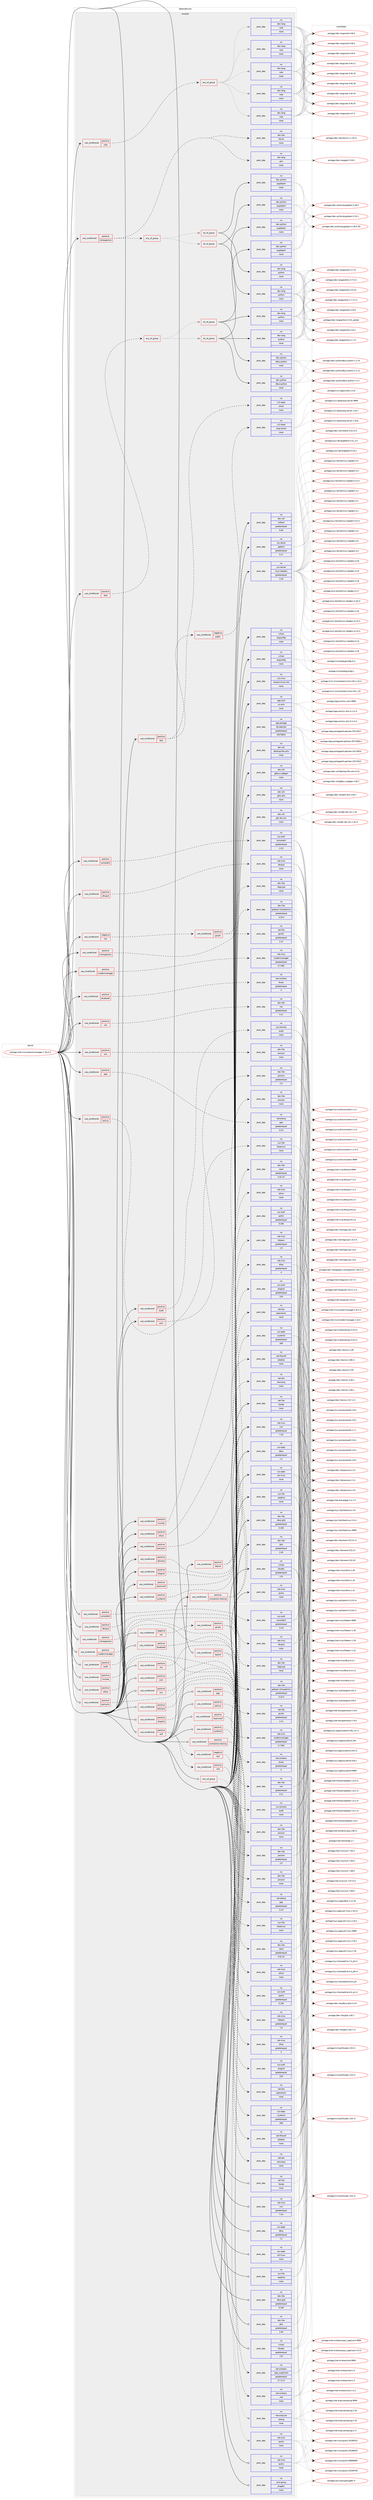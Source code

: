 digraph prolog {

# *************
# Graph options
# *************

newrank=true;
concentrate=true;
compound=true;
graph [rankdir=LR,fontname=Helvetica,fontsize=10,ranksep=1.5];#, ranksep=2.5, nodesep=0.2];
edge  [arrowhead=vee];
node  [fontname=Helvetica,fontsize=10];

# **********
# The ebuild
# **********

subgraph cluster_leftcol {
color=gray;
rank=same;
label=<<i>ebuild</i>>;
id [label="portage://net-misc/networkmanager-1.18.4-r1", color=red, width=4, href="../net-misc/networkmanager-1.18.4-r1.svg"];
}

# ****************
# The dependencies
# ****************

subgraph cluster_midcol {
color=gray;
label=<<i>dependencies</i>>;
subgraph cluster_compile {
fillcolor="#eeeeee";
style=filled;
label=<<i>compile</i>>;
subgraph cond26176 {
dependency126512 [label=<<TABLE BORDER="0" CELLBORDER="1" CELLSPACING="0" CELLPADDING="4"><TR><TD ROWSPAN="3" CELLPADDING="10">use_conditional</TD></TR><TR><TD>negative</TD></TR><TR><TD>nss</TD></TR></TABLE>>, shape=none, color=red];
subgraph cond26177 {
dependency126513 [label=<<TABLE BORDER="0" CELLBORDER="1" CELLSPACING="0" CELLPADDING="4"><TR><TD ROWSPAN="3" CELLPADDING="10">use_conditional</TD></TR><TR><TD>positive</TD></TR><TR><TD>gnutls</TD></TR></TABLE>>, shape=none, color=red];
subgraph pack98205 {
dependency126514 [label=<<TABLE BORDER="0" CELLBORDER="1" CELLSPACING="0" CELLPADDING="4" WIDTH="220"><TR><TD ROWSPAN="6" CELLPADDING="30">pack_dep</TD></TR><TR><TD WIDTH="110">no</TD></TR><TR><TD>dev-libs</TD></TR><TR><TD>libgcrypt</TD></TR><TR><TD>none</TD></TR><TR><TD></TD></TR></TABLE>>, shape=none, color=blue];
}
dependency126513:e -> dependency126514:w [weight=20,style="dashed",arrowhead="vee"];
subgraph pack98206 {
dependency126515 [label=<<TABLE BORDER="0" CELLBORDER="1" CELLSPACING="0" CELLPADDING="4" WIDTH="220"><TR><TD ROWSPAN="6" CELLPADDING="30">pack_dep</TD></TR><TR><TD WIDTH="110">no</TD></TR><TR><TD>net-libs</TD></TR><TR><TD>gnutls</TD></TR><TR><TD>greaterequal</TD></TR><TR><TD>2.12</TD></TR></TABLE>>, shape=none, color=blue];
}
dependency126513:e -> dependency126515:w [weight=20,style="dashed",arrowhead="vee"];
}
dependency126512:e -> dependency126513:w [weight=20,style="dashed",arrowhead="vee"];
}
id:e -> dependency126512:w [weight=20,style="solid",arrowhead="vee"];
subgraph cond26178 {
dependency126516 [label=<<TABLE BORDER="0" CELLBORDER="1" CELLSPACING="0" CELLPADDING="4"><TR><TD ROWSPAN="3" CELLPADDING="10">use_conditional</TD></TR><TR><TD>positive</TD></TR><TR><TD>audit</TD></TR></TABLE>>, shape=none, color=red];
subgraph pack98207 {
dependency126517 [label=<<TABLE BORDER="0" CELLBORDER="1" CELLSPACING="0" CELLPADDING="4" WIDTH="220"><TR><TD ROWSPAN="6" CELLPADDING="30">pack_dep</TD></TR><TR><TD WIDTH="110">no</TD></TR><TR><TD>sys-process</TD></TR><TR><TD>audit</TD></TR><TR><TD>none</TD></TR><TR><TD></TD></TR></TABLE>>, shape=none, color=blue];
}
dependency126516:e -> dependency126517:w [weight=20,style="dashed",arrowhead="vee"];
}
id:e -> dependency126516:w [weight=20,style="solid",arrowhead="vee"];
subgraph cond26179 {
dependency126518 [label=<<TABLE BORDER="0" CELLBORDER="1" CELLSPACING="0" CELLPADDING="4"><TR><TD ROWSPAN="3" CELLPADDING="10">use_conditional</TD></TR><TR><TD>positive</TD></TR><TR><TD>bluetooth</TD></TR></TABLE>>, shape=none, color=red];
subgraph pack98208 {
dependency126519 [label=<<TABLE BORDER="0" CELLBORDER="1" CELLSPACING="0" CELLPADDING="4" WIDTH="220"><TR><TD ROWSPAN="6" CELLPADDING="30">pack_dep</TD></TR><TR><TD WIDTH="110">no</TD></TR><TR><TD>net-wireless</TD></TR><TR><TD>bluez</TD></TR><TR><TD>greaterequal</TD></TR><TR><TD>5</TD></TR></TABLE>>, shape=none, color=blue];
}
dependency126518:e -> dependency126519:w [weight=20,style="dashed",arrowhead="vee"];
}
id:e -> dependency126518:w [weight=20,style="solid",arrowhead="vee"];
subgraph cond26180 {
dependency126520 [label=<<TABLE BORDER="0" CELLBORDER="1" CELLSPACING="0" CELLPADDING="4"><TR><TD ROWSPAN="3" CELLPADDING="10">use_conditional</TD></TR><TR><TD>positive</TD></TR><TR><TD>connection-sharing</TD></TR></TABLE>>, shape=none, color=red];
subgraph pack98209 {
dependency126521 [label=<<TABLE BORDER="0" CELLBORDER="1" CELLSPACING="0" CELLPADDING="4" WIDTH="220"><TR><TD ROWSPAN="6" CELLPADDING="30">pack_dep</TD></TR><TR><TD WIDTH="110">no</TD></TR><TR><TD>net-dns</TD></TR><TR><TD>dnsmasq</TD></TR><TR><TD>none</TD></TR><TR><TD></TD></TR></TABLE>>, shape=none, color=blue];
}
dependency126520:e -> dependency126521:w [weight=20,style="dashed",arrowhead="vee"];
subgraph pack98210 {
dependency126522 [label=<<TABLE BORDER="0" CELLBORDER="1" CELLSPACING="0" CELLPADDING="4" WIDTH="220"><TR><TD ROWSPAN="6" CELLPADDING="30">pack_dep</TD></TR><TR><TD WIDTH="110">no</TD></TR><TR><TD>net-firewall</TD></TR><TR><TD>iptables</TD></TR><TR><TD>none</TD></TR><TR><TD></TD></TR></TABLE>>, shape=none, color=blue];
}
dependency126520:e -> dependency126522:w [weight=20,style="dashed",arrowhead="vee"];
}
id:e -> dependency126520:w [weight=20,style="solid",arrowhead="vee"];
subgraph cond26181 {
dependency126523 [label=<<TABLE BORDER="0" CELLBORDER="1" CELLSPACING="0" CELLPADDING="4"><TR><TD ROWSPAN="3" CELLPADDING="10">use_conditional</TD></TR><TR><TD>positive</TD></TR><TR><TD>consolekit</TD></TR></TABLE>>, shape=none, color=red];
subgraph pack98211 {
dependency126524 [label=<<TABLE BORDER="0" CELLBORDER="1" CELLSPACING="0" CELLPADDING="4" WIDTH="220"><TR><TD ROWSPAN="6" CELLPADDING="30">pack_dep</TD></TR><TR><TD WIDTH="110">no</TD></TR><TR><TD>sys-auth</TD></TR><TR><TD>consolekit</TD></TR><TR><TD>greaterequal</TD></TR><TR><TD>1.0.0</TD></TR></TABLE>>, shape=none, color=blue];
}
dependency126523:e -> dependency126524:w [weight=20,style="dashed",arrowhead="vee"];
}
id:e -> dependency126523:w [weight=20,style="solid",arrowhead="vee"];
subgraph cond26182 {
dependency126525 [label=<<TABLE BORDER="0" CELLBORDER="1" CELLSPACING="0" CELLPADDING="4"><TR><TD ROWSPAN="3" CELLPADDING="10">use_conditional</TD></TR><TR><TD>positive</TD></TR><TR><TD>dhclient</TD></TR></TABLE>>, shape=none, color=red];
subgraph pack98212 {
dependency126526 [label=<<TABLE BORDER="0" CELLBORDER="1" CELLSPACING="0" CELLPADDING="4" WIDTH="220"><TR><TD ROWSPAN="6" CELLPADDING="30">pack_dep</TD></TR><TR><TD WIDTH="110">no</TD></TR><TR><TD>net-misc</TD></TR><TR><TD>dhcp</TD></TR><TR><TD>greaterequal</TD></TR><TR><TD>4</TD></TR></TABLE>>, shape=none, color=blue];
}
dependency126525:e -> dependency126526:w [weight=20,style="dashed",arrowhead="vee"];
}
id:e -> dependency126525:w [weight=20,style="solid",arrowhead="vee"];
subgraph cond26183 {
dependency126527 [label=<<TABLE BORDER="0" CELLBORDER="1" CELLSPACING="0" CELLPADDING="4"><TR><TD ROWSPAN="3" CELLPADDING="10">use_conditional</TD></TR><TR><TD>positive</TD></TR><TR><TD>dhcpcd</TD></TR></TABLE>>, shape=none, color=red];
subgraph pack98213 {
dependency126528 [label=<<TABLE BORDER="0" CELLBORDER="1" CELLSPACING="0" CELLPADDING="4" WIDTH="220"><TR><TD ROWSPAN="6" CELLPADDING="30">pack_dep</TD></TR><TR><TD WIDTH="110">no</TD></TR><TR><TD>net-misc</TD></TR><TR><TD>dhcpcd</TD></TR><TR><TD>none</TD></TR><TR><TD></TD></TR></TABLE>>, shape=none, color=blue];
}
dependency126527:e -> dependency126528:w [weight=20,style="dashed",arrowhead="vee"];
}
id:e -> dependency126527:w [weight=20,style="solid",arrowhead="vee"];
subgraph cond26184 {
dependency126529 [label=<<TABLE BORDER="0" CELLBORDER="1" CELLSPACING="0" CELLPADDING="4"><TR><TD ROWSPAN="3" CELLPADDING="10">use_conditional</TD></TR><TR><TD>positive</TD></TR><TR><TD>elogind</TD></TR></TABLE>>, shape=none, color=red];
subgraph pack98214 {
dependency126530 [label=<<TABLE BORDER="0" CELLBORDER="1" CELLSPACING="0" CELLPADDING="4" WIDTH="220"><TR><TD ROWSPAN="6" CELLPADDING="30">pack_dep</TD></TR><TR><TD WIDTH="110">no</TD></TR><TR><TD>sys-auth</TD></TR><TR><TD>elogind</TD></TR><TR><TD>greaterequal</TD></TR><TR><TD>219</TD></TR></TABLE>>, shape=none, color=blue];
}
dependency126529:e -> dependency126530:w [weight=20,style="dashed",arrowhead="vee"];
}
id:e -> dependency126529:w [weight=20,style="solid",arrowhead="vee"];
subgraph cond26185 {
dependency126531 [label=<<TABLE BORDER="0" CELLBORDER="1" CELLSPACING="0" CELLPADDING="4"><TR><TD ROWSPAN="3" CELLPADDING="10">use_conditional</TD></TR><TR><TD>positive</TD></TR><TR><TD>introspection</TD></TR></TABLE>>, shape=none, color=red];
subgraph any1997 {
dependency126532 [label=<<TABLE BORDER="0" CELLBORDER="1" CELLSPACING="0" CELLPADDING="4"><TR><TD CELLPADDING="10">any_of_group</TD></TR></TABLE>>, shape=none, color=red];subgraph all137 {
dependency126533 [label=<<TABLE BORDER="0" CELLBORDER="1" CELLSPACING="0" CELLPADDING="4"><TR><TD CELLPADDING="10">all_of_group</TD></TR></TABLE>>, shape=none, color=red];subgraph pack98215 {
dependency126534 [label=<<TABLE BORDER="0" CELLBORDER="1" CELLSPACING="0" CELLPADDING="4" WIDTH="220"><TR><TD ROWSPAN="6" CELLPADDING="30">pack_dep</TD></TR><TR><TD WIDTH="110">no</TD></TR><TR><TD>dev-lang</TD></TR><TR><TD>python</TD></TR><TR><TD>none</TD></TR><TR><TD></TD></TR></TABLE>>, shape=none, color=blue];
}
dependency126533:e -> dependency126534:w [weight=20,style="solid",arrowhead="inv"];
subgraph pack98216 {
dependency126535 [label=<<TABLE BORDER="0" CELLBORDER="1" CELLSPACING="0" CELLPADDING="4" WIDTH="220"><TR><TD ROWSPAN="6" CELLPADDING="30">pack_dep</TD></TR><TR><TD WIDTH="110">no</TD></TR><TR><TD>dev-python</TD></TR><TR><TD>pygobject</TD></TR><TR><TD>none</TD></TR><TR><TD></TD></TR></TABLE>>, shape=none, color=blue];
}
dependency126533:e -> dependency126535:w [weight=20,style="solid",arrowhead="inv"];
}
dependency126532:e -> dependency126533:w [weight=20,style="dotted",arrowhead="oinv"];
subgraph all138 {
dependency126536 [label=<<TABLE BORDER="0" CELLBORDER="1" CELLSPACING="0" CELLPADDING="4"><TR><TD CELLPADDING="10">all_of_group</TD></TR></TABLE>>, shape=none, color=red];subgraph pack98217 {
dependency126537 [label=<<TABLE BORDER="0" CELLBORDER="1" CELLSPACING="0" CELLPADDING="4" WIDTH="220"><TR><TD ROWSPAN="6" CELLPADDING="30">pack_dep</TD></TR><TR><TD WIDTH="110">no</TD></TR><TR><TD>dev-lang</TD></TR><TR><TD>python</TD></TR><TR><TD>none</TD></TR><TR><TD></TD></TR></TABLE>>, shape=none, color=blue];
}
dependency126536:e -> dependency126537:w [weight=20,style="solid",arrowhead="inv"];
subgraph pack98218 {
dependency126538 [label=<<TABLE BORDER="0" CELLBORDER="1" CELLSPACING="0" CELLPADDING="4" WIDTH="220"><TR><TD ROWSPAN="6" CELLPADDING="30">pack_dep</TD></TR><TR><TD WIDTH="110">no</TD></TR><TR><TD>dev-python</TD></TR><TR><TD>pygobject</TD></TR><TR><TD>none</TD></TR><TR><TD></TD></TR></TABLE>>, shape=none, color=blue];
}
dependency126536:e -> dependency126538:w [weight=20,style="solid",arrowhead="inv"];
}
dependency126532:e -> dependency126536:w [weight=20,style="dotted",arrowhead="oinv"];
}
dependency126531:e -> dependency126532:w [weight=20,style="dashed",arrowhead="vee"];
subgraph pack98219 {
dependency126539 [label=<<TABLE BORDER="0" CELLBORDER="1" CELLSPACING="0" CELLPADDING="4" WIDTH="220"><TR><TD ROWSPAN="6" CELLPADDING="30">pack_dep</TD></TR><TR><TD WIDTH="110">no</TD></TR><TR><TD>dev-lang</TD></TR><TR><TD>perl</TD></TR><TR><TD>none</TD></TR><TR><TD></TD></TR></TABLE>>, shape=none, color=blue];
}
dependency126531:e -> dependency126539:w [weight=20,style="dashed",arrowhead="vee"];
subgraph pack98220 {
dependency126540 [label=<<TABLE BORDER="0" CELLBORDER="1" CELLSPACING="0" CELLPADDING="4" WIDTH="220"><TR><TD ROWSPAN="6" CELLPADDING="30">pack_dep</TD></TR><TR><TD WIDTH="110">no</TD></TR><TR><TD>dev-libs</TD></TR><TR><TD>libxslt</TD></TR><TR><TD>none</TD></TR><TR><TD></TD></TR></TABLE>>, shape=none, color=blue];
}
dependency126531:e -> dependency126540:w [weight=20,style="dashed",arrowhead="vee"];
}
id:e -> dependency126531:w [weight=20,style="solid",arrowhead="vee"];
subgraph cond26186 {
dependency126541 [label=<<TABLE BORDER="0" CELLBORDER="1" CELLSPACING="0" CELLPADDING="4"><TR><TD ROWSPAN="3" CELLPADDING="10">use_conditional</TD></TR><TR><TD>positive</TD></TR><TR><TD>introspection</TD></TR></TABLE>>, shape=none, color=red];
subgraph pack98221 {
dependency126542 [label=<<TABLE BORDER="0" CELLBORDER="1" CELLSPACING="0" CELLPADDING="4" WIDTH="220"><TR><TD ROWSPAN="6" CELLPADDING="30">pack_dep</TD></TR><TR><TD WIDTH="110">no</TD></TR><TR><TD>dev-libs</TD></TR><TR><TD>gobject-introspection</TD></TR><TR><TD>greaterequal</TD></TR><TR><TD>0.10.3</TD></TR></TABLE>>, shape=none, color=blue];
}
dependency126541:e -> dependency126542:w [weight=20,style="dashed",arrowhead="vee"];
}
id:e -> dependency126541:w [weight=20,style="solid",arrowhead="vee"];
subgraph cond26187 {
dependency126543 [label=<<TABLE BORDER="0" CELLBORDER="1" CELLSPACING="0" CELLPADDING="4"><TR><TD ROWSPAN="3" CELLPADDING="10">use_conditional</TD></TR><TR><TD>positive</TD></TR><TR><TD>json</TD></TR></TABLE>>, shape=none, color=red];
subgraph pack98222 {
dependency126544 [label=<<TABLE BORDER="0" CELLBORDER="1" CELLSPACING="0" CELLPADDING="4" WIDTH="220"><TR><TD ROWSPAN="6" CELLPADDING="30">pack_dep</TD></TR><TR><TD WIDTH="110">no</TD></TR><TR><TD>dev-libs</TD></TR><TR><TD>jansson</TD></TR><TR><TD>greaterequal</TD></TR><TR><TD>2.5</TD></TR></TABLE>>, shape=none, color=blue];
}
dependency126543:e -> dependency126544:w [weight=20,style="dashed",arrowhead="vee"];
}
id:e -> dependency126543:w [weight=20,style="solid",arrowhead="vee"];
subgraph cond26188 {
dependency126545 [label=<<TABLE BORDER="0" CELLBORDER="1" CELLSPACING="0" CELLPADDING="4"><TR><TD ROWSPAN="3" CELLPADDING="10">use_conditional</TD></TR><TR><TD>positive</TD></TR><TR><TD>modemmanager</TD></TR></TABLE>>, shape=none, color=red];
subgraph pack98223 {
dependency126546 [label=<<TABLE BORDER="0" CELLBORDER="1" CELLSPACING="0" CELLPADDING="4" WIDTH="220"><TR><TD ROWSPAN="6" CELLPADDING="30">pack_dep</TD></TR><TR><TD WIDTH="110">no</TD></TR><TR><TD>net-misc</TD></TR><TR><TD>modemmanager</TD></TR><TR><TD>greaterequal</TD></TR><TR><TD>0.7.991</TD></TR></TABLE>>, shape=none, color=blue];
}
dependency126545:e -> dependency126546:w [weight=20,style="dashed",arrowhead="vee"];
}
id:e -> dependency126545:w [weight=20,style="solid",arrowhead="vee"];
subgraph cond26189 {
dependency126547 [label=<<TABLE BORDER="0" CELLBORDER="1" CELLSPACING="0" CELLPADDING="4"><TR><TD ROWSPAN="3" CELLPADDING="10">use_conditional</TD></TR><TR><TD>positive</TD></TR><TR><TD>ncurses</TD></TR></TABLE>>, shape=none, color=red];
subgraph pack98224 {
dependency126548 [label=<<TABLE BORDER="0" CELLBORDER="1" CELLSPACING="0" CELLPADDING="4" WIDTH="220"><TR><TD ROWSPAN="6" CELLPADDING="30">pack_dep</TD></TR><TR><TD WIDTH="110">no</TD></TR><TR><TD>dev-libs</TD></TR><TR><TD>newt</TD></TR><TR><TD>greaterequal</TD></TR><TR><TD>0.52.15</TD></TR></TABLE>>, shape=none, color=blue];
}
dependency126547:e -> dependency126548:w [weight=20,style="dashed",arrowhead="vee"];
}
id:e -> dependency126547:w [weight=20,style="solid",arrowhead="vee"];
subgraph cond26190 {
dependency126549 [label=<<TABLE BORDER="0" CELLBORDER="1" CELLSPACING="0" CELLPADDING="4"><TR><TD ROWSPAN="3" CELLPADDING="10">use_conditional</TD></TR><TR><TD>positive</TD></TR><TR><TD>nss</TD></TR></TABLE>>, shape=none, color=red];
subgraph pack98225 {
dependency126550 [label=<<TABLE BORDER="0" CELLBORDER="1" CELLSPACING="0" CELLPADDING="4" WIDTH="220"><TR><TD ROWSPAN="6" CELLPADDING="30">pack_dep</TD></TR><TR><TD WIDTH="110">no</TD></TR><TR><TD>dev-libs</TD></TR><TR><TD>nss</TD></TR><TR><TD>greaterequal</TD></TR><TR><TD>3.11</TD></TR></TABLE>>, shape=none, color=blue];
}
dependency126549:e -> dependency126550:w [weight=20,style="dashed",arrowhead="vee"];
}
id:e -> dependency126549:w [weight=20,style="solid",arrowhead="vee"];
subgraph cond26191 {
dependency126551 [label=<<TABLE BORDER="0" CELLBORDER="1" CELLSPACING="0" CELLPADDING="4"><TR><TD ROWSPAN="3" CELLPADDING="10">use_conditional</TD></TR><TR><TD>positive</TD></TR><TR><TD>ofono</TD></TR></TABLE>>, shape=none, color=red];
subgraph pack98226 {
dependency126552 [label=<<TABLE BORDER="0" CELLBORDER="1" CELLSPACING="0" CELLPADDING="4" WIDTH="220"><TR><TD ROWSPAN="6" CELLPADDING="30">pack_dep</TD></TR><TR><TD WIDTH="110">no</TD></TR><TR><TD>net-misc</TD></TR><TR><TD>ofono</TD></TR><TR><TD>none</TD></TR><TR><TD></TD></TR></TABLE>>, shape=none, color=blue];
}
dependency126551:e -> dependency126552:w [weight=20,style="dashed",arrowhead="vee"];
}
id:e -> dependency126551:w [weight=20,style="solid",arrowhead="vee"];
subgraph cond26192 {
dependency126553 [label=<<TABLE BORDER="0" CELLBORDER="1" CELLSPACING="0" CELLPADDING="4"><TR><TD ROWSPAN="3" CELLPADDING="10">use_conditional</TD></TR><TR><TD>positive</TD></TR><TR><TD>ovs</TD></TR></TABLE>>, shape=none, color=red];
subgraph pack98227 {
dependency126554 [label=<<TABLE BORDER="0" CELLBORDER="1" CELLSPACING="0" CELLPADDING="4" WIDTH="220"><TR><TD ROWSPAN="6" CELLPADDING="30">pack_dep</TD></TR><TR><TD WIDTH="110">no</TD></TR><TR><TD>dev-libs</TD></TR><TR><TD>jansson</TD></TR><TR><TD>none</TD></TR><TR><TD></TD></TR></TABLE>>, shape=none, color=blue];
}
dependency126553:e -> dependency126554:w [weight=20,style="dashed",arrowhead="vee"];
}
id:e -> dependency126553:w [weight=20,style="solid",arrowhead="vee"];
subgraph cond26193 {
dependency126555 [label=<<TABLE BORDER="0" CELLBORDER="1" CELLSPACING="0" CELLPADDING="4"><TR><TD ROWSPAN="3" CELLPADDING="10">use_conditional</TD></TR><TR><TD>positive</TD></TR><TR><TD>policykit</TD></TR></TABLE>>, shape=none, color=red];
subgraph pack98228 {
dependency126556 [label=<<TABLE BORDER="0" CELLBORDER="1" CELLSPACING="0" CELLPADDING="4" WIDTH="220"><TR><TD ROWSPAN="6" CELLPADDING="30">pack_dep</TD></TR><TR><TD WIDTH="110">no</TD></TR><TR><TD>sys-auth</TD></TR><TR><TD>polkit</TD></TR><TR><TD>greaterequal</TD></TR><TR><TD>0.106</TD></TR></TABLE>>, shape=none, color=blue];
}
dependency126555:e -> dependency126556:w [weight=20,style="dashed",arrowhead="vee"];
}
id:e -> dependency126555:w [weight=20,style="solid",arrowhead="vee"];
subgraph cond26194 {
dependency126557 [label=<<TABLE BORDER="0" CELLBORDER="1" CELLSPACING="0" CELLPADDING="4"><TR><TD ROWSPAN="3" CELLPADDING="10">use_conditional</TD></TR><TR><TD>positive</TD></TR><TR><TD>ppp</TD></TR></TABLE>>, shape=none, color=red];
subgraph pack98229 {
dependency126558 [label=<<TABLE BORDER="0" CELLBORDER="1" CELLSPACING="0" CELLPADDING="4" WIDTH="220"><TR><TD ROWSPAN="6" CELLPADDING="30">pack_dep</TD></TR><TR><TD WIDTH="110">no</TD></TR><TR><TD>net-dialup</TD></TR><TR><TD>ppp</TD></TR><TR><TD>greaterequal</TD></TR><TR><TD>2.4.5</TD></TR></TABLE>>, shape=none, color=blue];
}
dependency126557:e -> dependency126558:w [weight=20,style="dashed",arrowhead="vee"];
}
id:e -> dependency126557:w [weight=20,style="solid",arrowhead="vee"];
subgraph cond26195 {
dependency126559 [label=<<TABLE BORDER="0" CELLBORDER="1" CELLSPACING="0" CELLPADDING="4"><TR><TD ROWSPAN="3" CELLPADDING="10">use_conditional</TD></TR><TR><TD>positive</TD></TR><TR><TD>resolvconf</TD></TR></TABLE>>, shape=none, color=red];
subgraph pack98230 {
dependency126560 [label=<<TABLE BORDER="0" CELLBORDER="1" CELLSPACING="0" CELLPADDING="4" WIDTH="220"><TR><TD ROWSPAN="6" CELLPADDING="30">pack_dep</TD></TR><TR><TD WIDTH="110">no</TD></TR><TR><TD>net-dns</TD></TR><TR><TD>openresolv</TD></TR><TR><TD>none</TD></TR><TR><TD></TD></TR></TABLE>>, shape=none, color=blue];
}
dependency126559:e -> dependency126560:w [weight=20,style="dashed",arrowhead="vee"];
}
id:e -> dependency126559:w [weight=20,style="solid",arrowhead="vee"];
subgraph cond26196 {
dependency126561 [label=<<TABLE BORDER="0" CELLBORDER="1" CELLSPACING="0" CELLPADDING="4"><TR><TD ROWSPAN="3" CELLPADDING="10">use_conditional</TD></TR><TR><TD>positive</TD></TR><TR><TD>selinux</TD></TR></TABLE>>, shape=none, color=red];
subgraph pack98231 {
dependency126562 [label=<<TABLE BORDER="0" CELLBORDER="1" CELLSPACING="0" CELLPADDING="4" WIDTH="220"><TR><TD ROWSPAN="6" CELLPADDING="30">pack_dep</TD></TR><TR><TD WIDTH="110">no</TD></TR><TR><TD>sys-libs</TD></TR><TR><TD>libselinux</TD></TR><TR><TD>none</TD></TR><TR><TD></TD></TR></TABLE>>, shape=none, color=blue];
}
dependency126561:e -> dependency126562:w [weight=20,style="dashed",arrowhead="vee"];
}
id:e -> dependency126561:w [weight=20,style="solid",arrowhead="vee"];
subgraph cond26197 {
dependency126563 [label=<<TABLE BORDER="0" CELLBORDER="1" CELLSPACING="0" CELLPADDING="4"><TR><TD ROWSPAN="3" CELLPADDING="10">use_conditional</TD></TR><TR><TD>positive</TD></TR><TR><TD>systemd</TD></TR></TABLE>>, shape=none, color=red];
subgraph pack98232 {
dependency126564 [label=<<TABLE BORDER="0" CELLBORDER="1" CELLSPACING="0" CELLPADDING="4" WIDTH="220"><TR><TD ROWSPAN="6" CELLPADDING="30">pack_dep</TD></TR><TR><TD WIDTH="110">no</TD></TR><TR><TD>sys-apps</TD></TR><TR><TD>systemd</TD></TR><TR><TD>greaterequal</TD></TR><TR><TD>209</TD></TR></TABLE>>, shape=none, color=blue];
}
dependency126563:e -> dependency126564:w [weight=20,style="dashed",arrowhead="vee"];
}
id:e -> dependency126563:w [weight=20,style="solid",arrowhead="vee"];
subgraph cond26198 {
dependency126565 [label=<<TABLE BORDER="0" CELLBORDER="1" CELLSPACING="0" CELLPADDING="4"><TR><TD ROWSPAN="3" CELLPADDING="10">use_conditional</TD></TR><TR><TD>positive</TD></TR><TR><TD>teamd</TD></TR></TABLE>>, shape=none, color=red];
subgraph pack98233 {
dependency126566 [label=<<TABLE BORDER="0" CELLBORDER="1" CELLSPACING="0" CELLPADDING="4" WIDTH="220"><TR><TD ROWSPAN="6" CELLPADDING="30">pack_dep</TD></TR><TR><TD WIDTH="110">no</TD></TR><TR><TD>dev-libs</TD></TR><TR><TD>jansson</TD></TR><TR><TD>none</TD></TR><TR><TD></TD></TR></TABLE>>, shape=none, color=blue];
}
dependency126565:e -> dependency126566:w [weight=20,style="dashed",arrowhead="vee"];
subgraph pack98234 {
dependency126567 [label=<<TABLE BORDER="0" CELLBORDER="1" CELLSPACING="0" CELLPADDING="4" WIDTH="220"><TR><TD ROWSPAN="6" CELLPADDING="30">pack_dep</TD></TR><TR><TD WIDTH="110">no</TD></TR><TR><TD>net-misc</TD></TR><TR><TD>libteam</TD></TR><TR><TD>greaterequal</TD></TR><TR><TD>1.9</TD></TR></TABLE>>, shape=none, color=blue];
}
dependency126565:e -> dependency126567:w [weight=20,style="dashed",arrowhead="vee"];
}
id:e -> dependency126565:w [weight=20,style="solid",arrowhead="vee"];
subgraph cond26199 {
dependency126568 [label=<<TABLE BORDER="0" CELLBORDER="1" CELLSPACING="0" CELLPADDING="4"><TR><TD ROWSPAN="3" CELLPADDING="10">use_conditional</TD></TR><TR><TD>positive</TD></TR><TR><TD>test</TD></TR></TABLE>>, shape=none, color=red];
subgraph any1998 {
dependency126569 [label=<<TABLE BORDER="0" CELLBORDER="1" CELLSPACING="0" CELLPADDING="4"><TR><TD CELLPADDING="10">any_of_group</TD></TR></TABLE>>, shape=none, color=red];subgraph all139 {
dependency126570 [label=<<TABLE BORDER="0" CELLBORDER="1" CELLSPACING="0" CELLPADDING="4"><TR><TD CELLPADDING="10">all_of_group</TD></TR></TABLE>>, shape=none, color=red];subgraph pack98235 {
dependency126571 [label=<<TABLE BORDER="0" CELLBORDER="1" CELLSPACING="0" CELLPADDING="4" WIDTH="220"><TR><TD ROWSPAN="6" CELLPADDING="30">pack_dep</TD></TR><TR><TD WIDTH="110">no</TD></TR><TR><TD>dev-lang</TD></TR><TR><TD>python</TD></TR><TR><TD>none</TD></TR><TR><TD></TD></TR></TABLE>>, shape=none, color=blue];
}
dependency126570:e -> dependency126571:w [weight=20,style="solid",arrowhead="inv"];
subgraph pack98236 {
dependency126572 [label=<<TABLE BORDER="0" CELLBORDER="1" CELLSPACING="0" CELLPADDING="4" WIDTH="220"><TR><TD ROWSPAN="6" CELLPADDING="30">pack_dep</TD></TR><TR><TD WIDTH="110">no</TD></TR><TR><TD>dev-python</TD></TR><TR><TD>dbus-python</TD></TR><TR><TD>none</TD></TR><TR><TD></TD></TR></TABLE>>, shape=none, color=blue];
}
dependency126570:e -> dependency126572:w [weight=20,style="solid",arrowhead="inv"];
subgraph pack98237 {
dependency126573 [label=<<TABLE BORDER="0" CELLBORDER="1" CELLSPACING="0" CELLPADDING="4" WIDTH="220"><TR><TD ROWSPAN="6" CELLPADDING="30">pack_dep</TD></TR><TR><TD WIDTH="110">no</TD></TR><TR><TD>dev-python</TD></TR><TR><TD>pygobject</TD></TR><TR><TD>none</TD></TR><TR><TD></TD></TR></TABLE>>, shape=none, color=blue];
}
dependency126570:e -> dependency126573:w [weight=20,style="solid",arrowhead="inv"];
}
dependency126569:e -> dependency126570:w [weight=20,style="dotted",arrowhead="oinv"];
subgraph all140 {
dependency126574 [label=<<TABLE BORDER="0" CELLBORDER="1" CELLSPACING="0" CELLPADDING="4"><TR><TD CELLPADDING="10">all_of_group</TD></TR></TABLE>>, shape=none, color=red];subgraph pack98238 {
dependency126575 [label=<<TABLE BORDER="0" CELLBORDER="1" CELLSPACING="0" CELLPADDING="4" WIDTH="220"><TR><TD ROWSPAN="6" CELLPADDING="30">pack_dep</TD></TR><TR><TD WIDTH="110">no</TD></TR><TR><TD>dev-lang</TD></TR><TR><TD>python</TD></TR><TR><TD>none</TD></TR><TR><TD></TD></TR></TABLE>>, shape=none, color=blue];
}
dependency126574:e -> dependency126575:w [weight=20,style="solid",arrowhead="inv"];
subgraph pack98239 {
dependency126576 [label=<<TABLE BORDER="0" CELLBORDER="1" CELLSPACING="0" CELLPADDING="4" WIDTH="220"><TR><TD ROWSPAN="6" CELLPADDING="30">pack_dep</TD></TR><TR><TD WIDTH="110">no</TD></TR><TR><TD>dev-python</TD></TR><TR><TD>dbus-python</TD></TR><TR><TD>none</TD></TR><TR><TD></TD></TR></TABLE>>, shape=none, color=blue];
}
dependency126574:e -> dependency126576:w [weight=20,style="solid",arrowhead="inv"];
subgraph pack98240 {
dependency126577 [label=<<TABLE BORDER="0" CELLBORDER="1" CELLSPACING="0" CELLPADDING="4" WIDTH="220"><TR><TD ROWSPAN="6" CELLPADDING="30">pack_dep</TD></TR><TR><TD WIDTH="110">no</TD></TR><TR><TD>dev-python</TD></TR><TR><TD>pygobject</TD></TR><TR><TD>none</TD></TR><TR><TD></TD></TR></TABLE>>, shape=none, color=blue];
}
dependency126574:e -> dependency126577:w [weight=20,style="solid",arrowhead="inv"];
}
dependency126569:e -> dependency126574:w [weight=20,style="dotted",arrowhead="oinv"];
}
dependency126568:e -> dependency126569:w [weight=20,style="dashed",arrowhead="vee"];
}
id:e -> dependency126568:w [weight=20,style="solid",arrowhead="vee"];
subgraph cond26200 {
dependency126578 [label=<<TABLE BORDER="0" CELLBORDER="1" CELLSPACING="0" CELLPADDING="4"><TR><TD ROWSPAN="3" CELLPADDING="10">use_conditional</TD></TR><TR><TD>positive</TD></TR><TR><TD>test</TD></TR></TABLE>>, shape=none, color=red];
subgraph cond26201 {
dependency126579 [label=<<TABLE BORDER="0" CELLBORDER="1" CELLSPACING="0" CELLPADDING="4"><TR><TD ROWSPAN="3" CELLPADDING="10">use_conditional</TD></TR><TR><TD>negative</TD></TR><TR><TD>prefix</TD></TR></TABLE>>, shape=none, color=red];
subgraph pack98241 {
dependency126580 [label=<<TABLE BORDER="0" CELLBORDER="1" CELLSPACING="0" CELLPADDING="4" WIDTH="220"><TR><TD ROWSPAN="6" CELLPADDING="30">pack_dep</TD></TR><TR><TD WIDTH="110">no</TD></TR><TR><TD>x11-base</TD></TR><TR><TD>xorg-server</TD></TR><TR><TD>none</TD></TR><TR><TD></TD></TR></TABLE>>, shape=none, color=blue];
}
dependency126579:e -> dependency126580:w [weight=20,style="dashed",arrowhead="vee"];
}
dependency126578:e -> dependency126579:w [weight=20,style="dashed",arrowhead="vee"];
subgraph pack98242 {
dependency126581 [label=<<TABLE BORDER="0" CELLBORDER="1" CELLSPACING="0" CELLPADDING="4" WIDTH="220"><TR><TD ROWSPAN="6" CELLPADDING="30">pack_dep</TD></TR><TR><TD WIDTH="110">no</TD></TR><TR><TD>x11-apps</TD></TR><TR><TD>xhost</TD></TR><TR><TD>none</TD></TR><TR><TD></TD></TR></TABLE>>, shape=none, color=blue];
}
dependency126578:e -> dependency126581:w [weight=20,style="dashed",arrowhead="vee"];
}
id:e -> dependency126578:w [weight=20,style="solid",arrowhead="vee"];
subgraph cond26202 {
dependency126582 [label=<<TABLE BORDER="0" CELLBORDER="1" CELLSPACING="0" CELLPADDING="4"><TR><TD ROWSPAN="3" CELLPADDING="10">use_conditional</TD></TR><TR><TD>positive</TD></TR><TR><TD>vala</TD></TR></TABLE>>, shape=none, color=red];
subgraph any1999 {
dependency126583 [label=<<TABLE BORDER="0" CELLBORDER="1" CELLSPACING="0" CELLPADDING="4"><TR><TD CELLPADDING="10">any_of_group</TD></TR></TABLE>>, shape=none, color=red];subgraph pack98243 {
dependency126584 [label=<<TABLE BORDER="0" CELLBORDER="1" CELLSPACING="0" CELLPADDING="4" WIDTH="220"><TR><TD ROWSPAN="6" CELLPADDING="30">pack_dep</TD></TR><TR><TD WIDTH="110">no</TD></TR><TR><TD>dev-lang</TD></TR><TR><TD>vala</TD></TR><TR><TD>none</TD></TR><TR><TD></TD></TR></TABLE>>, shape=none, color=blue];
}
dependency126583:e -> dependency126584:w [weight=20,style="dotted",arrowhead="oinv"];
subgraph pack98244 {
dependency126585 [label=<<TABLE BORDER="0" CELLBORDER="1" CELLSPACING="0" CELLPADDING="4" WIDTH="220"><TR><TD ROWSPAN="6" CELLPADDING="30">pack_dep</TD></TR><TR><TD WIDTH="110">no</TD></TR><TR><TD>dev-lang</TD></TR><TR><TD>vala</TD></TR><TR><TD>none</TD></TR><TR><TD></TD></TR></TABLE>>, shape=none, color=blue];
}
dependency126583:e -> dependency126585:w [weight=20,style="dotted",arrowhead="oinv"];
subgraph pack98245 {
dependency126586 [label=<<TABLE BORDER="0" CELLBORDER="1" CELLSPACING="0" CELLPADDING="4" WIDTH="220"><TR><TD ROWSPAN="6" CELLPADDING="30">pack_dep</TD></TR><TR><TD WIDTH="110">no</TD></TR><TR><TD>dev-lang</TD></TR><TR><TD>vala</TD></TR><TR><TD>none</TD></TR><TR><TD></TD></TR></TABLE>>, shape=none, color=blue];
}
dependency126583:e -> dependency126586:w [weight=20,style="dotted",arrowhead="oinv"];
subgraph pack98246 {
dependency126587 [label=<<TABLE BORDER="0" CELLBORDER="1" CELLSPACING="0" CELLPADDING="4" WIDTH="220"><TR><TD ROWSPAN="6" CELLPADDING="30">pack_dep</TD></TR><TR><TD WIDTH="110">no</TD></TR><TR><TD>dev-lang</TD></TR><TR><TD>vala</TD></TR><TR><TD>none</TD></TR><TR><TD></TD></TR></TABLE>>, shape=none, color=blue];
}
dependency126583:e -> dependency126587:w [weight=20,style="dotted",arrowhead="oinv"];
subgraph pack98247 {
dependency126588 [label=<<TABLE BORDER="0" CELLBORDER="1" CELLSPACING="0" CELLPADDING="4" WIDTH="220"><TR><TD ROWSPAN="6" CELLPADDING="30">pack_dep</TD></TR><TR><TD WIDTH="110">no</TD></TR><TR><TD>dev-lang</TD></TR><TR><TD>vala</TD></TR><TR><TD>none</TD></TR><TR><TD></TD></TR></TABLE>>, shape=none, color=blue];
}
dependency126583:e -> dependency126588:w [weight=20,style="dotted",arrowhead="oinv"];
}
dependency126582:e -> dependency126583:w [weight=20,style="dashed",arrowhead="vee"];
}
id:e -> dependency126582:w [weight=20,style="solid",arrowhead="vee"];
subgraph pack98248 {
dependency126589 [label=<<TABLE BORDER="0" CELLBORDER="1" CELLSPACING="0" CELLPADDING="4" WIDTH="220"><TR><TD ROWSPAN="6" CELLPADDING="30">pack_dep</TD></TR><TR><TD WIDTH="110">no</TD></TR><TR><TD>app-arch</TD></TR><TR><TD>xz-utils</TD></TR><TR><TD>none</TD></TR><TR><TD></TD></TR></TABLE>>, shape=none, color=blue];
}
id:e -> dependency126589:w [weight=20,style="solid",arrowhead="vee"];
subgraph pack98249 {
dependency126590 [label=<<TABLE BORDER="0" CELLBORDER="1" CELLSPACING="0" CELLPADDING="4" WIDTH="220"><TR><TD ROWSPAN="6" CELLPADDING="30">pack_dep</TD></TR><TR><TD WIDTH="110">no</TD></TR><TR><TD>app-portage</TD></TR><TR><TD>elt-patches</TD></TR><TR><TD>greaterequal</TD></TR><TR><TD>20170815</TD></TR></TABLE>>, shape=none, color=blue];
}
id:e -> dependency126590:w [weight=20,style="solid",arrowhead="vee"];
subgraph pack98250 {
dependency126591 [label=<<TABLE BORDER="0" CELLBORDER="1" CELLSPACING="0" CELLPADDING="4" WIDTH="220"><TR><TD ROWSPAN="6" CELLPADDING="30">pack_dep</TD></TR><TR><TD WIDTH="110">no</TD></TR><TR><TD>dev-libs</TD></TR><TR><TD>dbus-glib</TD></TR><TR><TD>greaterequal</TD></TR><TR><TD>0.100</TD></TR></TABLE>>, shape=none, color=blue];
}
id:e -> dependency126591:w [weight=20,style="solid",arrowhead="vee"];
subgraph pack98251 {
dependency126592 [label=<<TABLE BORDER="0" CELLBORDER="1" CELLSPACING="0" CELLPADDING="4" WIDTH="220"><TR><TD ROWSPAN="6" CELLPADDING="30">pack_dep</TD></TR><TR><TD WIDTH="110">no</TD></TR><TR><TD>dev-libs</TD></TR><TR><TD>glib</TD></TR><TR><TD>greaterequal</TD></TR><TR><TD>2.40</TD></TR></TABLE>>, shape=none, color=blue];
}
id:e -> dependency126592:w [weight=20,style="solid",arrowhead="vee"];
subgraph pack98252 {
dependency126593 [label=<<TABLE BORDER="0" CELLBORDER="1" CELLSPACING="0" CELLPADDING="4" WIDTH="220"><TR><TD ROWSPAN="6" CELLPADDING="30">pack_dep</TD></TR><TR><TD WIDTH="110">no</TD></TR><TR><TD>dev-util</TD></TR><TR><TD>desktop-file-utils</TD></TR><TR><TD>none</TD></TR><TR><TD></TD></TR></TABLE>>, shape=none, color=blue];
}
id:e -> dependency126593:w [weight=20,style="solid",arrowhead="vee"];
subgraph pack98253 {
dependency126594 [label=<<TABLE BORDER="0" CELLBORDER="1" CELLSPACING="0" CELLPADDING="4" WIDTH="220"><TR><TD ROWSPAN="6" CELLPADDING="30">pack_dep</TD></TR><TR><TD WIDTH="110">no</TD></TR><TR><TD>dev-util</TD></TR><TR><TD>gdbus-codegen</TD></TR><TR><TD>none</TD></TR><TR><TD></TD></TR></TABLE>>, shape=none, color=blue];
}
id:e -> dependency126594:w [weight=20,style="solid",arrowhead="vee"];
subgraph pack98254 {
dependency126595 [label=<<TABLE BORDER="0" CELLBORDER="1" CELLSPACING="0" CELLPADDING="4" WIDTH="220"><TR><TD ROWSPAN="6" CELLPADDING="30">pack_dep</TD></TR><TR><TD WIDTH="110">no</TD></TR><TR><TD>dev-util</TD></TR><TR><TD>glib-utils</TD></TR><TR><TD>none</TD></TR><TR><TD></TD></TR></TABLE>>, shape=none, color=blue];
}
id:e -> dependency126595:w [weight=20,style="solid",arrowhead="vee"];
subgraph pack98255 {
dependency126596 [label=<<TABLE BORDER="0" CELLBORDER="1" CELLSPACING="0" CELLPADDING="4" WIDTH="220"><TR><TD ROWSPAN="6" CELLPADDING="30">pack_dep</TD></TR><TR><TD WIDTH="110">no</TD></TR><TR><TD>dev-util</TD></TR><TR><TD>gtk-doc-am</TD></TR><TR><TD>none</TD></TR><TR><TD></TD></TR></TABLE>>, shape=none, color=blue];
}
id:e -> dependency126596:w [weight=20,style="solid",arrowhead="vee"];
subgraph pack98256 {
dependency126597 [label=<<TABLE BORDER="0" CELLBORDER="1" CELLSPACING="0" CELLPADDING="4" WIDTH="220"><TR><TD ROWSPAN="6" CELLPADDING="30">pack_dep</TD></TR><TR><TD WIDTH="110">no</TD></TR><TR><TD>dev-util</TD></TR><TR><TD>intltool</TD></TR><TR><TD>greaterequal</TD></TR><TR><TD>0.40</TD></TR></TABLE>>, shape=none, color=blue];
}
id:e -> dependency126597:w [weight=20,style="solid",arrowhead="vee"];
subgraph pack98257 {
dependency126598 [label=<<TABLE BORDER="0" CELLBORDER="1" CELLSPACING="0" CELLPADDING="4" WIDTH="220"><TR><TD ROWSPAN="6" CELLPADDING="30">pack_dep</TD></TR><TR><TD WIDTH="110">no</TD></TR><TR><TD>net-libs</TD></TR><TR><TD>libndp</TD></TR><TR><TD>none</TD></TR><TR><TD></TD></TR></TABLE>>, shape=none, color=blue];
}
id:e -> dependency126598:w [weight=20,style="solid",arrowhead="vee"];
subgraph pack98258 {
dependency126599 [label=<<TABLE BORDER="0" CELLBORDER="1" CELLSPACING="0" CELLPADDING="4" WIDTH="220"><TR><TD ROWSPAN="6" CELLPADDING="30">pack_dep</TD></TR><TR><TD WIDTH="110">no</TD></TR><TR><TD>net-misc</TD></TR><TR><TD>curl</TD></TR><TR><TD>greaterequal</TD></TR><TR><TD>7.24</TD></TR></TABLE>>, shape=none, color=blue];
}
id:e -> dependency126599:w [weight=20,style="solid",arrowhead="vee"];
subgraph pack98259 {
dependency126600 [label=<<TABLE BORDER="0" CELLBORDER="1" CELLSPACING="0" CELLPADDING="4" WIDTH="220"><TR><TD ROWSPAN="6" CELLPADDING="30">pack_dep</TD></TR><TR><TD WIDTH="110">no</TD></TR><TR><TD>net-misc</TD></TR><TR><TD>iputils</TD></TR><TR><TD>none</TD></TR><TR><TD></TD></TR></TABLE>>, shape=none, color=blue];
}
id:e -> dependency126600:w [weight=20,style="solid",arrowhead="vee"];
subgraph pack98260 {
dependency126601 [label=<<TABLE BORDER="0" CELLBORDER="1" CELLSPACING="0" CELLPADDING="4" WIDTH="220"><TR><TD ROWSPAN="6" CELLPADDING="30">pack_dep</TD></TR><TR><TD WIDTH="110">no</TD></TR><TR><TD>sys-apps</TD></TR><TR><TD>dbus</TD></TR><TR><TD>greaterequal</TD></TR><TR><TD>1.2</TD></TR></TABLE>>, shape=none, color=blue];
}
id:e -> dependency126601:w [weight=20,style="solid",arrowhead="vee"];
subgraph pack98261 {
dependency126602 [label=<<TABLE BORDER="0" CELLBORDER="1" CELLSPACING="0" CELLPADDING="4" WIDTH="220"><TR><TD ROWSPAN="6" CELLPADDING="30">pack_dep</TD></TR><TR><TD WIDTH="110">no</TD></TR><TR><TD>sys-apps</TD></TR><TR><TD>util-linux</TD></TR><TR><TD>none</TD></TR><TR><TD></TD></TR></TABLE>>, shape=none, color=blue];
}
id:e -> dependency126602:w [weight=20,style="solid",arrowhead="vee"];
subgraph pack98262 {
dependency126603 [label=<<TABLE BORDER="0" CELLBORDER="1" CELLSPACING="0" CELLPADDING="4" WIDTH="220"><TR><TD ROWSPAN="6" CELLPADDING="30">pack_dep</TD></TR><TR><TD WIDTH="110">no</TD></TR><TR><TD>sys-devel</TD></TR><TR><TD>gettext</TD></TR><TR><TD>greaterequal</TD></TR><TR><TD>0.17</TD></TR></TABLE>>, shape=none, color=blue];
}
id:e -> dependency126603:w [weight=20,style="solid",arrowhead="vee"];
subgraph pack98263 {
dependency126604 [label=<<TABLE BORDER="0" CELLBORDER="1" CELLSPACING="0" CELLPADDING="4" WIDTH="220"><TR><TD ROWSPAN="6" CELLPADDING="30">pack_dep</TD></TR><TR><TD WIDTH="110">no</TD></TR><TR><TD>sys-kernel</TD></TR><TR><TD>linux-headers</TD></TR><TR><TD>greaterequal</TD></TR><TR><TD>3.18</TD></TR></TABLE>>, shape=none, color=blue];
}
id:e -> dependency126604:w [weight=20,style="solid",arrowhead="vee"];
subgraph pack98264 {
dependency126605 [label=<<TABLE BORDER="0" CELLBORDER="1" CELLSPACING="0" CELLPADDING="4" WIDTH="220"><TR><TD ROWSPAN="6" CELLPADDING="30">pack_dep</TD></TR><TR><TD WIDTH="110">no</TD></TR><TR><TD>sys-libs</TD></TR><TR><TD>readline</TD></TR><TR><TD>none</TD></TR><TR><TD></TD></TR></TABLE>>, shape=none, color=blue];
}
id:e -> dependency126605:w [weight=20,style="solid",arrowhead="vee"];
subgraph pack98265 {
dependency126606 [label=<<TABLE BORDER="0" CELLBORDER="1" CELLSPACING="0" CELLPADDING="4" WIDTH="220"><TR><TD ROWSPAN="6" CELLPADDING="30">pack_dep</TD></TR><TR><TD WIDTH="110">no</TD></TR><TR><TD>virtual</TD></TR><TR><TD>libudev</TD></TR><TR><TD>greaterequal</TD></TR><TR><TD>175</TD></TR></TABLE>>, shape=none, color=blue];
}
id:e -> dependency126606:w [weight=20,style="solid",arrowhead="vee"];
subgraph pack98266 {
dependency126607 [label=<<TABLE BORDER="0" CELLBORDER="1" CELLSPACING="0" CELLPADDING="4" WIDTH="220"><TR><TD ROWSPAN="6" CELLPADDING="30">pack_dep</TD></TR><TR><TD WIDTH="110">no</TD></TR><TR><TD>virtual</TD></TR><TR><TD>pkgconfig</TD></TR><TR><TD>none</TD></TR><TR><TD></TD></TR></TABLE>>, shape=none, color=blue];
}
id:e -> dependency126607:w [weight=20,style="solid",arrowhead="vee"];
subgraph pack98267 {
dependency126608 [label=<<TABLE BORDER="0" CELLBORDER="1" CELLSPACING="0" CELLPADDING="4" WIDTH="220"><TR><TD ROWSPAN="6" CELLPADDING="30">pack_dep</TD></TR><TR><TD WIDTH="110">no</TD></TR><TR><TD>virtual</TD></TR><TR><TD>pkgconfig</TD></TR><TR><TD>none</TD></TR><TR><TD></TD></TR></TABLE>>, shape=none, color=blue];
}
id:e -> dependency126608:w [weight=20,style="solid",arrowhead="vee"];
subgraph pack98268 {
dependency126609 [label=<<TABLE BORDER="0" CELLBORDER="1" CELLSPACING="0" CELLPADDING="4" WIDTH="220"><TR><TD ROWSPAN="6" CELLPADDING="30">pack_dep</TD></TR><TR><TD WIDTH="110">no</TD></TR><TR><TD>x11-misc</TD></TR><TR><TD>shared-mime-info</TD></TR><TR><TD>none</TD></TR><TR><TD></TD></TR></TABLE>>, shape=none, color=blue];
}
id:e -> dependency126609:w [weight=20,style="solid",arrowhead="vee"];
}
subgraph cluster_compileandrun {
fillcolor="#eeeeee";
style=filled;
label=<<i>compile and run</i>>;
}
subgraph cluster_run {
fillcolor="#eeeeee";
style=filled;
label=<<i>run</i>>;
subgraph any2000 {
dependency126610 [label=<<TABLE BORDER="0" CELLBORDER="1" CELLSPACING="0" CELLPADDING="4"><TR><TD CELLPADDING="10">any_of_group</TD></TR></TABLE>>, shape=none, color=red];subgraph pack98269 {
dependency126611 [label=<<TABLE BORDER="0" CELLBORDER="1" CELLSPACING="0" CELLPADDING="4" WIDTH="220"><TR><TD ROWSPAN="6" CELLPADDING="30">pack_dep</TD></TR><TR><TD WIDTH="110">no</TD></TR><TR><TD>net-misc</TD></TR><TR><TD>iputils</TD></TR><TR><TD>none</TD></TR><TR><TD></TD></TR></TABLE>>, shape=none, color=blue];
}
dependency126610:e -> dependency126611:w [weight=20,style="dotted",arrowhead="oinv"];
subgraph pack98270 {
dependency126612 [label=<<TABLE BORDER="0" CELLBORDER="1" CELLSPACING="0" CELLPADDING="4" WIDTH="220"><TR><TD ROWSPAN="6" CELLPADDING="30">pack_dep</TD></TR><TR><TD WIDTH="110">no</TD></TR><TR><TD>net-analyzer</TD></TR><TR><TD>arping</TD></TR><TR><TD>none</TD></TR><TR><TD></TD></TR></TABLE>>, shape=none, color=blue];
}
dependency126610:e -> dependency126612:w [weight=20,style="dotted",arrowhead="oinv"];
}
id:e -> dependency126610:w [weight=20,style="solid",arrowhead="odot"];
subgraph cond26203 {
dependency126613 [label=<<TABLE BORDER="0" CELLBORDER="1" CELLSPACING="0" CELLPADDING="4"><TR><TD ROWSPAN="3" CELLPADDING="10">use_conditional</TD></TR><TR><TD>negative</TD></TR><TR><TD>nss</TD></TR></TABLE>>, shape=none, color=red];
subgraph cond26204 {
dependency126614 [label=<<TABLE BORDER="0" CELLBORDER="1" CELLSPACING="0" CELLPADDING="4"><TR><TD ROWSPAN="3" CELLPADDING="10">use_conditional</TD></TR><TR><TD>positive</TD></TR><TR><TD>gnutls</TD></TR></TABLE>>, shape=none, color=red];
subgraph pack98271 {
dependency126615 [label=<<TABLE BORDER="0" CELLBORDER="1" CELLSPACING="0" CELLPADDING="4" WIDTH="220"><TR><TD ROWSPAN="6" CELLPADDING="30">pack_dep</TD></TR><TR><TD WIDTH="110">no</TD></TR><TR><TD>dev-libs</TD></TR><TR><TD>libgcrypt</TD></TR><TR><TD>none</TD></TR><TR><TD></TD></TR></TABLE>>, shape=none, color=blue];
}
dependency126614:e -> dependency126615:w [weight=20,style="dashed",arrowhead="vee"];
subgraph pack98272 {
dependency126616 [label=<<TABLE BORDER="0" CELLBORDER="1" CELLSPACING="0" CELLPADDING="4" WIDTH="220"><TR><TD ROWSPAN="6" CELLPADDING="30">pack_dep</TD></TR><TR><TD WIDTH="110">no</TD></TR><TR><TD>net-libs</TD></TR><TR><TD>gnutls</TD></TR><TR><TD>greaterequal</TD></TR><TR><TD>2.12</TD></TR></TABLE>>, shape=none, color=blue];
}
dependency126614:e -> dependency126616:w [weight=20,style="dashed",arrowhead="vee"];
}
dependency126613:e -> dependency126614:w [weight=20,style="dashed",arrowhead="vee"];
}
id:e -> dependency126613:w [weight=20,style="solid",arrowhead="odot"];
subgraph cond26205 {
dependency126617 [label=<<TABLE BORDER="0" CELLBORDER="1" CELLSPACING="0" CELLPADDING="4"><TR><TD ROWSPAN="3" CELLPADDING="10">use_conditional</TD></TR><TR><TD>positive</TD></TR><TR><TD>audit</TD></TR></TABLE>>, shape=none, color=red];
subgraph pack98273 {
dependency126618 [label=<<TABLE BORDER="0" CELLBORDER="1" CELLSPACING="0" CELLPADDING="4" WIDTH="220"><TR><TD ROWSPAN="6" CELLPADDING="30">pack_dep</TD></TR><TR><TD WIDTH="110">no</TD></TR><TR><TD>sys-process</TD></TR><TR><TD>audit</TD></TR><TR><TD>none</TD></TR><TR><TD></TD></TR></TABLE>>, shape=none, color=blue];
}
dependency126617:e -> dependency126618:w [weight=20,style="dashed",arrowhead="vee"];
}
id:e -> dependency126617:w [weight=20,style="solid",arrowhead="odot"];
subgraph cond26206 {
dependency126619 [label=<<TABLE BORDER="0" CELLBORDER="1" CELLSPACING="0" CELLPADDING="4"><TR><TD ROWSPAN="3" CELLPADDING="10">use_conditional</TD></TR><TR><TD>positive</TD></TR><TR><TD>bluetooth</TD></TR></TABLE>>, shape=none, color=red];
subgraph pack98274 {
dependency126620 [label=<<TABLE BORDER="0" CELLBORDER="1" CELLSPACING="0" CELLPADDING="4" WIDTH="220"><TR><TD ROWSPAN="6" CELLPADDING="30">pack_dep</TD></TR><TR><TD WIDTH="110">no</TD></TR><TR><TD>net-wireless</TD></TR><TR><TD>bluez</TD></TR><TR><TD>greaterequal</TD></TR><TR><TD>5</TD></TR></TABLE>>, shape=none, color=blue];
}
dependency126619:e -> dependency126620:w [weight=20,style="dashed",arrowhead="vee"];
}
id:e -> dependency126619:w [weight=20,style="solid",arrowhead="odot"];
subgraph cond26207 {
dependency126621 [label=<<TABLE BORDER="0" CELLBORDER="1" CELLSPACING="0" CELLPADDING="4"><TR><TD ROWSPAN="3" CELLPADDING="10">use_conditional</TD></TR><TR><TD>positive</TD></TR><TR><TD>connection-sharing</TD></TR></TABLE>>, shape=none, color=red];
subgraph pack98275 {
dependency126622 [label=<<TABLE BORDER="0" CELLBORDER="1" CELLSPACING="0" CELLPADDING="4" WIDTH="220"><TR><TD ROWSPAN="6" CELLPADDING="30">pack_dep</TD></TR><TR><TD WIDTH="110">no</TD></TR><TR><TD>net-dns</TD></TR><TR><TD>dnsmasq</TD></TR><TR><TD>none</TD></TR><TR><TD></TD></TR></TABLE>>, shape=none, color=blue];
}
dependency126621:e -> dependency126622:w [weight=20,style="dashed",arrowhead="vee"];
subgraph pack98276 {
dependency126623 [label=<<TABLE BORDER="0" CELLBORDER="1" CELLSPACING="0" CELLPADDING="4" WIDTH="220"><TR><TD ROWSPAN="6" CELLPADDING="30">pack_dep</TD></TR><TR><TD WIDTH="110">no</TD></TR><TR><TD>net-firewall</TD></TR><TR><TD>iptables</TD></TR><TR><TD>none</TD></TR><TR><TD></TD></TR></TABLE>>, shape=none, color=blue];
}
dependency126621:e -> dependency126623:w [weight=20,style="dashed",arrowhead="vee"];
}
id:e -> dependency126621:w [weight=20,style="solid",arrowhead="odot"];
subgraph cond26208 {
dependency126624 [label=<<TABLE BORDER="0" CELLBORDER="1" CELLSPACING="0" CELLPADDING="4"><TR><TD ROWSPAN="3" CELLPADDING="10">use_conditional</TD></TR><TR><TD>positive</TD></TR><TR><TD>consolekit</TD></TR></TABLE>>, shape=none, color=red];
subgraph pack98277 {
dependency126625 [label=<<TABLE BORDER="0" CELLBORDER="1" CELLSPACING="0" CELLPADDING="4" WIDTH="220"><TR><TD ROWSPAN="6" CELLPADDING="30">pack_dep</TD></TR><TR><TD WIDTH="110">no</TD></TR><TR><TD>sys-auth</TD></TR><TR><TD>consolekit</TD></TR><TR><TD>greaterequal</TD></TR><TR><TD>1.0.0</TD></TR></TABLE>>, shape=none, color=blue];
}
dependency126624:e -> dependency126625:w [weight=20,style="dashed",arrowhead="vee"];
}
id:e -> dependency126624:w [weight=20,style="solid",arrowhead="odot"];
subgraph cond26209 {
dependency126626 [label=<<TABLE BORDER="0" CELLBORDER="1" CELLSPACING="0" CELLPADDING="4"><TR><TD ROWSPAN="3" CELLPADDING="10">use_conditional</TD></TR><TR><TD>positive</TD></TR><TR><TD>dhclient</TD></TR></TABLE>>, shape=none, color=red];
subgraph pack98278 {
dependency126627 [label=<<TABLE BORDER="0" CELLBORDER="1" CELLSPACING="0" CELLPADDING="4" WIDTH="220"><TR><TD ROWSPAN="6" CELLPADDING="30">pack_dep</TD></TR><TR><TD WIDTH="110">no</TD></TR><TR><TD>net-misc</TD></TR><TR><TD>dhcp</TD></TR><TR><TD>greaterequal</TD></TR><TR><TD>4</TD></TR></TABLE>>, shape=none, color=blue];
}
dependency126626:e -> dependency126627:w [weight=20,style="dashed",arrowhead="vee"];
}
id:e -> dependency126626:w [weight=20,style="solid",arrowhead="odot"];
subgraph cond26210 {
dependency126628 [label=<<TABLE BORDER="0" CELLBORDER="1" CELLSPACING="0" CELLPADDING="4"><TR><TD ROWSPAN="3" CELLPADDING="10">use_conditional</TD></TR><TR><TD>positive</TD></TR><TR><TD>dhcpcd</TD></TR></TABLE>>, shape=none, color=red];
subgraph pack98279 {
dependency126629 [label=<<TABLE BORDER="0" CELLBORDER="1" CELLSPACING="0" CELLPADDING="4" WIDTH="220"><TR><TD ROWSPAN="6" CELLPADDING="30">pack_dep</TD></TR><TR><TD WIDTH="110">no</TD></TR><TR><TD>net-misc</TD></TR><TR><TD>dhcpcd</TD></TR><TR><TD>none</TD></TR><TR><TD></TD></TR></TABLE>>, shape=none, color=blue];
}
dependency126628:e -> dependency126629:w [weight=20,style="dashed",arrowhead="vee"];
}
id:e -> dependency126628:w [weight=20,style="solid",arrowhead="odot"];
subgraph cond26211 {
dependency126630 [label=<<TABLE BORDER="0" CELLBORDER="1" CELLSPACING="0" CELLPADDING="4"><TR><TD ROWSPAN="3" CELLPADDING="10">use_conditional</TD></TR><TR><TD>positive</TD></TR><TR><TD>elogind</TD></TR></TABLE>>, shape=none, color=red];
subgraph pack98280 {
dependency126631 [label=<<TABLE BORDER="0" CELLBORDER="1" CELLSPACING="0" CELLPADDING="4" WIDTH="220"><TR><TD ROWSPAN="6" CELLPADDING="30">pack_dep</TD></TR><TR><TD WIDTH="110">no</TD></TR><TR><TD>sys-auth</TD></TR><TR><TD>elogind</TD></TR><TR><TD>greaterequal</TD></TR><TR><TD>219</TD></TR></TABLE>>, shape=none, color=blue];
}
dependency126630:e -> dependency126631:w [weight=20,style="dashed",arrowhead="vee"];
}
id:e -> dependency126630:w [weight=20,style="solid",arrowhead="odot"];
subgraph cond26212 {
dependency126632 [label=<<TABLE BORDER="0" CELLBORDER="1" CELLSPACING="0" CELLPADDING="4"><TR><TD ROWSPAN="3" CELLPADDING="10">use_conditional</TD></TR><TR><TD>positive</TD></TR><TR><TD>introspection</TD></TR></TABLE>>, shape=none, color=red];
subgraph pack98281 {
dependency126633 [label=<<TABLE BORDER="0" CELLBORDER="1" CELLSPACING="0" CELLPADDING="4" WIDTH="220"><TR><TD ROWSPAN="6" CELLPADDING="30">pack_dep</TD></TR><TR><TD WIDTH="110">no</TD></TR><TR><TD>dev-libs</TD></TR><TR><TD>gobject-introspection</TD></TR><TR><TD>greaterequal</TD></TR><TR><TD>0.10.3</TD></TR></TABLE>>, shape=none, color=blue];
}
dependency126632:e -> dependency126633:w [weight=20,style="dashed",arrowhead="vee"];
}
id:e -> dependency126632:w [weight=20,style="solid",arrowhead="odot"];
subgraph cond26213 {
dependency126634 [label=<<TABLE BORDER="0" CELLBORDER="1" CELLSPACING="0" CELLPADDING="4"><TR><TD ROWSPAN="3" CELLPADDING="10">use_conditional</TD></TR><TR><TD>positive</TD></TR><TR><TD>json</TD></TR></TABLE>>, shape=none, color=red];
subgraph pack98282 {
dependency126635 [label=<<TABLE BORDER="0" CELLBORDER="1" CELLSPACING="0" CELLPADDING="4" WIDTH="220"><TR><TD ROWSPAN="6" CELLPADDING="30">pack_dep</TD></TR><TR><TD WIDTH="110">no</TD></TR><TR><TD>dev-libs</TD></TR><TR><TD>jansson</TD></TR><TR><TD>greaterequal</TD></TR><TR><TD>2.5</TD></TR></TABLE>>, shape=none, color=blue];
}
dependency126634:e -> dependency126635:w [weight=20,style="dashed",arrowhead="vee"];
}
id:e -> dependency126634:w [weight=20,style="solid",arrowhead="odot"];
subgraph cond26214 {
dependency126636 [label=<<TABLE BORDER="0" CELLBORDER="1" CELLSPACING="0" CELLPADDING="4"><TR><TD ROWSPAN="3" CELLPADDING="10">use_conditional</TD></TR><TR><TD>positive</TD></TR><TR><TD>modemmanager</TD></TR></TABLE>>, shape=none, color=red];
subgraph pack98283 {
dependency126637 [label=<<TABLE BORDER="0" CELLBORDER="1" CELLSPACING="0" CELLPADDING="4" WIDTH="220"><TR><TD ROWSPAN="6" CELLPADDING="30">pack_dep</TD></TR><TR><TD WIDTH="110">no</TD></TR><TR><TD>net-misc</TD></TR><TR><TD>modemmanager</TD></TR><TR><TD>greaterequal</TD></TR><TR><TD>0.7.991</TD></TR></TABLE>>, shape=none, color=blue];
}
dependency126636:e -> dependency126637:w [weight=20,style="dashed",arrowhead="vee"];
}
id:e -> dependency126636:w [weight=20,style="solid",arrowhead="odot"];
subgraph cond26215 {
dependency126638 [label=<<TABLE BORDER="0" CELLBORDER="1" CELLSPACING="0" CELLPADDING="4"><TR><TD ROWSPAN="3" CELLPADDING="10">use_conditional</TD></TR><TR><TD>positive</TD></TR><TR><TD>ncurses</TD></TR></TABLE>>, shape=none, color=red];
subgraph pack98284 {
dependency126639 [label=<<TABLE BORDER="0" CELLBORDER="1" CELLSPACING="0" CELLPADDING="4" WIDTH="220"><TR><TD ROWSPAN="6" CELLPADDING="30">pack_dep</TD></TR><TR><TD WIDTH="110">no</TD></TR><TR><TD>dev-libs</TD></TR><TR><TD>newt</TD></TR><TR><TD>greaterequal</TD></TR><TR><TD>0.52.15</TD></TR></TABLE>>, shape=none, color=blue];
}
dependency126638:e -> dependency126639:w [weight=20,style="dashed",arrowhead="vee"];
}
id:e -> dependency126638:w [weight=20,style="solid",arrowhead="odot"];
subgraph cond26216 {
dependency126640 [label=<<TABLE BORDER="0" CELLBORDER="1" CELLSPACING="0" CELLPADDING="4"><TR><TD ROWSPAN="3" CELLPADDING="10">use_conditional</TD></TR><TR><TD>positive</TD></TR><TR><TD>nss</TD></TR></TABLE>>, shape=none, color=red];
subgraph pack98285 {
dependency126641 [label=<<TABLE BORDER="0" CELLBORDER="1" CELLSPACING="0" CELLPADDING="4" WIDTH="220"><TR><TD ROWSPAN="6" CELLPADDING="30">pack_dep</TD></TR><TR><TD WIDTH="110">no</TD></TR><TR><TD>dev-libs</TD></TR><TR><TD>nss</TD></TR><TR><TD>greaterequal</TD></TR><TR><TD>3.11</TD></TR></TABLE>>, shape=none, color=blue];
}
dependency126640:e -> dependency126641:w [weight=20,style="dashed",arrowhead="vee"];
}
id:e -> dependency126640:w [weight=20,style="solid",arrowhead="odot"];
subgraph cond26217 {
dependency126642 [label=<<TABLE BORDER="0" CELLBORDER="1" CELLSPACING="0" CELLPADDING="4"><TR><TD ROWSPAN="3" CELLPADDING="10">use_conditional</TD></TR><TR><TD>positive</TD></TR><TR><TD>ofono</TD></TR></TABLE>>, shape=none, color=red];
subgraph pack98286 {
dependency126643 [label=<<TABLE BORDER="0" CELLBORDER="1" CELLSPACING="0" CELLPADDING="4" WIDTH="220"><TR><TD ROWSPAN="6" CELLPADDING="30">pack_dep</TD></TR><TR><TD WIDTH="110">no</TD></TR><TR><TD>net-misc</TD></TR><TR><TD>ofono</TD></TR><TR><TD>none</TD></TR><TR><TD></TD></TR></TABLE>>, shape=none, color=blue];
}
dependency126642:e -> dependency126643:w [weight=20,style="dashed",arrowhead="vee"];
}
id:e -> dependency126642:w [weight=20,style="solid",arrowhead="odot"];
subgraph cond26218 {
dependency126644 [label=<<TABLE BORDER="0" CELLBORDER="1" CELLSPACING="0" CELLPADDING="4"><TR><TD ROWSPAN="3" CELLPADDING="10">use_conditional</TD></TR><TR><TD>positive</TD></TR><TR><TD>ovs</TD></TR></TABLE>>, shape=none, color=red];
subgraph pack98287 {
dependency126645 [label=<<TABLE BORDER="0" CELLBORDER="1" CELLSPACING="0" CELLPADDING="4" WIDTH="220"><TR><TD ROWSPAN="6" CELLPADDING="30">pack_dep</TD></TR><TR><TD WIDTH="110">no</TD></TR><TR><TD>dev-libs</TD></TR><TR><TD>jansson</TD></TR><TR><TD>none</TD></TR><TR><TD></TD></TR></TABLE>>, shape=none, color=blue];
}
dependency126644:e -> dependency126645:w [weight=20,style="dashed",arrowhead="vee"];
}
id:e -> dependency126644:w [weight=20,style="solid",arrowhead="odot"];
subgraph cond26219 {
dependency126646 [label=<<TABLE BORDER="0" CELLBORDER="1" CELLSPACING="0" CELLPADDING="4"><TR><TD ROWSPAN="3" CELLPADDING="10">use_conditional</TD></TR><TR><TD>positive</TD></TR><TR><TD>policykit</TD></TR></TABLE>>, shape=none, color=red];
subgraph pack98288 {
dependency126647 [label=<<TABLE BORDER="0" CELLBORDER="1" CELLSPACING="0" CELLPADDING="4" WIDTH="220"><TR><TD ROWSPAN="6" CELLPADDING="30">pack_dep</TD></TR><TR><TD WIDTH="110">no</TD></TR><TR><TD>sys-auth</TD></TR><TR><TD>polkit</TD></TR><TR><TD>greaterequal</TD></TR><TR><TD>0.106</TD></TR></TABLE>>, shape=none, color=blue];
}
dependency126646:e -> dependency126647:w [weight=20,style="dashed",arrowhead="vee"];
}
id:e -> dependency126646:w [weight=20,style="solid",arrowhead="odot"];
subgraph cond26220 {
dependency126648 [label=<<TABLE BORDER="0" CELLBORDER="1" CELLSPACING="0" CELLPADDING="4"><TR><TD ROWSPAN="3" CELLPADDING="10">use_conditional</TD></TR><TR><TD>positive</TD></TR><TR><TD>ppp</TD></TR></TABLE>>, shape=none, color=red];
subgraph pack98289 {
dependency126649 [label=<<TABLE BORDER="0" CELLBORDER="1" CELLSPACING="0" CELLPADDING="4" WIDTH="220"><TR><TD ROWSPAN="6" CELLPADDING="30">pack_dep</TD></TR><TR><TD WIDTH="110">no</TD></TR><TR><TD>net-dialup</TD></TR><TR><TD>ppp</TD></TR><TR><TD>greaterequal</TD></TR><TR><TD>2.4.5</TD></TR></TABLE>>, shape=none, color=blue];
}
dependency126648:e -> dependency126649:w [weight=20,style="dashed",arrowhead="vee"];
}
id:e -> dependency126648:w [weight=20,style="solid",arrowhead="odot"];
subgraph cond26221 {
dependency126650 [label=<<TABLE BORDER="0" CELLBORDER="1" CELLSPACING="0" CELLPADDING="4"><TR><TD ROWSPAN="3" CELLPADDING="10">use_conditional</TD></TR><TR><TD>positive</TD></TR><TR><TD>resolvconf</TD></TR></TABLE>>, shape=none, color=red];
subgraph pack98290 {
dependency126651 [label=<<TABLE BORDER="0" CELLBORDER="1" CELLSPACING="0" CELLPADDING="4" WIDTH="220"><TR><TD ROWSPAN="6" CELLPADDING="30">pack_dep</TD></TR><TR><TD WIDTH="110">no</TD></TR><TR><TD>net-dns</TD></TR><TR><TD>openresolv</TD></TR><TR><TD>none</TD></TR><TR><TD></TD></TR></TABLE>>, shape=none, color=blue];
}
dependency126650:e -> dependency126651:w [weight=20,style="dashed",arrowhead="vee"];
}
id:e -> dependency126650:w [weight=20,style="solid",arrowhead="odot"];
subgraph cond26222 {
dependency126652 [label=<<TABLE BORDER="0" CELLBORDER="1" CELLSPACING="0" CELLPADDING="4"><TR><TD ROWSPAN="3" CELLPADDING="10">use_conditional</TD></TR><TR><TD>positive</TD></TR><TR><TD>selinux</TD></TR></TABLE>>, shape=none, color=red];
subgraph pack98291 {
dependency126653 [label=<<TABLE BORDER="0" CELLBORDER="1" CELLSPACING="0" CELLPADDING="4" WIDTH="220"><TR><TD ROWSPAN="6" CELLPADDING="30">pack_dep</TD></TR><TR><TD WIDTH="110">no</TD></TR><TR><TD>sys-libs</TD></TR><TR><TD>libselinux</TD></TR><TR><TD>none</TD></TR><TR><TD></TD></TR></TABLE>>, shape=none, color=blue];
}
dependency126652:e -> dependency126653:w [weight=20,style="dashed",arrowhead="vee"];
}
id:e -> dependency126652:w [weight=20,style="solid",arrowhead="odot"];
subgraph cond26223 {
dependency126654 [label=<<TABLE BORDER="0" CELLBORDER="1" CELLSPACING="0" CELLPADDING="4"><TR><TD ROWSPAN="3" CELLPADDING="10">use_conditional</TD></TR><TR><TD>positive</TD></TR><TR><TD>systemd</TD></TR></TABLE>>, shape=none, color=red];
subgraph pack98292 {
dependency126655 [label=<<TABLE BORDER="0" CELLBORDER="1" CELLSPACING="0" CELLPADDING="4" WIDTH="220"><TR><TD ROWSPAN="6" CELLPADDING="30">pack_dep</TD></TR><TR><TD WIDTH="110">no</TD></TR><TR><TD>sys-apps</TD></TR><TR><TD>systemd</TD></TR><TR><TD>greaterequal</TD></TR><TR><TD>209</TD></TR></TABLE>>, shape=none, color=blue];
}
dependency126654:e -> dependency126655:w [weight=20,style="dashed",arrowhead="vee"];
}
id:e -> dependency126654:w [weight=20,style="solid",arrowhead="odot"];
subgraph cond26224 {
dependency126656 [label=<<TABLE BORDER="0" CELLBORDER="1" CELLSPACING="0" CELLPADDING="4"><TR><TD ROWSPAN="3" CELLPADDING="10">use_conditional</TD></TR><TR><TD>positive</TD></TR><TR><TD>teamd</TD></TR></TABLE>>, shape=none, color=red];
subgraph pack98293 {
dependency126657 [label=<<TABLE BORDER="0" CELLBORDER="1" CELLSPACING="0" CELLPADDING="4" WIDTH="220"><TR><TD ROWSPAN="6" CELLPADDING="30">pack_dep</TD></TR><TR><TD WIDTH="110">no</TD></TR><TR><TD>dev-libs</TD></TR><TR><TD>jansson</TD></TR><TR><TD>none</TD></TR><TR><TD></TD></TR></TABLE>>, shape=none, color=blue];
}
dependency126656:e -> dependency126657:w [weight=20,style="dashed",arrowhead="vee"];
subgraph pack98294 {
dependency126658 [label=<<TABLE BORDER="0" CELLBORDER="1" CELLSPACING="0" CELLPADDING="4" WIDTH="220"><TR><TD ROWSPAN="6" CELLPADDING="30">pack_dep</TD></TR><TR><TD WIDTH="110">no</TD></TR><TR><TD>net-misc</TD></TR><TR><TD>libteam</TD></TR><TR><TD>greaterequal</TD></TR><TR><TD>1.9</TD></TR></TABLE>>, shape=none, color=blue];
}
dependency126656:e -> dependency126658:w [weight=20,style="dashed",arrowhead="vee"];
}
id:e -> dependency126656:w [weight=20,style="solid",arrowhead="odot"];
subgraph cond26225 {
dependency126659 [label=<<TABLE BORDER="0" CELLBORDER="1" CELLSPACING="0" CELLPADDING="4"><TR><TD ROWSPAN="3" CELLPADDING="10">use_conditional</TD></TR><TR><TD>positive</TD></TR><TR><TD>wifi</TD></TR></TABLE>>, shape=none, color=red];
subgraph cond26226 {
dependency126660 [label=<<TABLE BORDER="0" CELLBORDER="1" CELLSPACING="0" CELLPADDING="4"><TR><TD ROWSPAN="3" CELLPADDING="10">use_conditional</TD></TR><TR><TD>negative</TD></TR><TR><TD>iwd</TD></TR></TABLE>>, shape=none, color=red];
subgraph pack98295 {
dependency126661 [label=<<TABLE BORDER="0" CELLBORDER="1" CELLSPACING="0" CELLPADDING="4" WIDTH="220"><TR><TD ROWSPAN="6" CELLPADDING="30">pack_dep</TD></TR><TR><TD WIDTH="110">no</TD></TR><TR><TD>net-wireless</TD></TR><TR><TD>wpa_supplicant</TD></TR><TR><TD>greaterequal</TD></TR><TR><TD>0.7.3-r3</TD></TR></TABLE>>, shape=none, color=blue];
}
dependency126660:e -> dependency126661:w [weight=20,style="dashed",arrowhead="vee"];
}
dependency126659:e -> dependency126660:w [weight=20,style="dashed",arrowhead="vee"];
subgraph cond26227 {
dependency126662 [label=<<TABLE BORDER="0" CELLBORDER="1" CELLSPACING="0" CELLPADDING="4"><TR><TD ROWSPAN="3" CELLPADDING="10">use_conditional</TD></TR><TR><TD>positive</TD></TR><TR><TD>iwd</TD></TR></TABLE>>, shape=none, color=red];
subgraph pack98296 {
dependency126663 [label=<<TABLE BORDER="0" CELLBORDER="1" CELLSPACING="0" CELLPADDING="4" WIDTH="220"><TR><TD ROWSPAN="6" CELLPADDING="30">pack_dep</TD></TR><TR><TD WIDTH="110">no</TD></TR><TR><TD>net-wireless</TD></TR><TR><TD>iwd</TD></TR><TR><TD>none</TD></TR><TR><TD></TD></TR></TABLE>>, shape=none, color=blue];
}
dependency126662:e -> dependency126663:w [weight=20,style="dashed",arrowhead="vee"];
}
dependency126659:e -> dependency126662:w [weight=20,style="dashed",arrowhead="vee"];
}
id:e -> dependency126659:w [weight=20,style="solid",arrowhead="odot"];
subgraph pack98297 {
dependency126664 [label=<<TABLE BORDER="0" CELLBORDER="1" CELLSPACING="0" CELLPADDING="4" WIDTH="220"><TR><TD ROWSPAN="6" CELLPADDING="30">pack_dep</TD></TR><TR><TD WIDTH="110">no</TD></TR><TR><TD>acct-group</TD></TR><TR><TD>plugdev</TD></TR><TR><TD>none</TD></TR><TR><TD></TD></TR></TABLE>>, shape=none, color=blue];
}
id:e -> dependency126664:w [weight=20,style="solid",arrowhead="odot"];
subgraph pack98298 {
dependency126665 [label=<<TABLE BORDER="0" CELLBORDER="1" CELLSPACING="0" CELLPADDING="4" WIDTH="220"><TR><TD ROWSPAN="6" CELLPADDING="30">pack_dep</TD></TR><TR><TD WIDTH="110">no</TD></TR><TR><TD>dev-libs</TD></TR><TR><TD>dbus-glib</TD></TR><TR><TD>greaterequal</TD></TR><TR><TD>0.100</TD></TR></TABLE>>, shape=none, color=blue];
}
id:e -> dependency126665:w [weight=20,style="solid",arrowhead="odot"];
subgraph pack98299 {
dependency126666 [label=<<TABLE BORDER="0" CELLBORDER="1" CELLSPACING="0" CELLPADDING="4" WIDTH="220"><TR><TD ROWSPAN="6" CELLPADDING="30">pack_dep</TD></TR><TR><TD WIDTH="110">no</TD></TR><TR><TD>dev-libs</TD></TR><TR><TD>glib</TD></TR><TR><TD>greaterequal</TD></TR><TR><TD>2.40</TD></TR></TABLE>>, shape=none, color=blue];
}
id:e -> dependency126666:w [weight=20,style="solid",arrowhead="odot"];
subgraph pack98300 {
dependency126667 [label=<<TABLE BORDER="0" CELLBORDER="1" CELLSPACING="0" CELLPADDING="4" WIDTH="220"><TR><TD ROWSPAN="6" CELLPADDING="30">pack_dep</TD></TR><TR><TD WIDTH="110">no</TD></TR><TR><TD>net-libs</TD></TR><TR><TD>libndp</TD></TR><TR><TD>none</TD></TR><TR><TD></TD></TR></TABLE>>, shape=none, color=blue];
}
id:e -> dependency126667:w [weight=20,style="solid",arrowhead="odot"];
subgraph pack98301 {
dependency126668 [label=<<TABLE BORDER="0" CELLBORDER="1" CELLSPACING="0" CELLPADDING="4" WIDTH="220"><TR><TD ROWSPAN="6" CELLPADDING="30">pack_dep</TD></TR><TR><TD WIDTH="110">no</TD></TR><TR><TD>net-misc</TD></TR><TR><TD>curl</TD></TR><TR><TD>greaterequal</TD></TR><TR><TD>7.24</TD></TR></TABLE>>, shape=none, color=blue];
}
id:e -> dependency126668:w [weight=20,style="solid",arrowhead="odot"];
subgraph pack98302 {
dependency126669 [label=<<TABLE BORDER="0" CELLBORDER="1" CELLSPACING="0" CELLPADDING="4" WIDTH="220"><TR><TD ROWSPAN="6" CELLPADDING="30">pack_dep</TD></TR><TR><TD WIDTH="110">no</TD></TR><TR><TD>net-misc</TD></TR><TR><TD>iputils</TD></TR><TR><TD>none</TD></TR><TR><TD></TD></TR></TABLE>>, shape=none, color=blue];
}
id:e -> dependency126669:w [weight=20,style="solid",arrowhead="odot"];
subgraph pack98303 {
dependency126670 [label=<<TABLE BORDER="0" CELLBORDER="1" CELLSPACING="0" CELLPADDING="4" WIDTH="220"><TR><TD ROWSPAN="6" CELLPADDING="30">pack_dep</TD></TR><TR><TD WIDTH="110">no</TD></TR><TR><TD>sys-apps</TD></TR><TR><TD>dbus</TD></TR><TR><TD>greaterequal</TD></TR><TR><TD>1.2</TD></TR></TABLE>>, shape=none, color=blue];
}
id:e -> dependency126670:w [weight=20,style="solid",arrowhead="odot"];
subgraph pack98304 {
dependency126671 [label=<<TABLE BORDER="0" CELLBORDER="1" CELLSPACING="0" CELLPADDING="4" WIDTH="220"><TR><TD ROWSPAN="6" CELLPADDING="30">pack_dep</TD></TR><TR><TD WIDTH="110">no</TD></TR><TR><TD>sys-apps</TD></TR><TR><TD>util-linux</TD></TR><TR><TD>none</TD></TR><TR><TD></TD></TR></TABLE>>, shape=none, color=blue];
}
id:e -> dependency126671:w [weight=20,style="solid",arrowhead="odot"];
subgraph pack98305 {
dependency126672 [label=<<TABLE BORDER="0" CELLBORDER="1" CELLSPACING="0" CELLPADDING="4" WIDTH="220"><TR><TD ROWSPAN="6" CELLPADDING="30">pack_dep</TD></TR><TR><TD WIDTH="110">no</TD></TR><TR><TD>sys-libs</TD></TR><TR><TD>readline</TD></TR><TR><TD>none</TD></TR><TR><TD></TD></TR></TABLE>>, shape=none, color=blue];
}
id:e -> dependency126672:w [weight=20,style="solid",arrowhead="odot"];
subgraph pack98306 {
dependency126673 [label=<<TABLE BORDER="0" CELLBORDER="1" CELLSPACING="0" CELLPADDING="4" WIDTH="220"><TR><TD ROWSPAN="6" CELLPADDING="30">pack_dep</TD></TR><TR><TD WIDTH="110">no</TD></TR><TR><TD>virtual</TD></TR><TR><TD>libudev</TD></TR><TR><TD>greaterequal</TD></TR><TR><TD>175</TD></TR></TABLE>>, shape=none, color=blue];
}
id:e -> dependency126673:w [weight=20,style="solid",arrowhead="odot"];
}
}

# **************
# The candidates
# **************

subgraph cluster_choices {
rank=same;
color=gray;
label=<<i>candidates</i>>;

subgraph choice98205 {
color=black;
nodesep=1;
choice1001011184510810598115471081059810399114121112116454946564653 [label="portage://dev-libs/libgcrypt-1.8.5", color=red, width=4,href="../dev-libs/libgcrypt-1.8.5.svg"];
choice1001011184510810598115471081059810399114121112116454946564652 [label="portage://dev-libs/libgcrypt-1.8.4", color=red, width=4,href="../dev-libs/libgcrypt-1.8.4.svg"];
choice10010111845108105981154710810598103991141211121164549465646514511449 [label="portage://dev-libs/libgcrypt-1.8.3-r1", color=red, width=4,href="../dev-libs/libgcrypt-1.8.3-r1.svg"];
choice1001011184510810598115471081059810399114121112116454946564651 [label="portage://dev-libs/libgcrypt-1.8.3", color=red, width=4,href="../dev-libs/libgcrypt-1.8.3.svg"];
dependency126514:e -> choice1001011184510810598115471081059810399114121112116454946564653:w [style=dotted,weight="100"];
dependency126514:e -> choice1001011184510810598115471081059810399114121112116454946564652:w [style=dotted,weight="100"];
dependency126514:e -> choice10010111845108105981154710810598103991141211121164549465646514511449:w [style=dotted,weight="100"];
dependency126514:e -> choice1001011184510810598115471081059810399114121112116454946564651:w [style=dotted,weight="100"];
}
subgraph choice98206 {
color=black;
nodesep=1;
choice1101011164510810598115471031101171161081154551465446554511449 [label="portage://net-libs/gnutls-3.6.7-r1", color=red, width=4,href="../net-libs/gnutls-3.6.7-r1.svg"];
choice11010111645108105981154710311011711610811545514654464950 [label="portage://net-libs/gnutls-3.6.12", color=red, width=4,href="../net-libs/gnutls-3.6.12.svg"];
choice1101011164510810598115471031101171161081154551465446494946494511449 [label="portage://net-libs/gnutls-3.6.11.1-r1", color=red, width=4,href="../net-libs/gnutls-3.6.11.1-r1.svg"];
dependency126515:e -> choice1101011164510810598115471031101171161081154551465446554511449:w [style=dotted,weight="100"];
dependency126515:e -> choice11010111645108105981154710311011711610811545514654464950:w [style=dotted,weight="100"];
dependency126515:e -> choice1101011164510810598115471031101171161081154551465446494946494511449:w [style=dotted,weight="100"];
}
subgraph choice98207 {
color=black;
nodesep=1;
choice11512111545112114111991011151154797117100105116455046564653 [label="portage://sys-process/audit-2.8.5", color=red, width=4,href="../sys-process/audit-2.8.5.svg"];
choice11512111545112114111991011151154797117100105116455046564652 [label="portage://sys-process/audit-2.8.4", color=red, width=4,href="../sys-process/audit-2.8.4.svg"];
choice11512111545112114111991011151154797117100105116455046564651 [label="portage://sys-process/audit-2.8.3", color=red, width=4,href="../sys-process/audit-2.8.3.svg"];
choice11512111545112114111991011151154797117100105116455046564650 [label="portage://sys-process/audit-2.8.2", color=red, width=4,href="../sys-process/audit-2.8.2.svg"];
choice11512111545112114111991011151154797117100105116455046554649 [label="portage://sys-process/audit-2.7.1", color=red, width=4,href="../sys-process/audit-2.7.1.svg"];
choice11512111545112114111991011151154797117100105116455046544652 [label="portage://sys-process/audit-2.6.4", color=red, width=4,href="../sys-process/audit-2.6.4.svg"];
dependency126517:e -> choice11512111545112114111991011151154797117100105116455046564653:w [style=dotted,weight="100"];
dependency126517:e -> choice11512111545112114111991011151154797117100105116455046564652:w [style=dotted,weight="100"];
dependency126517:e -> choice11512111545112114111991011151154797117100105116455046564651:w [style=dotted,weight="100"];
dependency126517:e -> choice11512111545112114111991011151154797117100105116455046564650:w [style=dotted,weight="100"];
dependency126517:e -> choice11512111545112114111991011151154797117100105116455046554649:w [style=dotted,weight="100"];
dependency126517:e -> choice11512111545112114111991011151154797117100105116455046544652:w [style=dotted,weight="100"];
}
subgraph choice98208 {
color=black;
nodesep=1;
choice11010111645119105114101108101115115479810811710112245534653504511449 [label="portage://net-wireless/bluez-5.52-r1", color=red, width=4,href="../net-wireless/bluez-5.52-r1.svg"];
choice11010111645119105114101108101115115479810811710112245534653494511450 [label="portage://net-wireless/bluez-5.51-r2", color=red, width=4,href="../net-wireless/bluez-5.51-r2.svg"];
dependency126519:e -> choice11010111645119105114101108101115115479810811710112245534653504511449:w [style=dotted,weight="100"];
dependency126519:e -> choice11010111645119105114101108101115115479810811710112245534653494511450:w [style=dotted,weight="100"];
}
subgraph choice98209 {
color=black;
nodesep=1;
choice11010111645100110115471001101151099711511345504656484511449 [label="portage://net-dns/dnsmasq-2.80-r1", color=red, width=4,href="../net-dns/dnsmasq-2.80-r1.svg"];
dependency126521:e -> choice11010111645100110115471001101151099711511345504656484511449:w [style=dotted,weight="100"];
}
subgraph choice98210 {
color=black;
nodesep=1;
choice1101011164510210511410111997108108471051121169798108101115454946564652 [label="portage://net-firewall/iptables-1.8.4", color=red, width=4,href="../net-firewall/iptables-1.8.4.svg"];
choice11010111645102105114101119971081084710511211697981081011154549465646514511449 [label="portage://net-firewall/iptables-1.8.3-r1", color=red, width=4,href="../net-firewall/iptables-1.8.3-r1.svg"];
choice11010111645102105114101119971081084710511211697981081011154549465646504511450 [label="portage://net-firewall/iptables-1.8.2-r2", color=red, width=4,href="../net-firewall/iptables-1.8.2-r2.svg"];
choice11010111645102105114101119971081084710511211697981081011154549465446504511450 [label="portage://net-firewall/iptables-1.6.2-r2", color=red, width=4,href="../net-firewall/iptables-1.6.2-r2.svg"];
choice11010111645102105114101119971081084710511211697981081011154549465446494511451 [label="portage://net-firewall/iptables-1.6.1-r3", color=red, width=4,href="../net-firewall/iptables-1.6.1-r3.svg"];
dependency126522:e -> choice1101011164510210511410111997108108471051121169798108101115454946564652:w [style=dotted,weight="100"];
dependency126522:e -> choice11010111645102105114101119971081084710511211697981081011154549465646514511449:w [style=dotted,weight="100"];
dependency126522:e -> choice11010111645102105114101119971081084710511211697981081011154549465646504511450:w [style=dotted,weight="100"];
dependency126522:e -> choice11010111645102105114101119971081084710511211697981081011154549465446504511450:w [style=dotted,weight="100"];
dependency126522:e -> choice11010111645102105114101119971081084710511211697981081011154549465446494511451:w [style=dotted,weight="100"];
}
subgraph choice98211 {
color=black;
nodesep=1;
choice115121115459711711610447991111101151111081011071051164557575757 [label="portage://sys-auth/consolekit-9999", color=red, width=4,href="../sys-auth/consolekit-9999.svg"];
choice11512111545971171161044799111110115111108101107105116454946504649 [label="portage://sys-auth/consolekit-1.2.1", color=red, width=4,href="../sys-auth/consolekit-1.2.1.svg"];
choice11512111545971171161044799111110115111108101107105116454946504648 [label="portage://sys-auth/consolekit-1.2.0", color=red, width=4,href="../sys-auth/consolekit-1.2.0.svg"];
choice11512111545971171161044799111110115111108101107105116454946494650 [label="portage://sys-auth/consolekit-1.1.2", color=red, width=4,href="../sys-auth/consolekit-1.1.2.svg"];
choice115121115459711711610447991111101151111081011071051164549464946484511449 [label="portage://sys-auth/consolekit-1.1.0-r1", color=red, width=4,href="../sys-auth/consolekit-1.1.0-r1.svg"];
choice11512111545971171161044799111110115111108101107105116454846524654 [label="portage://sys-auth/consolekit-0.4.6", color=red, width=4,href="../sys-auth/consolekit-0.4.6.svg"];
dependency126524:e -> choice115121115459711711610447991111101151111081011071051164557575757:w [style=dotted,weight="100"];
dependency126524:e -> choice11512111545971171161044799111110115111108101107105116454946504649:w [style=dotted,weight="100"];
dependency126524:e -> choice11512111545971171161044799111110115111108101107105116454946504648:w [style=dotted,weight="100"];
dependency126524:e -> choice11512111545971171161044799111110115111108101107105116454946494650:w [style=dotted,weight="100"];
dependency126524:e -> choice115121115459711711610447991111101151111081011071051164549464946484511449:w [style=dotted,weight="100"];
dependency126524:e -> choice11512111545971171161044799111110115111108101107105116454846524654:w [style=dotted,weight="100"];
}
subgraph choice98212 {
color=black;
nodesep=1;
choice110101116451091051159947100104991124552465246504511449 [label="portage://net-misc/dhcp-4.4.2-r1", color=red, width=4,href="../net-misc/dhcp-4.4.2-r1.svg"];
choice11010111645109105115994710010499112455246524650 [label="portage://net-misc/dhcp-4.4.2", color=red, width=4,href="../net-misc/dhcp-4.4.2.svg"];
choice11010111645109105115994710010499112455246524649 [label="portage://net-misc/dhcp-4.4.1", color=red, width=4,href="../net-misc/dhcp-4.4.1.svg"];
dependency126526:e -> choice110101116451091051159947100104991124552465246504511449:w [style=dotted,weight="100"];
dependency126526:e -> choice11010111645109105115994710010499112455246524650:w [style=dotted,weight="100"];
dependency126526:e -> choice11010111645109105115994710010499112455246524649:w [style=dotted,weight="100"];
}
subgraph choice98213 {
color=black;
nodesep=1;
choice11010111645109105115994710010499112991004557575757 [label="portage://net-misc/dhcpcd-9999", color=red, width=4,href="../net-misc/dhcpcd-9999.svg"];
choice1101011164510910511599471001049911299100455646494654 [label="portage://net-misc/dhcpcd-8.1.6", color=red, width=4,href="../net-misc/dhcpcd-8.1.6.svg"];
choice1101011164510910511599471001049911299100455646494653 [label="portage://net-misc/dhcpcd-8.1.5", color=red, width=4,href="../net-misc/dhcpcd-8.1.5.svg"];
choice1101011164510910511599471001049911299100455646484654 [label="portage://net-misc/dhcpcd-8.0.6", color=red, width=4,href="../net-misc/dhcpcd-8.0.6.svg"];
choice1101011164510910511599471001049911299100455546504653 [label="portage://net-misc/dhcpcd-7.2.5", color=red, width=4,href="../net-misc/dhcpcd-7.2.5.svg"];
choice1101011164510910511599471001049911299100455546504651 [label="portage://net-misc/dhcpcd-7.2.3", color=red, width=4,href="../net-misc/dhcpcd-7.2.3.svg"];
dependency126528:e -> choice11010111645109105115994710010499112991004557575757:w [style=dotted,weight="100"];
dependency126528:e -> choice1101011164510910511599471001049911299100455646494654:w [style=dotted,weight="100"];
dependency126528:e -> choice1101011164510910511599471001049911299100455646494653:w [style=dotted,weight="100"];
dependency126528:e -> choice1101011164510910511599471001049911299100455646484654:w [style=dotted,weight="100"];
dependency126528:e -> choice1101011164510910511599471001049911299100455546504653:w [style=dotted,weight="100"];
dependency126528:e -> choice1101011164510910511599471001049911299100455546504651:w [style=dotted,weight="100"];
}
subgraph choice98214 {
color=black;
nodesep=1;
choice115121115459711711610447101108111103105110100455052514652 [label="portage://sys-auth/elogind-243.4", color=red, width=4,href="../sys-auth/elogind-243.4.svg"];
choice115121115459711711610447101108111103105110100455052494652 [label="portage://sys-auth/elogind-241.4", color=red, width=4,href="../sys-auth/elogind-241.4.svg"];
dependency126530:e -> choice115121115459711711610447101108111103105110100455052514652:w [style=dotted,weight="100"];
dependency126530:e -> choice115121115459711711610447101108111103105110100455052494652:w [style=dotted,weight="100"];
}
subgraph choice98215 {
color=black;
nodesep=1;
choice10010111845108971101034711212111610411111045514657464895971081121049750 [label="portage://dev-lang/python-3.9.0_alpha2", color=red, width=4,href="../dev-lang/python-3.9.0_alpha2.svg"];
choice100101118451089711010347112121116104111110455146564649 [label="portage://dev-lang/python-3.8.1", color=red, width=4,href="../dev-lang/python-3.8.1.svg"];
choice100101118451089711010347112121116104111110455146554654 [label="portage://dev-lang/python-3.7.6", color=red, width=4,href="../dev-lang/python-3.7.6.svg"];
choice1001011184510897110103471121211161041111104551465546534511449 [label="portage://dev-lang/python-3.7.5-r1", color=red, width=4,href="../dev-lang/python-3.7.5-r1.svg"];
choice100101118451089711010347112121116104111110455146544657 [label="portage://dev-lang/python-3.6.9", color=red, width=4,href="../dev-lang/python-3.6.9.svg"];
choice10010111845108971101034711212111610411111045514654464948 [label="portage://dev-lang/python-3.6.10", color=red, width=4,href="../dev-lang/python-3.6.10.svg"];
choice100101118451089711010347112121116104111110455046554649554511449 [label="portage://dev-lang/python-2.7.17-r1", color=red, width=4,href="../dev-lang/python-2.7.17-r1.svg"];
choice10010111845108971101034711212111610411111045504655464955 [label="portage://dev-lang/python-2.7.17", color=red, width=4,href="../dev-lang/python-2.7.17.svg"];
dependency126534:e -> choice10010111845108971101034711212111610411111045514657464895971081121049750:w [style=dotted,weight="100"];
dependency126534:e -> choice100101118451089711010347112121116104111110455146564649:w [style=dotted,weight="100"];
dependency126534:e -> choice100101118451089711010347112121116104111110455146554654:w [style=dotted,weight="100"];
dependency126534:e -> choice1001011184510897110103471121211161041111104551465546534511449:w [style=dotted,weight="100"];
dependency126534:e -> choice100101118451089711010347112121116104111110455146544657:w [style=dotted,weight="100"];
dependency126534:e -> choice10010111845108971101034711212111610411111045514654464948:w [style=dotted,weight="100"];
dependency126534:e -> choice100101118451089711010347112121116104111110455046554649554511449:w [style=dotted,weight="100"];
dependency126534:e -> choice10010111845108971101034711212111610411111045504655464955:w [style=dotted,weight="100"];
}
subgraph choice98216 {
color=black;
nodesep=1;
choice1001011184511212111610411111047112121103111981061019911645514651524648 [label="portage://dev-python/pygobject-3.34.0", color=red, width=4,href="../dev-python/pygobject-3.34.0.svg"];
choice1001011184511212111610411111047112121103111981061019911645514651504649 [label="portage://dev-python/pygobject-3.32.1", color=red, width=4,href="../dev-python/pygobject-3.32.1.svg"];
choice1001011184511212111610411111047112121103111981061019911645504650564654451145353 [label="portage://dev-python/pygobject-2.28.6-r55", color=red, width=4,href="../dev-python/pygobject-2.28.6-r55.svg"];
dependency126535:e -> choice1001011184511212111610411111047112121103111981061019911645514651524648:w [style=dotted,weight="100"];
dependency126535:e -> choice1001011184511212111610411111047112121103111981061019911645514651504649:w [style=dotted,weight="100"];
dependency126535:e -> choice1001011184511212111610411111047112121103111981061019911645504650564654451145353:w [style=dotted,weight="100"];
}
subgraph choice98217 {
color=black;
nodesep=1;
choice10010111845108971101034711212111610411111045514657464895971081121049750 [label="portage://dev-lang/python-3.9.0_alpha2", color=red, width=4,href="../dev-lang/python-3.9.0_alpha2.svg"];
choice100101118451089711010347112121116104111110455146564649 [label="portage://dev-lang/python-3.8.1", color=red, width=4,href="../dev-lang/python-3.8.1.svg"];
choice100101118451089711010347112121116104111110455146554654 [label="portage://dev-lang/python-3.7.6", color=red, width=4,href="../dev-lang/python-3.7.6.svg"];
choice1001011184510897110103471121211161041111104551465546534511449 [label="portage://dev-lang/python-3.7.5-r1", color=red, width=4,href="../dev-lang/python-3.7.5-r1.svg"];
choice100101118451089711010347112121116104111110455146544657 [label="portage://dev-lang/python-3.6.9", color=red, width=4,href="../dev-lang/python-3.6.9.svg"];
choice10010111845108971101034711212111610411111045514654464948 [label="portage://dev-lang/python-3.6.10", color=red, width=4,href="../dev-lang/python-3.6.10.svg"];
choice100101118451089711010347112121116104111110455046554649554511449 [label="portage://dev-lang/python-2.7.17-r1", color=red, width=4,href="../dev-lang/python-2.7.17-r1.svg"];
choice10010111845108971101034711212111610411111045504655464955 [label="portage://dev-lang/python-2.7.17", color=red, width=4,href="../dev-lang/python-2.7.17.svg"];
dependency126537:e -> choice10010111845108971101034711212111610411111045514657464895971081121049750:w [style=dotted,weight="100"];
dependency126537:e -> choice100101118451089711010347112121116104111110455146564649:w [style=dotted,weight="100"];
dependency126537:e -> choice100101118451089711010347112121116104111110455146554654:w [style=dotted,weight="100"];
dependency126537:e -> choice1001011184510897110103471121211161041111104551465546534511449:w [style=dotted,weight="100"];
dependency126537:e -> choice100101118451089711010347112121116104111110455146544657:w [style=dotted,weight="100"];
dependency126537:e -> choice10010111845108971101034711212111610411111045514654464948:w [style=dotted,weight="100"];
dependency126537:e -> choice100101118451089711010347112121116104111110455046554649554511449:w [style=dotted,weight="100"];
dependency126537:e -> choice10010111845108971101034711212111610411111045504655464955:w [style=dotted,weight="100"];
}
subgraph choice98218 {
color=black;
nodesep=1;
choice1001011184511212111610411111047112121103111981061019911645514651524648 [label="portage://dev-python/pygobject-3.34.0", color=red, width=4,href="../dev-python/pygobject-3.34.0.svg"];
choice1001011184511212111610411111047112121103111981061019911645514651504649 [label="portage://dev-python/pygobject-3.32.1", color=red, width=4,href="../dev-python/pygobject-3.32.1.svg"];
choice1001011184511212111610411111047112121103111981061019911645504650564654451145353 [label="portage://dev-python/pygobject-2.28.6-r55", color=red, width=4,href="../dev-python/pygobject-2.28.6-r55.svg"];
dependency126538:e -> choice1001011184511212111610411111047112121103111981061019911645514651524648:w [style=dotted,weight="100"];
dependency126538:e -> choice1001011184511212111610411111047112121103111981061019911645514651504649:w [style=dotted,weight="100"];
dependency126538:e -> choice1001011184511212111610411111047112121103111981061019911645504650564654451145353:w [style=dotted,weight="100"];
}
subgraph choice98219 {
color=black;
nodesep=1;
choice10010111845108971101034711210111410845534651484649 [label="portage://dev-lang/perl-5.30.1", color=red, width=4,href="../dev-lang/perl-5.30.1.svg"];
dependency126539:e -> choice10010111845108971101034711210111410845534651484649:w [style=dotted,weight="100"];
}
subgraph choice98220 {
color=black;
nodesep=1;
choice10010111845108105981154710810598120115108116454946494651514511449 [label="portage://dev-libs/libxslt-1.1.33-r1", color=red, width=4,href="../dev-libs/libxslt-1.1.33-r1.svg"];
dependency126540:e -> choice10010111845108105981154710810598120115108116454946494651514511449:w [style=dotted,weight="100"];
}
subgraph choice98221 {
color=black;
nodesep=1;
choice10010111845108105981154710311198106101991164510511011611411111511210199116105111110454946544846504511449 [label="portage://dev-libs/gobject-introspection-1.60.2-r1", color=red, width=4,href="../dev-libs/gobject-introspection-1.60.2-r1.svg"];
dependency126542:e -> choice10010111845108105981154710311198106101991164510511011611411111511210199116105111110454946544846504511449:w [style=dotted,weight="100"];
}
subgraph choice98222 {
color=black;
nodesep=1;
choice100101118451081059811547106971101151151111104550464950 [label="portage://dev-libs/jansson-2.12", color=red, width=4,href="../dev-libs/jansson-2.12.svg"];
choice100101118451081059811547106971101151151111104550464949 [label="portage://dev-libs/jansson-2.11", color=red, width=4,href="../dev-libs/jansson-2.11.svg"];
choice100101118451081059811547106971101151151111104550464948 [label="portage://dev-libs/jansson-2.10", color=red, width=4,href="../dev-libs/jansson-2.10.svg"];
dependency126544:e -> choice100101118451081059811547106971101151151111104550464950:w [style=dotted,weight="100"];
dependency126544:e -> choice100101118451081059811547106971101151151111104550464949:w [style=dotted,weight="100"];
dependency126544:e -> choice100101118451081059811547106971101151151111104550464948:w [style=dotted,weight="100"];
}
subgraph choice98223 {
color=black;
nodesep=1;
choice11010111645109105115994710911110010110910997110971031011144549465646504511449 [label="portage://net-misc/modemmanager-1.8.2-r1", color=red, width=4,href="../net-misc/modemmanager-1.8.2-r1.svg"];
choice110101116451091051159947109111100101109109971109710310111445494649484648 [label="portage://net-misc/modemmanager-1.10.0", color=red, width=4,href="../net-misc/modemmanager-1.10.0.svg"];
dependency126546:e -> choice11010111645109105115994710911110010110910997110971031011144549465646504511449:w [style=dotted,weight="100"];
dependency126546:e -> choice110101116451091051159947109111100101109109971109710310111445494649484648:w [style=dotted,weight="100"];
}
subgraph choice98224 {
color=black;
nodesep=1;
choice10010111845108105981154711010111911645484653504650494511449 [label="portage://dev-libs/newt-0.52.21-r1", color=red, width=4,href="../dev-libs/newt-0.52.21-r1.svg"];
choice1001011184510810598115471101011191164548465350465049 [label="portage://dev-libs/newt-0.52.21", color=red, width=4,href="../dev-libs/newt-0.52.21.svg"];
choice1001011184510810598115471101011191164548465350465048 [label="portage://dev-libs/newt-0.52.20", color=red, width=4,href="../dev-libs/newt-0.52.20.svg"];
dependency126548:e -> choice10010111845108105981154711010111911645484653504650494511449:w [style=dotted,weight="100"];
dependency126548:e -> choice1001011184510810598115471101011191164548465350465049:w [style=dotted,weight="100"];
dependency126548:e -> choice1001011184510810598115471101011191164548465350465048:w [style=dotted,weight="100"];
}
subgraph choice98225 {
color=black;
nodesep=1;
choice1001011184510810598115471101151154551465348 [label="portage://dev-libs/nss-3.50", color=red, width=4,href="../dev-libs/nss-3.50.svg"];
choice10010111845108105981154711011511545514652574650 [label="portage://dev-libs/nss-3.49.2", color=red, width=4,href="../dev-libs/nss-3.49.2.svg"];
choice10010111845108105981154711011511545514652574649 [label="portage://dev-libs/nss-3.49.1", color=red, width=4,href="../dev-libs/nss-3.49.1.svg"];
choice1001011184510810598115471101151154551465257 [label="portage://dev-libs/nss-3.49", color=red, width=4,href="../dev-libs/nss-3.49.svg"];
choice10010111845108105981154711011511545514652564511449 [label="portage://dev-libs/nss-3.48-r1", color=red, width=4,href="../dev-libs/nss-3.48-r1.svg"];
choice100101118451081059811547110115115455146525546494511449 [label="portage://dev-libs/nss-3.47.1-r1", color=red, width=4,href="../dev-libs/nss-3.47.1-r1.svg"];
dependency126550:e -> choice1001011184510810598115471101151154551465348:w [style=dotted,weight="100"];
dependency126550:e -> choice10010111845108105981154711011511545514652574650:w [style=dotted,weight="100"];
dependency126550:e -> choice10010111845108105981154711011511545514652574649:w [style=dotted,weight="100"];
dependency126550:e -> choice1001011184510810598115471101151154551465257:w [style=dotted,weight="100"];
dependency126550:e -> choice10010111845108105981154711011511545514652564511449:w [style=dotted,weight="100"];
dependency126550:e -> choice100101118451081059811547110115115455146525546494511449:w [style=dotted,weight="100"];
}
subgraph choice98226 {
color=black;
nodesep=1;
choice1101011164510910511599471111021111101114549465149 [label="portage://net-misc/ofono-1.31", color=red, width=4,href="../net-misc/ofono-1.31.svg"];
choice1101011164510910511599471111021111101114549465148 [label="portage://net-misc/ofono-1.30", color=red, width=4,href="../net-misc/ofono-1.30.svg"];
choice1101011164510910511599471111021111101114549464954 [label="portage://net-misc/ofono-1.16", color=red, width=4,href="../net-misc/ofono-1.16.svg"];
dependency126552:e -> choice1101011164510910511599471111021111101114549465149:w [style=dotted,weight="100"];
dependency126552:e -> choice1101011164510910511599471111021111101114549465148:w [style=dotted,weight="100"];
dependency126552:e -> choice1101011164510910511599471111021111101114549464954:w [style=dotted,weight="100"];
}
subgraph choice98227 {
color=black;
nodesep=1;
choice100101118451081059811547106971101151151111104550464950 [label="portage://dev-libs/jansson-2.12", color=red, width=4,href="../dev-libs/jansson-2.12.svg"];
choice100101118451081059811547106971101151151111104550464949 [label="portage://dev-libs/jansson-2.11", color=red, width=4,href="../dev-libs/jansson-2.11.svg"];
choice100101118451081059811547106971101151151111104550464948 [label="portage://dev-libs/jansson-2.10", color=red, width=4,href="../dev-libs/jansson-2.10.svg"];
dependency126554:e -> choice100101118451081059811547106971101151151111104550464950:w [style=dotted,weight="100"];
dependency126554:e -> choice100101118451081059811547106971101151151111104550464949:w [style=dotted,weight="100"];
dependency126554:e -> choice100101118451081059811547106971101151151111104550464948:w [style=dotted,weight="100"];
}
subgraph choice98228 {
color=black;
nodesep=1;
choice1151211154597117116104471121111081071051164548464949544511449 [label="portage://sys-auth/polkit-0.116-r1", color=red, width=4,href="../sys-auth/polkit-0.116-r1.svg"];
choice1151211154597117116104471121111081071051164548464949534511452 [label="portage://sys-auth/polkit-0.115-r4", color=red, width=4,href="../sys-auth/polkit-0.115-r4.svg"];
dependency126556:e -> choice1151211154597117116104471121111081071051164548464949544511449:w [style=dotted,weight="100"];
dependency126556:e -> choice1151211154597117116104471121111081071051164548464949534511452:w [style=dotted,weight="100"];
}
subgraph choice98229 {
color=black;
nodesep=1;
choice1101011164510010597108117112471121121124550465246554511455 [label="portage://net-dialup/ppp-2.4.7-r7", color=red, width=4,href="../net-dialup/ppp-2.4.7-r7.svg"];
dependency126558:e -> choice1101011164510010597108117112471121121124550465246554511455:w [style=dotted,weight="100"];
}
subgraph choice98230 {
color=black;
nodesep=1;
choice1101011164510011011547111112101110114101115111108118455146574650 [label="portage://net-dns/openresolv-3.9.2", color=red, width=4,href="../net-dns/openresolv-3.9.2.svg"];
choice1101011164510011011547111112101110114101115111108118455146574648 [label="portage://net-dns/openresolv-3.9.0", color=red, width=4,href="../net-dns/openresolv-3.9.0.svg"];
dependency126560:e -> choice1101011164510011011547111112101110114101115111108118455146574650:w [style=dotted,weight="100"];
dependency126560:e -> choice1101011164510011011547111112101110114101115111108118455146574648:w [style=dotted,weight="100"];
}
subgraph choice98231 {
color=black;
nodesep=1;
choice115121115451081059811547108105981151011081051101171204557575757 [label="portage://sys-libs/libselinux-9999", color=red, width=4,href="../sys-libs/libselinux-9999.svg"];
choice1151211154510810598115471081059811510110810511011712045514648 [label="portage://sys-libs/libselinux-3.0", color=red, width=4,href="../sys-libs/libselinux-3.0.svg"];
choice11512111545108105981154710810598115101108105110117120455046574511449 [label="portage://sys-libs/libselinux-2.9-r1", color=red, width=4,href="../sys-libs/libselinux-2.9-r1.svg"];
dependency126562:e -> choice115121115451081059811547108105981151011081051101171204557575757:w [style=dotted,weight="100"];
dependency126562:e -> choice1151211154510810598115471081059811510110810511011712045514648:w [style=dotted,weight="100"];
dependency126562:e -> choice11512111545108105981154710810598115101108105110117120455046574511449:w [style=dotted,weight="100"];
}
subgraph choice98232 {
color=black;
nodesep=1;
choice1151211154597112112115471151211151161011091004557575757 [label="portage://sys-apps/systemd-9999", color=red, width=4,href="../sys-apps/systemd-9999.svg"];
choice115121115459711211211547115121115116101109100455052539511499494511449 [label="portage://sys-apps/systemd-245_rc1-r1", color=red, width=4,href="../sys-apps/systemd-245_rc1-r1.svg"];
choice115121115459711211211547115121115116101109100455052524650 [label="portage://sys-apps/systemd-244.2", color=red, width=4,href="../sys-apps/systemd-244.2.svg"];
choice11512111545971121121154711512111511610110910045505252 [label="portage://sys-apps/systemd-244", color=red, width=4,href="../sys-apps/systemd-244.svg"];
choice115121115459711211211547115121115116101109100455052514511450 [label="portage://sys-apps/systemd-243-r2", color=red, width=4,href="../sys-apps/systemd-243-r2.svg"];
dependency126564:e -> choice1151211154597112112115471151211151161011091004557575757:w [style=dotted,weight="100"];
dependency126564:e -> choice115121115459711211211547115121115116101109100455052539511499494511449:w [style=dotted,weight="100"];
dependency126564:e -> choice115121115459711211211547115121115116101109100455052524650:w [style=dotted,weight="100"];
dependency126564:e -> choice11512111545971121121154711512111511610110910045505252:w [style=dotted,weight="100"];
dependency126564:e -> choice115121115459711211211547115121115116101109100455052514511450:w [style=dotted,weight="100"];
}
subgraph choice98233 {
color=black;
nodesep=1;
choice100101118451081059811547106971101151151111104550464950 [label="portage://dev-libs/jansson-2.12", color=red, width=4,href="../dev-libs/jansson-2.12.svg"];
choice100101118451081059811547106971101151151111104550464949 [label="portage://dev-libs/jansson-2.11", color=red, width=4,href="../dev-libs/jansson-2.11.svg"];
choice100101118451081059811547106971101151151111104550464948 [label="portage://dev-libs/jansson-2.10", color=red, width=4,href="../dev-libs/jansson-2.10.svg"];
dependency126566:e -> choice100101118451081059811547106971101151151111104550464950:w [style=dotted,weight="100"];
dependency126566:e -> choice100101118451081059811547106971101151151111104550464949:w [style=dotted,weight="100"];
dependency126566:e -> choice100101118451081059811547106971101151151111104550464948:w [style=dotted,weight="100"];
}
subgraph choice98234 {
color=black;
nodesep=1;
choice11010111645109105115994710810598116101971094557575757 [label="portage://net-misc/libteam-9999", color=red, width=4,href="../net-misc/libteam-9999.svg"];
choice11010111645109105115994710810598116101971094549465148 [label="portage://net-misc/libteam-1.30", color=red, width=4,href="../net-misc/libteam-1.30.svg"];
choice11010111645109105115994710810598116101971094549465057 [label="portage://net-misc/libteam-1.29", color=red, width=4,href="../net-misc/libteam-1.29.svg"];
choice11010111645109105115994710810598116101971094549465050 [label="portage://net-misc/libteam-1.22", color=red, width=4,href="../net-misc/libteam-1.22.svg"];
dependency126567:e -> choice11010111645109105115994710810598116101971094557575757:w [style=dotted,weight="100"];
dependency126567:e -> choice11010111645109105115994710810598116101971094549465148:w [style=dotted,weight="100"];
dependency126567:e -> choice11010111645109105115994710810598116101971094549465057:w [style=dotted,weight="100"];
dependency126567:e -> choice11010111645109105115994710810598116101971094549465050:w [style=dotted,weight="100"];
}
subgraph choice98235 {
color=black;
nodesep=1;
choice10010111845108971101034711212111610411111045514657464895971081121049750 [label="portage://dev-lang/python-3.9.0_alpha2", color=red, width=4,href="../dev-lang/python-3.9.0_alpha2.svg"];
choice100101118451089711010347112121116104111110455146564649 [label="portage://dev-lang/python-3.8.1", color=red, width=4,href="../dev-lang/python-3.8.1.svg"];
choice100101118451089711010347112121116104111110455146554654 [label="portage://dev-lang/python-3.7.6", color=red, width=4,href="../dev-lang/python-3.7.6.svg"];
choice1001011184510897110103471121211161041111104551465546534511449 [label="portage://dev-lang/python-3.7.5-r1", color=red, width=4,href="../dev-lang/python-3.7.5-r1.svg"];
choice100101118451089711010347112121116104111110455146544657 [label="portage://dev-lang/python-3.6.9", color=red, width=4,href="../dev-lang/python-3.6.9.svg"];
choice10010111845108971101034711212111610411111045514654464948 [label="portage://dev-lang/python-3.6.10", color=red, width=4,href="../dev-lang/python-3.6.10.svg"];
choice100101118451089711010347112121116104111110455046554649554511449 [label="portage://dev-lang/python-2.7.17-r1", color=red, width=4,href="../dev-lang/python-2.7.17-r1.svg"];
choice10010111845108971101034711212111610411111045504655464955 [label="portage://dev-lang/python-2.7.17", color=red, width=4,href="../dev-lang/python-2.7.17.svg"];
dependency126571:e -> choice10010111845108971101034711212111610411111045514657464895971081121049750:w [style=dotted,weight="100"];
dependency126571:e -> choice100101118451089711010347112121116104111110455146564649:w [style=dotted,weight="100"];
dependency126571:e -> choice100101118451089711010347112121116104111110455146554654:w [style=dotted,weight="100"];
dependency126571:e -> choice1001011184510897110103471121211161041111104551465546534511449:w [style=dotted,weight="100"];
dependency126571:e -> choice100101118451089711010347112121116104111110455146544657:w [style=dotted,weight="100"];
dependency126571:e -> choice10010111845108971101034711212111610411111045514654464948:w [style=dotted,weight="100"];
dependency126571:e -> choice100101118451089711010347112121116104111110455046554649554511449:w [style=dotted,weight="100"];
dependency126571:e -> choice10010111845108971101034711212111610411111045504655464955:w [style=dotted,weight="100"];
}
subgraph choice98236 {
color=black;
nodesep=1;
choice10010111845112121116104111110471009811711545112121116104111110454946504652 [label="portage://dev-python/dbus-python-1.2.4", color=red, width=4,href="../dev-python/dbus-python-1.2.4.svg"];
choice1001011184511212111610411111047100981171154511212111610411111045494650464952 [label="portage://dev-python/dbus-python-1.2.14", color=red, width=4,href="../dev-python/dbus-python-1.2.14.svg"];
choice1001011184511212111610411111047100981171154511212111610411111045494650464950 [label="portage://dev-python/dbus-python-1.2.12", color=red, width=4,href="../dev-python/dbus-python-1.2.12.svg"];
dependency126572:e -> choice10010111845112121116104111110471009811711545112121116104111110454946504652:w [style=dotted,weight="100"];
dependency126572:e -> choice1001011184511212111610411111047100981171154511212111610411111045494650464952:w [style=dotted,weight="100"];
dependency126572:e -> choice1001011184511212111610411111047100981171154511212111610411111045494650464950:w [style=dotted,weight="100"];
}
subgraph choice98237 {
color=black;
nodesep=1;
choice1001011184511212111610411111047112121103111981061019911645514651524648 [label="portage://dev-python/pygobject-3.34.0", color=red, width=4,href="../dev-python/pygobject-3.34.0.svg"];
choice1001011184511212111610411111047112121103111981061019911645514651504649 [label="portage://dev-python/pygobject-3.32.1", color=red, width=4,href="../dev-python/pygobject-3.32.1.svg"];
choice1001011184511212111610411111047112121103111981061019911645504650564654451145353 [label="portage://dev-python/pygobject-2.28.6-r55", color=red, width=4,href="../dev-python/pygobject-2.28.6-r55.svg"];
dependency126573:e -> choice1001011184511212111610411111047112121103111981061019911645514651524648:w [style=dotted,weight="100"];
dependency126573:e -> choice1001011184511212111610411111047112121103111981061019911645514651504649:w [style=dotted,weight="100"];
dependency126573:e -> choice1001011184511212111610411111047112121103111981061019911645504650564654451145353:w [style=dotted,weight="100"];
}
subgraph choice98238 {
color=black;
nodesep=1;
choice10010111845108971101034711212111610411111045514657464895971081121049750 [label="portage://dev-lang/python-3.9.0_alpha2", color=red, width=4,href="../dev-lang/python-3.9.0_alpha2.svg"];
choice100101118451089711010347112121116104111110455146564649 [label="portage://dev-lang/python-3.8.1", color=red, width=4,href="../dev-lang/python-3.8.1.svg"];
choice100101118451089711010347112121116104111110455146554654 [label="portage://dev-lang/python-3.7.6", color=red, width=4,href="../dev-lang/python-3.7.6.svg"];
choice1001011184510897110103471121211161041111104551465546534511449 [label="portage://dev-lang/python-3.7.5-r1", color=red, width=4,href="../dev-lang/python-3.7.5-r1.svg"];
choice100101118451089711010347112121116104111110455146544657 [label="portage://dev-lang/python-3.6.9", color=red, width=4,href="../dev-lang/python-3.6.9.svg"];
choice10010111845108971101034711212111610411111045514654464948 [label="portage://dev-lang/python-3.6.10", color=red, width=4,href="../dev-lang/python-3.6.10.svg"];
choice100101118451089711010347112121116104111110455046554649554511449 [label="portage://dev-lang/python-2.7.17-r1", color=red, width=4,href="../dev-lang/python-2.7.17-r1.svg"];
choice10010111845108971101034711212111610411111045504655464955 [label="portage://dev-lang/python-2.7.17", color=red, width=4,href="../dev-lang/python-2.7.17.svg"];
dependency126575:e -> choice10010111845108971101034711212111610411111045514657464895971081121049750:w [style=dotted,weight="100"];
dependency126575:e -> choice100101118451089711010347112121116104111110455146564649:w [style=dotted,weight="100"];
dependency126575:e -> choice100101118451089711010347112121116104111110455146554654:w [style=dotted,weight="100"];
dependency126575:e -> choice1001011184510897110103471121211161041111104551465546534511449:w [style=dotted,weight="100"];
dependency126575:e -> choice100101118451089711010347112121116104111110455146544657:w [style=dotted,weight="100"];
dependency126575:e -> choice10010111845108971101034711212111610411111045514654464948:w [style=dotted,weight="100"];
dependency126575:e -> choice100101118451089711010347112121116104111110455046554649554511449:w [style=dotted,weight="100"];
dependency126575:e -> choice10010111845108971101034711212111610411111045504655464955:w [style=dotted,weight="100"];
}
subgraph choice98239 {
color=black;
nodesep=1;
choice10010111845112121116104111110471009811711545112121116104111110454946504652 [label="portage://dev-python/dbus-python-1.2.4", color=red, width=4,href="../dev-python/dbus-python-1.2.4.svg"];
choice1001011184511212111610411111047100981171154511212111610411111045494650464952 [label="portage://dev-python/dbus-python-1.2.14", color=red, width=4,href="../dev-python/dbus-python-1.2.14.svg"];
choice1001011184511212111610411111047100981171154511212111610411111045494650464950 [label="portage://dev-python/dbus-python-1.2.12", color=red, width=4,href="../dev-python/dbus-python-1.2.12.svg"];
dependency126576:e -> choice10010111845112121116104111110471009811711545112121116104111110454946504652:w [style=dotted,weight="100"];
dependency126576:e -> choice1001011184511212111610411111047100981171154511212111610411111045494650464952:w [style=dotted,weight="100"];
dependency126576:e -> choice1001011184511212111610411111047100981171154511212111610411111045494650464950:w [style=dotted,weight="100"];
}
subgraph choice98240 {
color=black;
nodesep=1;
choice1001011184511212111610411111047112121103111981061019911645514651524648 [label="portage://dev-python/pygobject-3.34.0", color=red, width=4,href="../dev-python/pygobject-3.34.0.svg"];
choice1001011184511212111610411111047112121103111981061019911645514651504649 [label="portage://dev-python/pygobject-3.32.1", color=red, width=4,href="../dev-python/pygobject-3.32.1.svg"];
choice1001011184511212111610411111047112121103111981061019911645504650564654451145353 [label="portage://dev-python/pygobject-2.28.6-r55", color=red, width=4,href="../dev-python/pygobject-2.28.6-r55.svg"];
dependency126577:e -> choice1001011184511212111610411111047112121103111981061019911645514651524648:w [style=dotted,weight="100"];
dependency126577:e -> choice1001011184511212111610411111047112121103111981061019911645514651504649:w [style=dotted,weight="100"];
dependency126577:e -> choice1001011184511212111610411111047112121103111981061019911645504650564654451145353:w [style=dotted,weight="100"];
}
subgraph choice98241 {
color=black;
nodesep=1;
choice120494945989711510147120111114103451151011141181011144557575757 [label="portage://x11-base/xorg-server-9999", color=red, width=4,href="../x11-base/xorg-server-9999.svg"];
choice1204949459897115101471201111141034511510111411810111445494650484655 [label="portage://x11-base/xorg-server-1.20.7", color=red, width=4,href="../x11-base/xorg-server-1.20.7.svg"];
choice1204949459897115101471201111141034511510111411810111445494650484654 [label="portage://x11-base/xorg-server-1.20.6", color=red, width=4,href="../x11-base/xorg-server-1.20.6.svg"];
dependency126580:e -> choice120494945989711510147120111114103451151011141181011144557575757:w [style=dotted,weight="100"];
dependency126580:e -> choice1204949459897115101471201111141034511510111411810111445494650484655:w [style=dotted,weight="100"];
dependency126580:e -> choice1204949459897115101471201111141034511510111411810111445494650484654:w [style=dotted,weight="100"];
}
subgraph choice98242 {
color=black;
nodesep=1;
choice1204949459711211211547120104111115116454946484656 [label="portage://x11-apps/xhost-1.0.8", color=red, width=4,href="../x11-apps/xhost-1.0.8.svg"];
dependency126581:e -> choice1204949459711211211547120104111115116454946484656:w [style=dotted,weight="100"];
}
subgraph choice98243 {
color=black;
nodesep=1;
choice100101118451089711010347118971089745484652554652 [label="portage://dev-lang/vala-0.47.4", color=red, width=4,href="../dev-lang/vala-0.47.4.svg"];
choice100101118451089711010347118971089745484652544654 [label="portage://dev-lang/vala-0.46.6", color=red, width=4,href="../dev-lang/vala-0.46.6.svg"];
choice100101118451089711010347118971089745484652544653 [label="portage://dev-lang/vala-0.46.5", color=red, width=4,href="../dev-lang/vala-0.46.5.svg"];
choice100101118451089711010347118971089745484652524657 [label="portage://dev-lang/vala-0.44.9", color=red, width=4,href="../dev-lang/vala-0.44.9.svg"];
choice10010111845108971101034711897108974548465252464949 [label="portage://dev-lang/vala-0.44.11", color=red, width=4,href="../dev-lang/vala-0.44.11.svg"];
choice10010111845108971101034711897108974548465248464957 [label="portage://dev-lang/vala-0.40.19", color=red, width=4,href="../dev-lang/vala-0.40.19.svg"];
choice10010111845108971101034711897108974548465248464956 [label="portage://dev-lang/vala-0.40.18", color=red, width=4,href="../dev-lang/vala-0.40.18.svg"];
choice10010111845108971101034711897108974548465248464954 [label="portage://dev-lang/vala-0.40.16", color=red, width=4,href="../dev-lang/vala-0.40.16.svg"];
choice10010111845108971101034711897108974548465154465048 [label="portage://dev-lang/vala-0.36.20", color=red, width=4,href="../dev-lang/vala-0.36.20.svg"];
dependency126584:e -> choice100101118451089711010347118971089745484652554652:w [style=dotted,weight="100"];
dependency126584:e -> choice100101118451089711010347118971089745484652544654:w [style=dotted,weight="100"];
dependency126584:e -> choice100101118451089711010347118971089745484652544653:w [style=dotted,weight="100"];
dependency126584:e -> choice100101118451089711010347118971089745484652524657:w [style=dotted,weight="100"];
dependency126584:e -> choice10010111845108971101034711897108974548465252464949:w [style=dotted,weight="100"];
dependency126584:e -> choice10010111845108971101034711897108974548465248464957:w [style=dotted,weight="100"];
dependency126584:e -> choice10010111845108971101034711897108974548465248464956:w [style=dotted,weight="100"];
dependency126584:e -> choice10010111845108971101034711897108974548465248464954:w [style=dotted,weight="100"];
dependency126584:e -> choice10010111845108971101034711897108974548465154465048:w [style=dotted,weight="100"];
}
subgraph choice98244 {
color=black;
nodesep=1;
choice100101118451089711010347118971089745484652554652 [label="portage://dev-lang/vala-0.47.4", color=red, width=4,href="../dev-lang/vala-0.47.4.svg"];
choice100101118451089711010347118971089745484652544654 [label="portage://dev-lang/vala-0.46.6", color=red, width=4,href="../dev-lang/vala-0.46.6.svg"];
choice100101118451089711010347118971089745484652544653 [label="portage://dev-lang/vala-0.46.5", color=red, width=4,href="../dev-lang/vala-0.46.5.svg"];
choice100101118451089711010347118971089745484652524657 [label="portage://dev-lang/vala-0.44.9", color=red, width=4,href="../dev-lang/vala-0.44.9.svg"];
choice10010111845108971101034711897108974548465252464949 [label="portage://dev-lang/vala-0.44.11", color=red, width=4,href="../dev-lang/vala-0.44.11.svg"];
choice10010111845108971101034711897108974548465248464957 [label="portage://dev-lang/vala-0.40.19", color=red, width=4,href="../dev-lang/vala-0.40.19.svg"];
choice10010111845108971101034711897108974548465248464956 [label="portage://dev-lang/vala-0.40.18", color=red, width=4,href="../dev-lang/vala-0.40.18.svg"];
choice10010111845108971101034711897108974548465248464954 [label="portage://dev-lang/vala-0.40.16", color=red, width=4,href="../dev-lang/vala-0.40.16.svg"];
choice10010111845108971101034711897108974548465154465048 [label="portage://dev-lang/vala-0.36.20", color=red, width=4,href="../dev-lang/vala-0.36.20.svg"];
dependency126585:e -> choice100101118451089711010347118971089745484652554652:w [style=dotted,weight="100"];
dependency126585:e -> choice100101118451089711010347118971089745484652544654:w [style=dotted,weight="100"];
dependency126585:e -> choice100101118451089711010347118971089745484652544653:w [style=dotted,weight="100"];
dependency126585:e -> choice100101118451089711010347118971089745484652524657:w [style=dotted,weight="100"];
dependency126585:e -> choice10010111845108971101034711897108974548465252464949:w [style=dotted,weight="100"];
dependency126585:e -> choice10010111845108971101034711897108974548465248464957:w [style=dotted,weight="100"];
dependency126585:e -> choice10010111845108971101034711897108974548465248464956:w [style=dotted,weight="100"];
dependency126585:e -> choice10010111845108971101034711897108974548465248464954:w [style=dotted,weight="100"];
dependency126585:e -> choice10010111845108971101034711897108974548465154465048:w [style=dotted,weight="100"];
}
subgraph choice98245 {
color=black;
nodesep=1;
choice100101118451089711010347118971089745484652554652 [label="portage://dev-lang/vala-0.47.4", color=red, width=4,href="../dev-lang/vala-0.47.4.svg"];
choice100101118451089711010347118971089745484652544654 [label="portage://dev-lang/vala-0.46.6", color=red, width=4,href="../dev-lang/vala-0.46.6.svg"];
choice100101118451089711010347118971089745484652544653 [label="portage://dev-lang/vala-0.46.5", color=red, width=4,href="../dev-lang/vala-0.46.5.svg"];
choice100101118451089711010347118971089745484652524657 [label="portage://dev-lang/vala-0.44.9", color=red, width=4,href="../dev-lang/vala-0.44.9.svg"];
choice10010111845108971101034711897108974548465252464949 [label="portage://dev-lang/vala-0.44.11", color=red, width=4,href="../dev-lang/vala-0.44.11.svg"];
choice10010111845108971101034711897108974548465248464957 [label="portage://dev-lang/vala-0.40.19", color=red, width=4,href="../dev-lang/vala-0.40.19.svg"];
choice10010111845108971101034711897108974548465248464956 [label="portage://dev-lang/vala-0.40.18", color=red, width=4,href="../dev-lang/vala-0.40.18.svg"];
choice10010111845108971101034711897108974548465248464954 [label="portage://dev-lang/vala-0.40.16", color=red, width=4,href="../dev-lang/vala-0.40.16.svg"];
choice10010111845108971101034711897108974548465154465048 [label="portage://dev-lang/vala-0.36.20", color=red, width=4,href="../dev-lang/vala-0.36.20.svg"];
dependency126586:e -> choice100101118451089711010347118971089745484652554652:w [style=dotted,weight="100"];
dependency126586:e -> choice100101118451089711010347118971089745484652544654:w [style=dotted,weight="100"];
dependency126586:e -> choice100101118451089711010347118971089745484652544653:w [style=dotted,weight="100"];
dependency126586:e -> choice100101118451089711010347118971089745484652524657:w [style=dotted,weight="100"];
dependency126586:e -> choice10010111845108971101034711897108974548465252464949:w [style=dotted,weight="100"];
dependency126586:e -> choice10010111845108971101034711897108974548465248464957:w [style=dotted,weight="100"];
dependency126586:e -> choice10010111845108971101034711897108974548465248464956:w [style=dotted,weight="100"];
dependency126586:e -> choice10010111845108971101034711897108974548465248464954:w [style=dotted,weight="100"];
dependency126586:e -> choice10010111845108971101034711897108974548465154465048:w [style=dotted,weight="100"];
}
subgraph choice98246 {
color=black;
nodesep=1;
choice100101118451089711010347118971089745484652554652 [label="portage://dev-lang/vala-0.47.4", color=red, width=4,href="../dev-lang/vala-0.47.4.svg"];
choice100101118451089711010347118971089745484652544654 [label="portage://dev-lang/vala-0.46.6", color=red, width=4,href="../dev-lang/vala-0.46.6.svg"];
choice100101118451089711010347118971089745484652544653 [label="portage://dev-lang/vala-0.46.5", color=red, width=4,href="../dev-lang/vala-0.46.5.svg"];
choice100101118451089711010347118971089745484652524657 [label="portage://dev-lang/vala-0.44.9", color=red, width=4,href="../dev-lang/vala-0.44.9.svg"];
choice10010111845108971101034711897108974548465252464949 [label="portage://dev-lang/vala-0.44.11", color=red, width=4,href="../dev-lang/vala-0.44.11.svg"];
choice10010111845108971101034711897108974548465248464957 [label="portage://dev-lang/vala-0.40.19", color=red, width=4,href="../dev-lang/vala-0.40.19.svg"];
choice10010111845108971101034711897108974548465248464956 [label="portage://dev-lang/vala-0.40.18", color=red, width=4,href="../dev-lang/vala-0.40.18.svg"];
choice10010111845108971101034711897108974548465248464954 [label="portage://dev-lang/vala-0.40.16", color=red, width=4,href="../dev-lang/vala-0.40.16.svg"];
choice10010111845108971101034711897108974548465154465048 [label="portage://dev-lang/vala-0.36.20", color=red, width=4,href="../dev-lang/vala-0.36.20.svg"];
dependency126587:e -> choice100101118451089711010347118971089745484652554652:w [style=dotted,weight="100"];
dependency126587:e -> choice100101118451089711010347118971089745484652544654:w [style=dotted,weight="100"];
dependency126587:e -> choice100101118451089711010347118971089745484652544653:w [style=dotted,weight="100"];
dependency126587:e -> choice100101118451089711010347118971089745484652524657:w [style=dotted,weight="100"];
dependency126587:e -> choice10010111845108971101034711897108974548465252464949:w [style=dotted,weight="100"];
dependency126587:e -> choice10010111845108971101034711897108974548465248464957:w [style=dotted,weight="100"];
dependency126587:e -> choice10010111845108971101034711897108974548465248464956:w [style=dotted,weight="100"];
dependency126587:e -> choice10010111845108971101034711897108974548465248464954:w [style=dotted,weight="100"];
dependency126587:e -> choice10010111845108971101034711897108974548465154465048:w [style=dotted,weight="100"];
}
subgraph choice98247 {
color=black;
nodesep=1;
choice100101118451089711010347118971089745484652554652 [label="portage://dev-lang/vala-0.47.4", color=red, width=4,href="../dev-lang/vala-0.47.4.svg"];
choice100101118451089711010347118971089745484652544654 [label="portage://dev-lang/vala-0.46.6", color=red, width=4,href="../dev-lang/vala-0.46.6.svg"];
choice100101118451089711010347118971089745484652544653 [label="portage://dev-lang/vala-0.46.5", color=red, width=4,href="../dev-lang/vala-0.46.5.svg"];
choice100101118451089711010347118971089745484652524657 [label="portage://dev-lang/vala-0.44.9", color=red, width=4,href="../dev-lang/vala-0.44.9.svg"];
choice10010111845108971101034711897108974548465252464949 [label="portage://dev-lang/vala-0.44.11", color=red, width=4,href="../dev-lang/vala-0.44.11.svg"];
choice10010111845108971101034711897108974548465248464957 [label="portage://dev-lang/vala-0.40.19", color=red, width=4,href="../dev-lang/vala-0.40.19.svg"];
choice10010111845108971101034711897108974548465248464956 [label="portage://dev-lang/vala-0.40.18", color=red, width=4,href="../dev-lang/vala-0.40.18.svg"];
choice10010111845108971101034711897108974548465248464954 [label="portage://dev-lang/vala-0.40.16", color=red, width=4,href="../dev-lang/vala-0.40.16.svg"];
choice10010111845108971101034711897108974548465154465048 [label="portage://dev-lang/vala-0.36.20", color=red, width=4,href="../dev-lang/vala-0.36.20.svg"];
dependency126588:e -> choice100101118451089711010347118971089745484652554652:w [style=dotted,weight="100"];
dependency126588:e -> choice100101118451089711010347118971089745484652544654:w [style=dotted,weight="100"];
dependency126588:e -> choice100101118451089711010347118971089745484652544653:w [style=dotted,weight="100"];
dependency126588:e -> choice100101118451089711010347118971089745484652524657:w [style=dotted,weight="100"];
dependency126588:e -> choice10010111845108971101034711897108974548465252464949:w [style=dotted,weight="100"];
dependency126588:e -> choice10010111845108971101034711897108974548465248464957:w [style=dotted,weight="100"];
dependency126588:e -> choice10010111845108971101034711897108974548465248464956:w [style=dotted,weight="100"];
dependency126588:e -> choice10010111845108971101034711897108974548465248464954:w [style=dotted,weight="100"];
dependency126588:e -> choice10010111845108971101034711897108974548465154465048:w [style=dotted,weight="100"];
}
subgraph choice98248 {
color=black;
nodesep=1;
choice9711211245971149910447120122451171161051081154557575757 [label="portage://app-arch/xz-utils-9999", color=red, width=4,href="../app-arch/xz-utils-9999.svg"];
choice9711211245971149910447120122451171161051081154553465046524511451 [label="portage://app-arch/xz-utils-5.2.4-r3", color=red, width=4,href="../app-arch/xz-utils-5.2.4-r3.svg"];
choice9711211245971149910447120122451171161051081154553465046524511450 [label="portage://app-arch/xz-utils-5.2.4-r2", color=red, width=4,href="../app-arch/xz-utils-5.2.4-r2.svg"];
dependency126589:e -> choice9711211245971149910447120122451171161051081154557575757:w [style=dotted,weight="100"];
dependency126589:e -> choice9711211245971149910447120122451171161051081154553465046524511451:w [style=dotted,weight="100"];
dependency126589:e -> choice9711211245971149910447120122451171161051081154553465046524511450:w [style=dotted,weight="100"];
}
subgraph choice98249 {
color=black;
nodesep=1;
choice971121124511211111411697103101471011081164511297116991041011154550484955485650544649 [label="portage://app-portage/elt-patches-20170826.1", color=red, width=4,href="../app-portage/elt-patches-20170826.1.svg"];
choice97112112451121111141169710310147101108116451129711699104101115455048495548564953 [label="portage://app-portage/elt-patches-20170815", color=red, width=4,href="../app-portage/elt-patches-20170815.svg"];
choice97112112451121111141169710310147101108116451129711699104101115455048495548525050 [label="portage://app-portage/elt-patches-20170422", color=red, width=4,href="../app-portage/elt-patches-20170422.svg"];
choice97112112451121111141169710310147101108116451129711699104101115455048495548514955 [label="portage://app-portage/elt-patches-20170317", color=red, width=4,href="../app-portage/elt-patches-20170317.svg"];
dependency126590:e -> choice971121124511211111411697103101471011081164511297116991041011154550484955485650544649:w [style=dotted,weight="100"];
dependency126590:e -> choice97112112451121111141169710310147101108116451129711699104101115455048495548564953:w [style=dotted,weight="100"];
dependency126590:e -> choice97112112451121111141169710310147101108116451129711699104101115455048495548525050:w [style=dotted,weight="100"];
dependency126590:e -> choice97112112451121111141169710310147101108116451129711699104101115455048495548514955:w [style=dotted,weight="100"];
}
subgraph choice98250 {
color=black;
nodesep=1;
choice100101118451081059811547100981171154510310810598454846494948 [label="portage://dev-libs/dbus-glib-0.110", color=red, width=4,href="../dev-libs/dbus-glib-0.110.svg"];
dependency126591:e -> choice100101118451081059811547100981171154510310810598454846494948:w [style=dotted,weight="100"];
}
subgraph choice98251 {
color=black;
nodesep=1;
choice10010111845108105981154710310810598455046544846554511449 [label="portage://dev-libs/glib-2.60.7-r1", color=red, width=4,href="../dev-libs/glib-2.60.7-r1.svg"];
choice1001011184510810598115471031081059845504654484655 [label="portage://dev-libs/glib-2.60.7", color=red, width=4,href="../dev-libs/glib-2.60.7.svg"];
dependency126592:e -> choice10010111845108105981154710310810598455046544846554511449:w [style=dotted,weight="100"];
dependency126592:e -> choice1001011184510810598115471031081059845504654484655:w [style=dotted,weight="100"];
}
subgraph choice98252 {
color=black;
nodesep=1;
choice100101118451171161051084710010111510711611111245102105108101451171161051081154548465052 [label="portage://dev-util/desktop-file-utils-0.24", color=red, width=4,href="../dev-util/desktop-file-utils-0.24.svg"];
dependency126593:e -> choice100101118451171161051084710010111510711611111245102105108101451171161051081154548465052:w [style=dotted,weight="100"];
}
subgraph choice98253 {
color=black;
nodesep=1;
choice100101118451171161051084710310098117115459911110010110310111045504654484655 [label="portage://dev-util/gdbus-codegen-2.60.7", color=red, width=4,href="../dev-util/gdbus-codegen-2.60.7.svg"];
dependency126594:e -> choice100101118451171161051084710310098117115459911110010110310111045504654484655:w [style=dotted,weight="100"];
}
subgraph choice98254 {
color=black;
nodesep=1;
choice1001011184511711610510847103108105984511711610510811545504654484655 [label="portage://dev-util/glib-utils-2.60.7", color=red, width=4,href="../dev-util/glib-utils-2.60.7.svg"];
dependency126595:e -> choice1001011184511711610510847103108105984511711610510811545504654484655:w [style=dotted,weight="100"];
}
subgraph choice98255 {
color=black;
nodesep=1;
choice1001011184511711610510847103116107451001119945971094549465150 [label="portage://dev-util/gtk-doc-am-1.32", color=red, width=4,href="../dev-util/gtk-doc-am-1.32.svg"];
choice10010111845117116105108471031161074510011199459710945494650534511449 [label="portage://dev-util/gtk-doc-am-1.25-r1", color=red, width=4,href="../dev-util/gtk-doc-am-1.25-r1.svg"];
dependency126596:e -> choice1001011184511711610510847103116107451001119945971094549465150:w [style=dotted,weight="100"];
dependency126596:e -> choice10010111845117116105108471031161074510011199459710945494650534511449:w [style=dotted,weight="100"];
}
subgraph choice98256 {
color=black;
nodesep=1;
choice1001011184511711610510847105110116108116111111108454846534946484511450 [label="portage://dev-util/intltool-0.51.0-r2", color=red, width=4,href="../dev-util/intltool-0.51.0-r2.svg"];
dependency126597:e -> choice1001011184511711610510847105110116108116111111108454846534946484511450:w [style=dotted,weight="100"];
}
subgraph choice98257 {
color=black;
nodesep=1;
choice1101011164510810598115471081059811010011245494655 [label="portage://net-libs/libndp-1.7", color=red, width=4,href="../net-libs/libndp-1.7.svg"];
dependency126598:e -> choice1101011164510810598115471081059811010011245494655:w [style=dotted,weight="100"];
}
subgraph choice98258 {
color=black;
nodesep=1;
choice1101011164510910511599479911711410845554654564648 [label="portage://net-misc/curl-7.68.0", color=red, width=4,href="../net-misc/curl-7.68.0.svg"];
choice11010111645109105115994799117114108455546545546484511449 [label="portage://net-misc/curl-7.67.0-r1", color=red, width=4,href="../net-misc/curl-7.67.0-r1.svg"];
choice1101011164510910511599479911711410845554654544648 [label="portage://net-misc/curl-7.66.0", color=red, width=4,href="../net-misc/curl-7.66.0.svg"];
choice1101011164510910511599479911711410845554654534651 [label="portage://net-misc/curl-7.65.3", color=red, width=4,href="../net-misc/curl-7.65.3.svg"];
choice1101011164510910511599479911711410845554654534648 [label="portage://net-misc/curl-7.65.0", color=red, width=4,href="../net-misc/curl-7.65.0.svg"];
dependency126599:e -> choice1101011164510910511599479911711410845554654564648:w [style=dotted,weight="100"];
dependency126599:e -> choice11010111645109105115994799117114108455546545546484511449:w [style=dotted,weight="100"];
dependency126599:e -> choice1101011164510910511599479911711410845554654544648:w [style=dotted,weight="100"];
dependency126599:e -> choice1101011164510910511599479911711410845554654534651:w [style=dotted,weight="100"];
dependency126599:e -> choice1101011164510910511599479911711410845554654534648:w [style=dotted,weight="100"];
}
subgraph choice98259 {
color=black;
nodesep=1;
choice110101116451091051159947105112117116105108115455757575757575757 [label="portage://net-misc/iputils-99999999", color=red, width=4,href="../net-misc/iputils-99999999.svg"];
choice110101116451091051159947105112117116105108115455048495748554857 [label="portage://net-misc/iputils-20190709", color=red, width=4,href="../net-misc/iputils-20190709.svg"];
choice110101116451091051159947105112117116105108115455048495748534953 [label="portage://net-misc/iputils-20190515", color=red, width=4,href="../net-misc/iputils-20190515.svg"];
choice110101116451091051159947105112117116105108115455048495648545057 [label="portage://net-misc/iputils-20180629", color=red, width=4,href="../net-misc/iputils-20180629.svg"];
dependency126600:e -> choice110101116451091051159947105112117116105108115455757575757575757:w [style=dotted,weight="100"];
dependency126600:e -> choice110101116451091051159947105112117116105108115455048495748554857:w [style=dotted,weight="100"];
dependency126600:e -> choice110101116451091051159947105112117116105108115455048495748534953:w [style=dotted,weight="100"];
dependency126600:e -> choice110101116451091051159947105112117116105108115455048495648545057:w [style=dotted,weight="100"];
}
subgraph choice98260 {
color=black;
nodesep=1;
choice115121115459711211211547100981171154549464950464954 [label="portage://sys-apps/dbus-1.12.16", color=red, width=4,href="../sys-apps/dbus-1.12.16.svg"];
dependency126601:e -> choice115121115459711211211547100981171154549464950464954:w [style=dotted,weight="100"];
}
subgraph choice98261 {
color=black;
nodesep=1;
choice115121115459711211211547117116105108451081051101171204557575757 [label="portage://sys-apps/util-linux-9999", color=red, width=4,href="../sys-apps/util-linux-9999.svg"];
choice1151211154597112112115471171161051084510810511011712045504651534649 [label="portage://sys-apps/util-linux-2.35.1", color=red, width=4,href="../sys-apps/util-linux-2.35.1.svg"];
choice115121115459711211211547117116105108451081051101171204550465153 [label="portage://sys-apps/util-linux-2.35", color=red, width=4,href="../sys-apps/util-linux-2.35.svg"];
choice1151211154597112112115471171161051084510810511011712045504651524511451 [label="portage://sys-apps/util-linux-2.34-r3", color=red, width=4,href="../sys-apps/util-linux-2.34-r3.svg"];
choice1151211154597112112115471171161051084510810511011712045504651514650 [label="portage://sys-apps/util-linux-2.33.2", color=red, width=4,href="../sys-apps/util-linux-2.33.2.svg"];
dependency126602:e -> choice115121115459711211211547117116105108451081051101171204557575757:w [style=dotted,weight="100"];
dependency126602:e -> choice1151211154597112112115471171161051084510810511011712045504651534649:w [style=dotted,weight="100"];
dependency126602:e -> choice115121115459711211211547117116105108451081051101171204550465153:w [style=dotted,weight="100"];
dependency126602:e -> choice1151211154597112112115471171161051084510810511011712045504651524511451:w [style=dotted,weight="100"];
dependency126602:e -> choice1151211154597112112115471171161051084510810511011712045504651514650:w [style=dotted,weight="100"];
}
subgraph choice98262 {
color=black;
nodesep=1;
choice11512111545100101118101108471031011161161011201164548465049951149949 [label="portage://sys-devel/gettext-0.21_rc1", color=red, width=4,href="../sys-devel/gettext-0.21_rc1.svg"];
choice115121115451001011181011084710310111611610112011645484650484649 [label="portage://sys-devel/gettext-0.20.1", color=red, width=4,href="../sys-devel/gettext-0.20.1.svg"];
dependency126603:e -> choice11512111545100101118101108471031011161161011201164548465049951149949:w [style=dotted,weight="100"];
dependency126603:e -> choice115121115451001011181011084710310111611610112011645484650484649:w [style=dotted,weight="100"];
}
subgraph choice98263 {
color=black;
nodesep=1;
choice1151211154510710111411010110847108105110117120451041019710010111411545534653 [label="portage://sys-kernel/linux-headers-5.5", color=red, width=4,href="../sys-kernel/linux-headers-5.5.svg"];
choice1151211154510710111411010110847108105110117120451041019710010111411545534652 [label="portage://sys-kernel/linux-headers-5.4", color=red, width=4,href="../sys-kernel/linux-headers-5.4.svg"];
choice11512111545107101114110101108471081051101171204510410197100101114115455346514511449 [label="portage://sys-kernel/linux-headers-5.3-r1", color=red, width=4,href="../sys-kernel/linux-headers-5.3-r1.svg"];
choice1151211154510710111411010110847108105110117120451041019710010111411545534651 [label="portage://sys-kernel/linux-headers-5.3", color=red, width=4,href="../sys-kernel/linux-headers-5.3.svg"];
choice1151211154510710111411010110847108105110117120451041019710010111411545534650 [label="portage://sys-kernel/linux-headers-5.2", color=red, width=4,href="../sys-kernel/linux-headers-5.2.svg"];
choice1151211154510710111411010110847108105110117120451041019710010111411545534649 [label="portage://sys-kernel/linux-headers-5.1", color=red, width=4,href="../sys-kernel/linux-headers-5.1.svg"];
choice11512111545107101114110101108471081051101171204510410197100101114115455346484511449 [label="portage://sys-kernel/linux-headers-5.0-r1", color=red, width=4,href="../sys-kernel/linux-headers-5.0-r1.svg"];
choice1151211154510710111411010110847108105110117120451041019710010111411545534648 [label="portage://sys-kernel/linux-headers-5.0", color=red, width=4,href="../sys-kernel/linux-headers-5.0.svg"];
choice1151211154510710111411010110847108105110117120451041019710010111411545524657 [label="portage://sys-kernel/linux-headers-4.9", color=red, width=4,href="../sys-kernel/linux-headers-4.9.svg"];
choice1151211154510710111411010110847108105110117120451041019710010111411545524652 [label="portage://sys-kernel/linux-headers-4.4", color=red, width=4,href="../sys-kernel/linux-headers-4.4.svg"];
choice115121115451071011141101011084710810511011712045104101971001011141154552465048 [label="portage://sys-kernel/linux-headers-4.20", color=red, width=4,href="../sys-kernel/linux-headers-4.20.svg"];
choice115121115451071011141101011084710810511011712045104101971001011141154552464957 [label="portage://sys-kernel/linux-headers-4.19", color=red, width=4,href="../sys-kernel/linux-headers-4.19.svg"];
choice115121115451071011141101011084710810511011712045104101971001011141154552464956 [label="portage://sys-kernel/linux-headers-4.18", color=red, width=4,href="../sys-kernel/linux-headers-4.18.svg"];
choice115121115451071011141101011084710810511011712045104101971001011141154552464955 [label="portage://sys-kernel/linux-headers-4.17", color=red, width=4,href="../sys-kernel/linux-headers-4.17.svg"];
choice1151211154510710111411010110847108105110117120451041019710010111411545524649544511450 [label="portage://sys-kernel/linux-headers-4.16-r2", color=red, width=4,href="../sys-kernel/linux-headers-4.16-r2.svg"];
choice115121115451071011141101011084710810511011712045104101971001011141154552464954 [label="portage://sys-kernel/linux-headers-4.16", color=red, width=4,href="../sys-kernel/linux-headers-4.16.svg"];
choice1151211154510710111411010110847108105110117120451041019710010111411545524649534511449 [label="portage://sys-kernel/linux-headers-4.15-r1", color=red, width=4,href="../sys-kernel/linux-headers-4.15-r1.svg"];
choice1151211154510710111411010110847108105110117120451041019710010111411545524649524511449 [label="portage://sys-kernel/linux-headers-4.14-r1", color=red, width=4,href="../sys-kernel/linux-headers-4.14-r1.svg"];
choice115121115451071011141101011084710810511011712045104101971001011141154552464951 [label="portage://sys-kernel/linux-headers-4.13", color=red, width=4,href="../sys-kernel/linux-headers-4.13.svg"];
choice115121115451071011141101011084710810511011712045104101971001011141154551464956 [label="portage://sys-kernel/linux-headers-3.18", color=red, width=4,href="../sys-kernel/linux-headers-3.18.svg"];
dependency126604:e -> choice1151211154510710111411010110847108105110117120451041019710010111411545534653:w [style=dotted,weight="100"];
dependency126604:e -> choice1151211154510710111411010110847108105110117120451041019710010111411545534652:w [style=dotted,weight="100"];
dependency126604:e -> choice11512111545107101114110101108471081051101171204510410197100101114115455346514511449:w [style=dotted,weight="100"];
dependency126604:e -> choice1151211154510710111411010110847108105110117120451041019710010111411545534651:w [style=dotted,weight="100"];
dependency126604:e -> choice1151211154510710111411010110847108105110117120451041019710010111411545534650:w [style=dotted,weight="100"];
dependency126604:e -> choice1151211154510710111411010110847108105110117120451041019710010111411545534649:w [style=dotted,weight="100"];
dependency126604:e -> choice11512111545107101114110101108471081051101171204510410197100101114115455346484511449:w [style=dotted,weight="100"];
dependency126604:e -> choice1151211154510710111411010110847108105110117120451041019710010111411545534648:w [style=dotted,weight="100"];
dependency126604:e -> choice1151211154510710111411010110847108105110117120451041019710010111411545524657:w [style=dotted,weight="100"];
dependency126604:e -> choice1151211154510710111411010110847108105110117120451041019710010111411545524652:w [style=dotted,weight="100"];
dependency126604:e -> choice115121115451071011141101011084710810511011712045104101971001011141154552465048:w [style=dotted,weight="100"];
dependency126604:e -> choice115121115451071011141101011084710810511011712045104101971001011141154552464957:w [style=dotted,weight="100"];
dependency126604:e -> choice115121115451071011141101011084710810511011712045104101971001011141154552464956:w [style=dotted,weight="100"];
dependency126604:e -> choice115121115451071011141101011084710810511011712045104101971001011141154552464955:w [style=dotted,weight="100"];
dependency126604:e -> choice1151211154510710111411010110847108105110117120451041019710010111411545524649544511450:w [style=dotted,weight="100"];
dependency126604:e -> choice115121115451071011141101011084710810511011712045104101971001011141154552464954:w [style=dotted,weight="100"];
dependency126604:e -> choice1151211154510710111411010110847108105110117120451041019710010111411545524649534511449:w [style=dotted,weight="100"];
dependency126604:e -> choice1151211154510710111411010110847108105110117120451041019710010111411545524649524511449:w [style=dotted,weight="100"];
dependency126604:e -> choice115121115451071011141101011084710810511011712045104101971001011141154552464951:w [style=dotted,weight="100"];
dependency126604:e -> choice115121115451071011141101011084710810511011712045104101971001011141154551464956:w [style=dotted,weight="100"];
}
subgraph choice98264 {
color=black;
nodesep=1;
choice11512111545108105981154711410197100108105110101455646489511252 [label="portage://sys-libs/readline-8.0_p4", color=red, width=4,href="../sys-libs/readline-8.0_p4.svg"];
choice115121115451081059811547114101971001081051101014556464895112494511449 [label="portage://sys-libs/readline-8.0_p1-r1", color=red, width=4,href="../sys-libs/readline-8.0_p1-r1.svg"];
choice115121115451081059811547114101971001081051101014555464895112534511449 [label="portage://sys-libs/readline-7.0_p5-r1", color=red, width=4,href="../sys-libs/readline-7.0_p5-r1.svg"];
choice115121115451081059811547114101971001081051101014554465195112564511451 [label="portage://sys-libs/readline-6.3_p8-r3", color=red, width=4,href="../sys-libs/readline-6.3_p8-r3.svg"];
dependency126605:e -> choice11512111545108105981154711410197100108105110101455646489511252:w [style=dotted,weight="100"];
dependency126605:e -> choice115121115451081059811547114101971001081051101014556464895112494511449:w [style=dotted,weight="100"];
dependency126605:e -> choice115121115451081059811547114101971001081051101014555464895112534511449:w [style=dotted,weight="100"];
dependency126605:e -> choice115121115451081059811547114101971001081051101014554465195112564511451:w [style=dotted,weight="100"];
}
subgraph choice98265 {
color=black;
nodesep=1;
choice118105114116117971084710810598117100101118455051504511451 [label="portage://virtual/libudev-232-r3", color=red, width=4,href="../virtual/libudev-232-r3.svg"];
choice118105114116117971084710810598117100101118455051504511450 [label="portage://virtual/libudev-232-r2", color=red, width=4,href="../virtual/libudev-232-r2.svg"];
choice118105114116117971084710810598117100101118455051504511449 [label="portage://virtual/libudev-232-r1", color=red, width=4,href="../virtual/libudev-232-r1.svg"];
choice118105114116117971084710810598117100101118455049534511449 [label="portage://virtual/libudev-215-r1", color=red, width=4,href="../virtual/libudev-215-r1.svg"];
dependency126606:e -> choice118105114116117971084710810598117100101118455051504511451:w [style=dotted,weight="100"];
dependency126606:e -> choice118105114116117971084710810598117100101118455051504511450:w [style=dotted,weight="100"];
dependency126606:e -> choice118105114116117971084710810598117100101118455051504511449:w [style=dotted,weight="100"];
dependency126606:e -> choice118105114116117971084710810598117100101118455049534511449:w [style=dotted,weight="100"];
}
subgraph choice98266 {
color=black;
nodesep=1;
choice1181051141161179710847112107103991111101021051034549 [label="portage://virtual/pkgconfig-1", color=red, width=4,href="../virtual/pkgconfig-1.svg"];
choice11810511411611797108471121071039911111010210510345484511449 [label="portage://virtual/pkgconfig-0-r1", color=red, width=4,href="../virtual/pkgconfig-0-r1.svg"];
dependency126607:e -> choice1181051141161179710847112107103991111101021051034549:w [style=dotted,weight="100"];
dependency126607:e -> choice11810511411611797108471121071039911111010210510345484511449:w [style=dotted,weight="100"];
}
subgraph choice98267 {
color=black;
nodesep=1;
choice1181051141161179710847112107103991111101021051034549 [label="portage://virtual/pkgconfig-1", color=red, width=4,href="../virtual/pkgconfig-1.svg"];
choice11810511411611797108471121071039911111010210510345484511449 [label="portage://virtual/pkgconfig-0-r1", color=red, width=4,href="../virtual/pkgconfig-0-r1.svg"];
dependency126608:e -> choice1181051141161179710847112107103991111101021051034549:w [style=dotted,weight="100"];
dependency126608:e -> choice11810511411611797108471121071039911111010210510345484511449:w [style=dotted,weight="100"];
}
subgraph choice98268 {
color=black;
nodesep=1;
choice120494945109105115994711510497114101100451091051091014510511010211145494649484511449 [label="portage://x11-misc/shared-mime-info-1.10-r1", color=red, width=4,href="../x11-misc/shared-mime-info-1.10-r1.svg"];
choice12049494510910511599471151049711410110045109105109101451051101021114549464948 [label="portage://x11-misc/shared-mime-info-1.10", color=red, width=4,href="../x11-misc/shared-mime-info-1.10.svg"];
dependency126609:e -> choice120494945109105115994711510497114101100451091051091014510511010211145494649484511449:w [style=dotted,weight="100"];
dependency126609:e -> choice12049494510910511599471151049711410110045109105109101451051101021114549464948:w [style=dotted,weight="100"];
}
subgraph choice98269 {
color=black;
nodesep=1;
choice110101116451091051159947105112117116105108115455757575757575757 [label="portage://net-misc/iputils-99999999", color=red, width=4,href="../net-misc/iputils-99999999.svg"];
choice110101116451091051159947105112117116105108115455048495748554857 [label="portage://net-misc/iputils-20190709", color=red, width=4,href="../net-misc/iputils-20190709.svg"];
choice110101116451091051159947105112117116105108115455048495748534953 [label="portage://net-misc/iputils-20190515", color=red, width=4,href="../net-misc/iputils-20190515.svg"];
choice110101116451091051159947105112117116105108115455048495648545057 [label="portage://net-misc/iputils-20180629", color=red, width=4,href="../net-misc/iputils-20180629.svg"];
dependency126611:e -> choice110101116451091051159947105112117116105108115455757575757575757:w [style=dotted,weight="100"];
dependency126611:e -> choice110101116451091051159947105112117116105108115455048495748554857:w [style=dotted,weight="100"];
dependency126611:e -> choice110101116451091051159947105112117116105108115455048495748534953:w [style=dotted,weight="100"];
dependency126611:e -> choice110101116451091051159947105112117116105108115455048495648545057:w [style=dotted,weight="100"];
}
subgraph choice98270 {
color=black;
nodesep=1;
choice11010111645971109710812112210111447971141121051101034557575757 [label="portage://net-analyzer/arping-9999", color=red, width=4,href="../net-analyzer/arping-9999.svg"];
choice11010111645971109710812112210111447971141121051101034550465048 [label="portage://net-analyzer/arping-2.20", color=red, width=4,href="../net-analyzer/arping-2.20.svg"];
choice11010111645971109710812112210111447971141121051101034550464957 [label="portage://net-analyzer/arping-2.19", color=red, width=4,href="../net-analyzer/arping-2.19.svg"];
choice11010111645971109710812112210111447971141121051101034550464955 [label="portage://net-analyzer/arping-2.17", color=red, width=4,href="../net-analyzer/arping-2.17.svg"];
dependency126612:e -> choice11010111645971109710812112210111447971141121051101034557575757:w [style=dotted,weight="100"];
dependency126612:e -> choice11010111645971109710812112210111447971141121051101034550465048:w [style=dotted,weight="100"];
dependency126612:e -> choice11010111645971109710812112210111447971141121051101034550464957:w [style=dotted,weight="100"];
dependency126612:e -> choice11010111645971109710812112210111447971141121051101034550464955:w [style=dotted,weight="100"];
}
subgraph choice98271 {
color=black;
nodesep=1;
choice1001011184510810598115471081059810399114121112116454946564653 [label="portage://dev-libs/libgcrypt-1.8.5", color=red, width=4,href="../dev-libs/libgcrypt-1.8.5.svg"];
choice1001011184510810598115471081059810399114121112116454946564652 [label="portage://dev-libs/libgcrypt-1.8.4", color=red, width=4,href="../dev-libs/libgcrypt-1.8.4.svg"];
choice10010111845108105981154710810598103991141211121164549465646514511449 [label="portage://dev-libs/libgcrypt-1.8.3-r1", color=red, width=4,href="../dev-libs/libgcrypt-1.8.3-r1.svg"];
choice1001011184510810598115471081059810399114121112116454946564651 [label="portage://dev-libs/libgcrypt-1.8.3", color=red, width=4,href="../dev-libs/libgcrypt-1.8.3.svg"];
dependency126615:e -> choice1001011184510810598115471081059810399114121112116454946564653:w [style=dotted,weight="100"];
dependency126615:e -> choice1001011184510810598115471081059810399114121112116454946564652:w [style=dotted,weight="100"];
dependency126615:e -> choice10010111845108105981154710810598103991141211121164549465646514511449:w [style=dotted,weight="100"];
dependency126615:e -> choice1001011184510810598115471081059810399114121112116454946564651:w [style=dotted,weight="100"];
}
subgraph choice98272 {
color=black;
nodesep=1;
choice1101011164510810598115471031101171161081154551465446554511449 [label="portage://net-libs/gnutls-3.6.7-r1", color=red, width=4,href="../net-libs/gnutls-3.6.7-r1.svg"];
choice11010111645108105981154710311011711610811545514654464950 [label="portage://net-libs/gnutls-3.6.12", color=red, width=4,href="../net-libs/gnutls-3.6.12.svg"];
choice1101011164510810598115471031101171161081154551465446494946494511449 [label="portage://net-libs/gnutls-3.6.11.1-r1", color=red, width=4,href="../net-libs/gnutls-3.6.11.1-r1.svg"];
dependency126616:e -> choice1101011164510810598115471031101171161081154551465446554511449:w [style=dotted,weight="100"];
dependency126616:e -> choice11010111645108105981154710311011711610811545514654464950:w [style=dotted,weight="100"];
dependency126616:e -> choice1101011164510810598115471031101171161081154551465446494946494511449:w [style=dotted,weight="100"];
}
subgraph choice98273 {
color=black;
nodesep=1;
choice11512111545112114111991011151154797117100105116455046564653 [label="portage://sys-process/audit-2.8.5", color=red, width=4,href="../sys-process/audit-2.8.5.svg"];
choice11512111545112114111991011151154797117100105116455046564652 [label="portage://sys-process/audit-2.8.4", color=red, width=4,href="../sys-process/audit-2.8.4.svg"];
choice11512111545112114111991011151154797117100105116455046564651 [label="portage://sys-process/audit-2.8.3", color=red, width=4,href="../sys-process/audit-2.8.3.svg"];
choice11512111545112114111991011151154797117100105116455046564650 [label="portage://sys-process/audit-2.8.2", color=red, width=4,href="../sys-process/audit-2.8.2.svg"];
choice11512111545112114111991011151154797117100105116455046554649 [label="portage://sys-process/audit-2.7.1", color=red, width=4,href="../sys-process/audit-2.7.1.svg"];
choice11512111545112114111991011151154797117100105116455046544652 [label="portage://sys-process/audit-2.6.4", color=red, width=4,href="../sys-process/audit-2.6.4.svg"];
dependency126618:e -> choice11512111545112114111991011151154797117100105116455046564653:w [style=dotted,weight="100"];
dependency126618:e -> choice11512111545112114111991011151154797117100105116455046564652:w [style=dotted,weight="100"];
dependency126618:e -> choice11512111545112114111991011151154797117100105116455046564651:w [style=dotted,weight="100"];
dependency126618:e -> choice11512111545112114111991011151154797117100105116455046564650:w [style=dotted,weight="100"];
dependency126618:e -> choice11512111545112114111991011151154797117100105116455046554649:w [style=dotted,weight="100"];
dependency126618:e -> choice11512111545112114111991011151154797117100105116455046544652:w [style=dotted,weight="100"];
}
subgraph choice98274 {
color=black;
nodesep=1;
choice11010111645119105114101108101115115479810811710112245534653504511449 [label="portage://net-wireless/bluez-5.52-r1", color=red, width=4,href="../net-wireless/bluez-5.52-r1.svg"];
choice11010111645119105114101108101115115479810811710112245534653494511450 [label="portage://net-wireless/bluez-5.51-r2", color=red, width=4,href="../net-wireless/bluez-5.51-r2.svg"];
dependency126620:e -> choice11010111645119105114101108101115115479810811710112245534653504511449:w [style=dotted,weight="100"];
dependency126620:e -> choice11010111645119105114101108101115115479810811710112245534653494511450:w [style=dotted,weight="100"];
}
subgraph choice98275 {
color=black;
nodesep=1;
choice11010111645100110115471001101151099711511345504656484511449 [label="portage://net-dns/dnsmasq-2.80-r1", color=red, width=4,href="../net-dns/dnsmasq-2.80-r1.svg"];
dependency126622:e -> choice11010111645100110115471001101151099711511345504656484511449:w [style=dotted,weight="100"];
}
subgraph choice98276 {
color=black;
nodesep=1;
choice1101011164510210511410111997108108471051121169798108101115454946564652 [label="portage://net-firewall/iptables-1.8.4", color=red, width=4,href="../net-firewall/iptables-1.8.4.svg"];
choice11010111645102105114101119971081084710511211697981081011154549465646514511449 [label="portage://net-firewall/iptables-1.8.3-r1", color=red, width=4,href="../net-firewall/iptables-1.8.3-r1.svg"];
choice11010111645102105114101119971081084710511211697981081011154549465646504511450 [label="portage://net-firewall/iptables-1.8.2-r2", color=red, width=4,href="../net-firewall/iptables-1.8.2-r2.svg"];
choice11010111645102105114101119971081084710511211697981081011154549465446504511450 [label="portage://net-firewall/iptables-1.6.2-r2", color=red, width=4,href="../net-firewall/iptables-1.6.2-r2.svg"];
choice11010111645102105114101119971081084710511211697981081011154549465446494511451 [label="portage://net-firewall/iptables-1.6.1-r3", color=red, width=4,href="../net-firewall/iptables-1.6.1-r3.svg"];
dependency126623:e -> choice1101011164510210511410111997108108471051121169798108101115454946564652:w [style=dotted,weight="100"];
dependency126623:e -> choice11010111645102105114101119971081084710511211697981081011154549465646514511449:w [style=dotted,weight="100"];
dependency126623:e -> choice11010111645102105114101119971081084710511211697981081011154549465646504511450:w [style=dotted,weight="100"];
dependency126623:e -> choice11010111645102105114101119971081084710511211697981081011154549465446504511450:w [style=dotted,weight="100"];
dependency126623:e -> choice11010111645102105114101119971081084710511211697981081011154549465446494511451:w [style=dotted,weight="100"];
}
subgraph choice98277 {
color=black;
nodesep=1;
choice115121115459711711610447991111101151111081011071051164557575757 [label="portage://sys-auth/consolekit-9999", color=red, width=4,href="../sys-auth/consolekit-9999.svg"];
choice11512111545971171161044799111110115111108101107105116454946504649 [label="portage://sys-auth/consolekit-1.2.1", color=red, width=4,href="../sys-auth/consolekit-1.2.1.svg"];
choice11512111545971171161044799111110115111108101107105116454946504648 [label="portage://sys-auth/consolekit-1.2.0", color=red, width=4,href="../sys-auth/consolekit-1.2.0.svg"];
choice11512111545971171161044799111110115111108101107105116454946494650 [label="portage://sys-auth/consolekit-1.1.2", color=red, width=4,href="../sys-auth/consolekit-1.1.2.svg"];
choice115121115459711711610447991111101151111081011071051164549464946484511449 [label="portage://sys-auth/consolekit-1.1.0-r1", color=red, width=4,href="../sys-auth/consolekit-1.1.0-r1.svg"];
choice11512111545971171161044799111110115111108101107105116454846524654 [label="portage://sys-auth/consolekit-0.4.6", color=red, width=4,href="../sys-auth/consolekit-0.4.6.svg"];
dependency126625:e -> choice115121115459711711610447991111101151111081011071051164557575757:w [style=dotted,weight="100"];
dependency126625:e -> choice11512111545971171161044799111110115111108101107105116454946504649:w [style=dotted,weight="100"];
dependency126625:e -> choice11512111545971171161044799111110115111108101107105116454946504648:w [style=dotted,weight="100"];
dependency126625:e -> choice11512111545971171161044799111110115111108101107105116454946494650:w [style=dotted,weight="100"];
dependency126625:e -> choice115121115459711711610447991111101151111081011071051164549464946484511449:w [style=dotted,weight="100"];
dependency126625:e -> choice11512111545971171161044799111110115111108101107105116454846524654:w [style=dotted,weight="100"];
}
subgraph choice98278 {
color=black;
nodesep=1;
choice110101116451091051159947100104991124552465246504511449 [label="portage://net-misc/dhcp-4.4.2-r1", color=red, width=4,href="../net-misc/dhcp-4.4.2-r1.svg"];
choice11010111645109105115994710010499112455246524650 [label="portage://net-misc/dhcp-4.4.2", color=red, width=4,href="../net-misc/dhcp-4.4.2.svg"];
choice11010111645109105115994710010499112455246524649 [label="portage://net-misc/dhcp-4.4.1", color=red, width=4,href="../net-misc/dhcp-4.4.1.svg"];
dependency126627:e -> choice110101116451091051159947100104991124552465246504511449:w [style=dotted,weight="100"];
dependency126627:e -> choice11010111645109105115994710010499112455246524650:w [style=dotted,weight="100"];
dependency126627:e -> choice11010111645109105115994710010499112455246524649:w [style=dotted,weight="100"];
}
subgraph choice98279 {
color=black;
nodesep=1;
choice11010111645109105115994710010499112991004557575757 [label="portage://net-misc/dhcpcd-9999", color=red, width=4,href="../net-misc/dhcpcd-9999.svg"];
choice1101011164510910511599471001049911299100455646494654 [label="portage://net-misc/dhcpcd-8.1.6", color=red, width=4,href="../net-misc/dhcpcd-8.1.6.svg"];
choice1101011164510910511599471001049911299100455646494653 [label="portage://net-misc/dhcpcd-8.1.5", color=red, width=4,href="../net-misc/dhcpcd-8.1.5.svg"];
choice1101011164510910511599471001049911299100455646484654 [label="portage://net-misc/dhcpcd-8.0.6", color=red, width=4,href="../net-misc/dhcpcd-8.0.6.svg"];
choice1101011164510910511599471001049911299100455546504653 [label="portage://net-misc/dhcpcd-7.2.5", color=red, width=4,href="../net-misc/dhcpcd-7.2.5.svg"];
choice1101011164510910511599471001049911299100455546504651 [label="portage://net-misc/dhcpcd-7.2.3", color=red, width=4,href="../net-misc/dhcpcd-7.2.3.svg"];
dependency126629:e -> choice11010111645109105115994710010499112991004557575757:w [style=dotted,weight="100"];
dependency126629:e -> choice1101011164510910511599471001049911299100455646494654:w [style=dotted,weight="100"];
dependency126629:e -> choice1101011164510910511599471001049911299100455646494653:w [style=dotted,weight="100"];
dependency126629:e -> choice1101011164510910511599471001049911299100455646484654:w [style=dotted,weight="100"];
dependency126629:e -> choice1101011164510910511599471001049911299100455546504653:w [style=dotted,weight="100"];
dependency126629:e -> choice1101011164510910511599471001049911299100455546504651:w [style=dotted,weight="100"];
}
subgraph choice98280 {
color=black;
nodesep=1;
choice115121115459711711610447101108111103105110100455052514652 [label="portage://sys-auth/elogind-243.4", color=red, width=4,href="../sys-auth/elogind-243.4.svg"];
choice115121115459711711610447101108111103105110100455052494652 [label="portage://sys-auth/elogind-241.4", color=red, width=4,href="../sys-auth/elogind-241.4.svg"];
dependency126631:e -> choice115121115459711711610447101108111103105110100455052514652:w [style=dotted,weight="100"];
dependency126631:e -> choice115121115459711711610447101108111103105110100455052494652:w [style=dotted,weight="100"];
}
subgraph choice98281 {
color=black;
nodesep=1;
choice10010111845108105981154710311198106101991164510511011611411111511210199116105111110454946544846504511449 [label="portage://dev-libs/gobject-introspection-1.60.2-r1", color=red, width=4,href="../dev-libs/gobject-introspection-1.60.2-r1.svg"];
dependency126633:e -> choice10010111845108105981154710311198106101991164510511011611411111511210199116105111110454946544846504511449:w [style=dotted,weight="100"];
}
subgraph choice98282 {
color=black;
nodesep=1;
choice100101118451081059811547106971101151151111104550464950 [label="portage://dev-libs/jansson-2.12", color=red, width=4,href="../dev-libs/jansson-2.12.svg"];
choice100101118451081059811547106971101151151111104550464949 [label="portage://dev-libs/jansson-2.11", color=red, width=4,href="../dev-libs/jansson-2.11.svg"];
choice100101118451081059811547106971101151151111104550464948 [label="portage://dev-libs/jansson-2.10", color=red, width=4,href="../dev-libs/jansson-2.10.svg"];
dependency126635:e -> choice100101118451081059811547106971101151151111104550464950:w [style=dotted,weight="100"];
dependency126635:e -> choice100101118451081059811547106971101151151111104550464949:w [style=dotted,weight="100"];
dependency126635:e -> choice100101118451081059811547106971101151151111104550464948:w [style=dotted,weight="100"];
}
subgraph choice98283 {
color=black;
nodesep=1;
choice11010111645109105115994710911110010110910997110971031011144549465646504511449 [label="portage://net-misc/modemmanager-1.8.2-r1", color=red, width=4,href="../net-misc/modemmanager-1.8.2-r1.svg"];
choice110101116451091051159947109111100101109109971109710310111445494649484648 [label="portage://net-misc/modemmanager-1.10.0", color=red, width=4,href="../net-misc/modemmanager-1.10.0.svg"];
dependency126637:e -> choice11010111645109105115994710911110010110910997110971031011144549465646504511449:w [style=dotted,weight="100"];
dependency126637:e -> choice110101116451091051159947109111100101109109971109710310111445494649484648:w [style=dotted,weight="100"];
}
subgraph choice98284 {
color=black;
nodesep=1;
choice10010111845108105981154711010111911645484653504650494511449 [label="portage://dev-libs/newt-0.52.21-r1", color=red, width=4,href="../dev-libs/newt-0.52.21-r1.svg"];
choice1001011184510810598115471101011191164548465350465049 [label="portage://dev-libs/newt-0.52.21", color=red, width=4,href="../dev-libs/newt-0.52.21.svg"];
choice1001011184510810598115471101011191164548465350465048 [label="portage://dev-libs/newt-0.52.20", color=red, width=4,href="../dev-libs/newt-0.52.20.svg"];
dependency126639:e -> choice10010111845108105981154711010111911645484653504650494511449:w [style=dotted,weight="100"];
dependency126639:e -> choice1001011184510810598115471101011191164548465350465049:w [style=dotted,weight="100"];
dependency126639:e -> choice1001011184510810598115471101011191164548465350465048:w [style=dotted,weight="100"];
}
subgraph choice98285 {
color=black;
nodesep=1;
choice1001011184510810598115471101151154551465348 [label="portage://dev-libs/nss-3.50", color=red, width=4,href="../dev-libs/nss-3.50.svg"];
choice10010111845108105981154711011511545514652574650 [label="portage://dev-libs/nss-3.49.2", color=red, width=4,href="../dev-libs/nss-3.49.2.svg"];
choice10010111845108105981154711011511545514652574649 [label="portage://dev-libs/nss-3.49.1", color=red, width=4,href="../dev-libs/nss-3.49.1.svg"];
choice1001011184510810598115471101151154551465257 [label="portage://dev-libs/nss-3.49", color=red, width=4,href="../dev-libs/nss-3.49.svg"];
choice10010111845108105981154711011511545514652564511449 [label="portage://dev-libs/nss-3.48-r1", color=red, width=4,href="../dev-libs/nss-3.48-r1.svg"];
choice100101118451081059811547110115115455146525546494511449 [label="portage://dev-libs/nss-3.47.1-r1", color=red, width=4,href="../dev-libs/nss-3.47.1-r1.svg"];
dependency126641:e -> choice1001011184510810598115471101151154551465348:w [style=dotted,weight="100"];
dependency126641:e -> choice10010111845108105981154711011511545514652574650:w [style=dotted,weight="100"];
dependency126641:e -> choice10010111845108105981154711011511545514652574649:w [style=dotted,weight="100"];
dependency126641:e -> choice1001011184510810598115471101151154551465257:w [style=dotted,weight="100"];
dependency126641:e -> choice10010111845108105981154711011511545514652564511449:w [style=dotted,weight="100"];
dependency126641:e -> choice100101118451081059811547110115115455146525546494511449:w [style=dotted,weight="100"];
}
subgraph choice98286 {
color=black;
nodesep=1;
choice1101011164510910511599471111021111101114549465149 [label="portage://net-misc/ofono-1.31", color=red, width=4,href="../net-misc/ofono-1.31.svg"];
choice1101011164510910511599471111021111101114549465148 [label="portage://net-misc/ofono-1.30", color=red, width=4,href="../net-misc/ofono-1.30.svg"];
choice1101011164510910511599471111021111101114549464954 [label="portage://net-misc/ofono-1.16", color=red, width=4,href="../net-misc/ofono-1.16.svg"];
dependency126643:e -> choice1101011164510910511599471111021111101114549465149:w [style=dotted,weight="100"];
dependency126643:e -> choice1101011164510910511599471111021111101114549465148:w [style=dotted,weight="100"];
dependency126643:e -> choice1101011164510910511599471111021111101114549464954:w [style=dotted,weight="100"];
}
subgraph choice98287 {
color=black;
nodesep=1;
choice100101118451081059811547106971101151151111104550464950 [label="portage://dev-libs/jansson-2.12", color=red, width=4,href="../dev-libs/jansson-2.12.svg"];
choice100101118451081059811547106971101151151111104550464949 [label="portage://dev-libs/jansson-2.11", color=red, width=4,href="../dev-libs/jansson-2.11.svg"];
choice100101118451081059811547106971101151151111104550464948 [label="portage://dev-libs/jansson-2.10", color=red, width=4,href="../dev-libs/jansson-2.10.svg"];
dependency126645:e -> choice100101118451081059811547106971101151151111104550464950:w [style=dotted,weight="100"];
dependency126645:e -> choice100101118451081059811547106971101151151111104550464949:w [style=dotted,weight="100"];
dependency126645:e -> choice100101118451081059811547106971101151151111104550464948:w [style=dotted,weight="100"];
}
subgraph choice98288 {
color=black;
nodesep=1;
choice1151211154597117116104471121111081071051164548464949544511449 [label="portage://sys-auth/polkit-0.116-r1", color=red, width=4,href="../sys-auth/polkit-0.116-r1.svg"];
choice1151211154597117116104471121111081071051164548464949534511452 [label="portage://sys-auth/polkit-0.115-r4", color=red, width=4,href="../sys-auth/polkit-0.115-r4.svg"];
dependency126647:e -> choice1151211154597117116104471121111081071051164548464949544511449:w [style=dotted,weight="100"];
dependency126647:e -> choice1151211154597117116104471121111081071051164548464949534511452:w [style=dotted,weight="100"];
}
subgraph choice98289 {
color=black;
nodesep=1;
choice1101011164510010597108117112471121121124550465246554511455 [label="portage://net-dialup/ppp-2.4.7-r7", color=red, width=4,href="../net-dialup/ppp-2.4.7-r7.svg"];
dependency126649:e -> choice1101011164510010597108117112471121121124550465246554511455:w [style=dotted,weight="100"];
}
subgraph choice98290 {
color=black;
nodesep=1;
choice1101011164510011011547111112101110114101115111108118455146574650 [label="portage://net-dns/openresolv-3.9.2", color=red, width=4,href="../net-dns/openresolv-3.9.2.svg"];
choice1101011164510011011547111112101110114101115111108118455146574648 [label="portage://net-dns/openresolv-3.9.0", color=red, width=4,href="../net-dns/openresolv-3.9.0.svg"];
dependency126651:e -> choice1101011164510011011547111112101110114101115111108118455146574650:w [style=dotted,weight="100"];
dependency126651:e -> choice1101011164510011011547111112101110114101115111108118455146574648:w [style=dotted,weight="100"];
}
subgraph choice98291 {
color=black;
nodesep=1;
choice115121115451081059811547108105981151011081051101171204557575757 [label="portage://sys-libs/libselinux-9999", color=red, width=4,href="../sys-libs/libselinux-9999.svg"];
choice1151211154510810598115471081059811510110810511011712045514648 [label="portage://sys-libs/libselinux-3.0", color=red, width=4,href="../sys-libs/libselinux-3.0.svg"];
choice11512111545108105981154710810598115101108105110117120455046574511449 [label="portage://sys-libs/libselinux-2.9-r1", color=red, width=4,href="../sys-libs/libselinux-2.9-r1.svg"];
dependency126653:e -> choice115121115451081059811547108105981151011081051101171204557575757:w [style=dotted,weight="100"];
dependency126653:e -> choice1151211154510810598115471081059811510110810511011712045514648:w [style=dotted,weight="100"];
dependency126653:e -> choice11512111545108105981154710810598115101108105110117120455046574511449:w [style=dotted,weight="100"];
}
subgraph choice98292 {
color=black;
nodesep=1;
choice1151211154597112112115471151211151161011091004557575757 [label="portage://sys-apps/systemd-9999", color=red, width=4,href="../sys-apps/systemd-9999.svg"];
choice115121115459711211211547115121115116101109100455052539511499494511449 [label="portage://sys-apps/systemd-245_rc1-r1", color=red, width=4,href="../sys-apps/systemd-245_rc1-r1.svg"];
choice115121115459711211211547115121115116101109100455052524650 [label="portage://sys-apps/systemd-244.2", color=red, width=4,href="../sys-apps/systemd-244.2.svg"];
choice11512111545971121121154711512111511610110910045505252 [label="portage://sys-apps/systemd-244", color=red, width=4,href="../sys-apps/systemd-244.svg"];
choice115121115459711211211547115121115116101109100455052514511450 [label="portage://sys-apps/systemd-243-r2", color=red, width=4,href="../sys-apps/systemd-243-r2.svg"];
dependency126655:e -> choice1151211154597112112115471151211151161011091004557575757:w [style=dotted,weight="100"];
dependency126655:e -> choice115121115459711211211547115121115116101109100455052539511499494511449:w [style=dotted,weight="100"];
dependency126655:e -> choice115121115459711211211547115121115116101109100455052524650:w [style=dotted,weight="100"];
dependency126655:e -> choice11512111545971121121154711512111511610110910045505252:w [style=dotted,weight="100"];
dependency126655:e -> choice115121115459711211211547115121115116101109100455052514511450:w [style=dotted,weight="100"];
}
subgraph choice98293 {
color=black;
nodesep=1;
choice100101118451081059811547106971101151151111104550464950 [label="portage://dev-libs/jansson-2.12", color=red, width=4,href="../dev-libs/jansson-2.12.svg"];
choice100101118451081059811547106971101151151111104550464949 [label="portage://dev-libs/jansson-2.11", color=red, width=4,href="../dev-libs/jansson-2.11.svg"];
choice100101118451081059811547106971101151151111104550464948 [label="portage://dev-libs/jansson-2.10", color=red, width=4,href="../dev-libs/jansson-2.10.svg"];
dependency126657:e -> choice100101118451081059811547106971101151151111104550464950:w [style=dotted,weight="100"];
dependency126657:e -> choice100101118451081059811547106971101151151111104550464949:w [style=dotted,weight="100"];
dependency126657:e -> choice100101118451081059811547106971101151151111104550464948:w [style=dotted,weight="100"];
}
subgraph choice98294 {
color=black;
nodesep=1;
choice11010111645109105115994710810598116101971094557575757 [label="portage://net-misc/libteam-9999", color=red, width=4,href="../net-misc/libteam-9999.svg"];
choice11010111645109105115994710810598116101971094549465148 [label="portage://net-misc/libteam-1.30", color=red, width=4,href="../net-misc/libteam-1.30.svg"];
choice11010111645109105115994710810598116101971094549465057 [label="portage://net-misc/libteam-1.29", color=red, width=4,href="../net-misc/libteam-1.29.svg"];
choice11010111645109105115994710810598116101971094549465050 [label="portage://net-misc/libteam-1.22", color=red, width=4,href="../net-misc/libteam-1.22.svg"];
dependency126658:e -> choice11010111645109105115994710810598116101971094557575757:w [style=dotted,weight="100"];
dependency126658:e -> choice11010111645109105115994710810598116101971094549465148:w [style=dotted,weight="100"];
dependency126658:e -> choice11010111645109105115994710810598116101971094549465057:w [style=dotted,weight="100"];
dependency126658:e -> choice11010111645109105115994710810598116101971094549465050:w [style=dotted,weight="100"];
}
subgraph choice98295 {
color=black;
nodesep=1;
choice1101011164511910511410110810111511547119112979511511711211210810599971101164557575757 [label="portage://net-wireless/wpa_supplicant-9999", color=red, width=4,href="../net-wireless/wpa_supplicant-9999.svg"];
choice110101116451191051141011081011151154711911297951151171121121081059997110116455046574511450 [label="portage://net-wireless/wpa_supplicant-2.9-r2", color=red, width=4,href="../net-wireless/wpa_supplicant-2.9-r2.svg"];
dependency126661:e -> choice1101011164511910511410110810111511547119112979511511711211210810599971101164557575757:w [style=dotted,weight="100"];
dependency126661:e -> choice110101116451191051141011081011151154711911297951151171121121081059997110116455046574511450:w [style=dotted,weight="100"];
}
subgraph choice98296 {
color=black;
nodesep=1;
choice11010111645119105114101108101115115471051191004557575757 [label="portage://net-wireless/iwd-9999", color=red, width=4,href="../net-wireless/iwd-9999.svg"];
choice110101116451191051141011081011151154710511910045494653 [label="portage://net-wireless/iwd-1.5", color=red, width=4,href="../net-wireless/iwd-1.5.svg"];
choice1101011164511910511410110810111511547105119100454946524511449 [label="portage://net-wireless/iwd-1.4-r1", color=red, width=4,href="../net-wireless/iwd-1.4-r1.svg"];
choice110101116451191051141011081011151154710511910045494652 [label="portage://net-wireless/iwd-1.4", color=red, width=4,href="../net-wireless/iwd-1.4.svg"];
dependency126663:e -> choice11010111645119105114101108101115115471051191004557575757:w [style=dotted,weight="100"];
dependency126663:e -> choice110101116451191051141011081011151154710511910045494653:w [style=dotted,weight="100"];
dependency126663:e -> choice1101011164511910511410110810111511547105119100454946524511449:w [style=dotted,weight="100"];
dependency126663:e -> choice110101116451191051141011081011151154710511910045494652:w [style=dotted,weight="100"];
}
subgraph choice98297 {
color=black;
nodesep=1;
choice97999911645103114111117112471121081171031001011184548 [label="portage://acct-group/plugdev-0", color=red, width=4,href="../acct-group/plugdev-0.svg"];
dependency126664:e -> choice97999911645103114111117112471121081171031001011184548:w [style=dotted,weight="100"];
}
subgraph choice98298 {
color=black;
nodesep=1;
choice100101118451081059811547100981171154510310810598454846494948 [label="portage://dev-libs/dbus-glib-0.110", color=red, width=4,href="../dev-libs/dbus-glib-0.110.svg"];
dependency126665:e -> choice100101118451081059811547100981171154510310810598454846494948:w [style=dotted,weight="100"];
}
subgraph choice98299 {
color=black;
nodesep=1;
choice10010111845108105981154710310810598455046544846554511449 [label="portage://dev-libs/glib-2.60.7-r1", color=red, width=4,href="../dev-libs/glib-2.60.7-r1.svg"];
choice1001011184510810598115471031081059845504654484655 [label="portage://dev-libs/glib-2.60.7", color=red, width=4,href="../dev-libs/glib-2.60.7.svg"];
dependency126666:e -> choice10010111845108105981154710310810598455046544846554511449:w [style=dotted,weight="100"];
dependency126666:e -> choice1001011184510810598115471031081059845504654484655:w [style=dotted,weight="100"];
}
subgraph choice98300 {
color=black;
nodesep=1;
choice1101011164510810598115471081059811010011245494655 [label="portage://net-libs/libndp-1.7", color=red, width=4,href="../net-libs/libndp-1.7.svg"];
dependency126667:e -> choice1101011164510810598115471081059811010011245494655:w [style=dotted,weight="100"];
}
subgraph choice98301 {
color=black;
nodesep=1;
choice1101011164510910511599479911711410845554654564648 [label="portage://net-misc/curl-7.68.0", color=red, width=4,href="../net-misc/curl-7.68.0.svg"];
choice11010111645109105115994799117114108455546545546484511449 [label="portage://net-misc/curl-7.67.0-r1", color=red, width=4,href="../net-misc/curl-7.67.0-r1.svg"];
choice1101011164510910511599479911711410845554654544648 [label="portage://net-misc/curl-7.66.0", color=red, width=4,href="../net-misc/curl-7.66.0.svg"];
choice1101011164510910511599479911711410845554654534651 [label="portage://net-misc/curl-7.65.3", color=red, width=4,href="../net-misc/curl-7.65.3.svg"];
choice1101011164510910511599479911711410845554654534648 [label="portage://net-misc/curl-7.65.0", color=red, width=4,href="../net-misc/curl-7.65.0.svg"];
dependency126668:e -> choice1101011164510910511599479911711410845554654564648:w [style=dotted,weight="100"];
dependency126668:e -> choice11010111645109105115994799117114108455546545546484511449:w [style=dotted,weight="100"];
dependency126668:e -> choice1101011164510910511599479911711410845554654544648:w [style=dotted,weight="100"];
dependency126668:e -> choice1101011164510910511599479911711410845554654534651:w [style=dotted,weight="100"];
dependency126668:e -> choice1101011164510910511599479911711410845554654534648:w [style=dotted,weight="100"];
}
subgraph choice98302 {
color=black;
nodesep=1;
choice110101116451091051159947105112117116105108115455757575757575757 [label="portage://net-misc/iputils-99999999", color=red, width=4,href="../net-misc/iputils-99999999.svg"];
choice110101116451091051159947105112117116105108115455048495748554857 [label="portage://net-misc/iputils-20190709", color=red, width=4,href="../net-misc/iputils-20190709.svg"];
choice110101116451091051159947105112117116105108115455048495748534953 [label="portage://net-misc/iputils-20190515", color=red, width=4,href="../net-misc/iputils-20190515.svg"];
choice110101116451091051159947105112117116105108115455048495648545057 [label="portage://net-misc/iputils-20180629", color=red, width=4,href="../net-misc/iputils-20180629.svg"];
dependency126669:e -> choice110101116451091051159947105112117116105108115455757575757575757:w [style=dotted,weight="100"];
dependency126669:e -> choice110101116451091051159947105112117116105108115455048495748554857:w [style=dotted,weight="100"];
dependency126669:e -> choice110101116451091051159947105112117116105108115455048495748534953:w [style=dotted,weight="100"];
dependency126669:e -> choice110101116451091051159947105112117116105108115455048495648545057:w [style=dotted,weight="100"];
}
subgraph choice98303 {
color=black;
nodesep=1;
choice115121115459711211211547100981171154549464950464954 [label="portage://sys-apps/dbus-1.12.16", color=red, width=4,href="../sys-apps/dbus-1.12.16.svg"];
dependency126670:e -> choice115121115459711211211547100981171154549464950464954:w [style=dotted,weight="100"];
}
subgraph choice98304 {
color=black;
nodesep=1;
choice115121115459711211211547117116105108451081051101171204557575757 [label="portage://sys-apps/util-linux-9999", color=red, width=4,href="../sys-apps/util-linux-9999.svg"];
choice1151211154597112112115471171161051084510810511011712045504651534649 [label="portage://sys-apps/util-linux-2.35.1", color=red, width=4,href="../sys-apps/util-linux-2.35.1.svg"];
choice115121115459711211211547117116105108451081051101171204550465153 [label="portage://sys-apps/util-linux-2.35", color=red, width=4,href="../sys-apps/util-linux-2.35.svg"];
choice1151211154597112112115471171161051084510810511011712045504651524511451 [label="portage://sys-apps/util-linux-2.34-r3", color=red, width=4,href="../sys-apps/util-linux-2.34-r3.svg"];
choice1151211154597112112115471171161051084510810511011712045504651514650 [label="portage://sys-apps/util-linux-2.33.2", color=red, width=4,href="../sys-apps/util-linux-2.33.2.svg"];
dependency126671:e -> choice115121115459711211211547117116105108451081051101171204557575757:w [style=dotted,weight="100"];
dependency126671:e -> choice1151211154597112112115471171161051084510810511011712045504651534649:w [style=dotted,weight="100"];
dependency126671:e -> choice115121115459711211211547117116105108451081051101171204550465153:w [style=dotted,weight="100"];
dependency126671:e -> choice1151211154597112112115471171161051084510810511011712045504651524511451:w [style=dotted,weight="100"];
dependency126671:e -> choice1151211154597112112115471171161051084510810511011712045504651514650:w [style=dotted,weight="100"];
}
subgraph choice98305 {
color=black;
nodesep=1;
choice11512111545108105981154711410197100108105110101455646489511252 [label="portage://sys-libs/readline-8.0_p4", color=red, width=4,href="../sys-libs/readline-8.0_p4.svg"];
choice115121115451081059811547114101971001081051101014556464895112494511449 [label="portage://sys-libs/readline-8.0_p1-r1", color=red, width=4,href="../sys-libs/readline-8.0_p1-r1.svg"];
choice115121115451081059811547114101971001081051101014555464895112534511449 [label="portage://sys-libs/readline-7.0_p5-r1", color=red, width=4,href="../sys-libs/readline-7.0_p5-r1.svg"];
choice115121115451081059811547114101971001081051101014554465195112564511451 [label="portage://sys-libs/readline-6.3_p8-r3", color=red, width=4,href="../sys-libs/readline-6.3_p8-r3.svg"];
dependency126672:e -> choice11512111545108105981154711410197100108105110101455646489511252:w [style=dotted,weight="100"];
dependency126672:e -> choice115121115451081059811547114101971001081051101014556464895112494511449:w [style=dotted,weight="100"];
dependency126672:e -> choice115121115451081059811547114101971001081051101014555464895112534511449:w [style=dotted,weight="100"];
dependency126672:e -> choice115121115451081059811547114101971001081051101014554465195112564511451:w [style=dotted,weight="100"];
}
subgraph choice98306 {
color=black;
nodesep=1;
choice118105114116117971084710810598117100101118455051504511451 [label="portage://virtual/libudev-232-r3", color=red, width=4,href="../virtual/libudev-232-r3.svg"];
choice118105114116117971084710810598117100101118455051504511450 [label="portage://virtual/libudev-232-r2", color=red, width=4,href="../virtual/libudev-232-r2.svg"];
choice118105114116117971084710810598117100101118455051504511449 [label="portage://virtual/libudev-232-r1", color=red, width=4,href="../virtual/libudev-232-r1.svg"];
choice118105114116117971084710810598117100101118455049534511449 [label="portage://virtual/libudev-215-r1", color=red, width=4,href="../virtual/libudev-215-r1.svg"];
dependency126673:e -> choice118105114116117971084710810598117100101118455051504511451:w [style=dotted,weight="100"];
dependency126673:e -> choice118105114116117971084710810598117100101118455051504511450:w [style=dotted,weight="100"];
dependency126673:e -> choice118105114116117971084710810598117100101118455051504511449:w [style=dotted,weight="100"];
dependency126673:e -> choice118105114116117971084710810598117100101118455049534511449:w [style=dotted,weight="100"];
}
}

}
